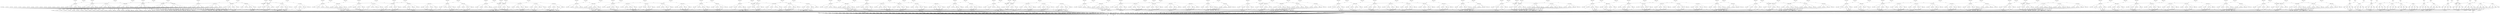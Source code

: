 digraph model {
	0 [ label = "0: {(c < 20), init}" ];
	1 [ label = "1: {(c < 20)}" ];
	2 [ label = "2: {(c < 20)}" ];
	3 [ label = "3: {(c < 20)}" ];
	4 [ label = "4: {(c < 20)}" ];
	5 [ label = "5: {(c < 20)}" ];
	6 [ label = "6: {(c < 20)}" ];
	7 [ label = "7: {(c < 20)}" ];
	8 [ label = "8: {(c < 20)}" ];
	9 [ label = "9: {(c < 20)}" ];
	10 [ label = "10: {(c < 20)}" ];
	11 [ label = "11: {(c < 20)}" ];
	12 [ label = "12: {(c < 20)}" ];
	13 [ label = "13: {(c < 20)}" ];
	14 [ label = "14: {(c < 20)}" ];
	15 [ label = "15: {(c < 20)}" ];
	16 [ label = "16: {(c < 20)}" ];
	17 [ label = "17: {(c < 20)}" ];
	18 [ label = "18: {(c < 20)}" ];
	19 [ label = "19: {(c < 20)}" ];
	20 [ label = "20: {(c < 20)}" ];
	21 [ label = "21: {(c < 20)}" ];
	22 [ label = "22: {(c < 20)}" ];
	23 [ label = "23: {(c < 20)}" ];
	24 [ label = "24: {(c < 20)}" ];
	25 [ label = "25: {(c < 20)}" ];
	26 [ label = "26: {(c < 20)}" ];
	27 [ label = "27: {(c < 20)}" ];
	28 [ label = "28: {(c < 20)}" ];
	29 [ label = "29: {(c < 20)}" ];
	30 [ label = "30: {(c < 20)}" ];
	31 [ label = "31: {(c < 20)}" ];
	32 [ label = "32: {(c < 20)}" ];
	33 [ label = "33: {(c < 20), bad}" ];
	34 [ label = "34: {(c < 20)}" ];
	35 [ label = "35: {(c < 20)}" ];
	36 [ label = "36: {(c < 20)}" ];
	37 [ label = "37: {(c < 20)}" ];
	38 [ label = "38: {(c < 20)}" ];
	39 [ label = "39: {(c < 20)}" ];
	40 [ label = "40: {(c < 20)}" ];
	41 [ label = "41: {(c < 20)}" ];
	42 [ label = "42: {(c < 20)}" ];
	43 [ label = "43: {(c < 20)}" ];
	44 [ label = "44: {(c < 20)}" ];
	45 [ label = "45: {(c < 20)}" ];
	46 [ label = "46: {(c < 20)}" ];
	47 [ label = "47: {(c < 20)}" ];
	48 [ label = "48: {(c < 20)}" ];
	49 [ label = "49: {(c < 20)}" ];
	50 [ label = "50: {(c < 20)}" ];
	51 [ label = "51: {(c < 20)}" ];
	52 [ label = "52: {(c < 20)}" ];
	53 [ label = "53: {(c < 20)}" ];
	54 [ label = "54: {(c < 20)}" ];
	55 [ label = "55: {(c < 20)}" ];
	56 [ label = "56: {(c < 20)}" ];
	57 [ label = "57: {(c < 20)}" ];
	58 [ label = "58: {(c < 20)}" ];
	59 [ label = "59: {(c < 20)}" ];
	60 [ label = "60: {(c < 20), bad}" ];
	61 [ label = "61: {(c < 20)}" ];
	62 [ label = "62: {(c < 20)}" ];
	63 [ label = "63: {(c < 20)}" ];
	64 [ label = "64: {(c < 20)}" ];
	65 [ label = "65: {(c < 20)}" ];
	66 [ label = "66: {(c < 20)}" ];
	67 [ label = "67: {(c < 20)}" ];
	68 [ label = "68: {(c < 20)}" ];
	69 [ label = "69: {(c < 20)}" ];
	70 [ label = "70: {(c < 20)}" ];
	71 [ label = "71: {(c < 20)}" ];
	72 [ label = "72: {(c < 20)}" ];
	73 [ label = "73: {(c < 20)}" ];
	74 [ label = "74: {(c < 20)}" ];
	75 [ label = "75: {(c < 20)}" ];
	76 [ label = "76: {(c < 20)}" ];
	77 [ label = "77: {(c < 20)}" ];
	78 [ label = "78: {(c < 20)}" ];
	79 [ label = "79: {(c < 20)}" ];
	80 [ label = "80: {(c < 20)}" ];
	81 [ label = "81: {(c < 20)}" ];
	82 [ label = "82: {(c < 20)}" ];
	83 [ label = "83: {(c < 20)}" ];
	84 [ label = "84: {(c < 20)}" ];
	85 [ label = "85: {(c < 20)}" ];
	86 [ label = "86: {(c < 20)}" ];
	87 [ label = "87: {(c < 20)}" ];
	88 [ label = "88: {(c < 20)}" ];
	89 [ label = "89: {(c < 20)}" ];
	90 [ label = "90: {(c < 20)}" ];
	91 [ label = "91: {(c < 20)}" ];
	92 [ label = "92: {(c < 20)}" ];
	93 [ label = "93: {(c < 20)}" ];
	94 [ label = "94: {(c < 20)}" ];
	95 [ label = "95: {(c < 20)}" ];
	96 [ label = "96: {(c < 20)}" ];
	97 [ label = "97: {(c < 20)}" ];
	98 [ label = "98: {(c < 20)}" ];
	99 [ label = "99: {(c < 20)}" ];
	100 [ label = "100: {(c < 20)}" ];
	101 [ label = "101: {(c < 20)}" ];
	102 [ label = "102: {(c < 20)}" ];
	103 [ label = "103: {(c < 20)}" ];
	104 [ label = "104: {(c < 20)}" ];
	105 [ label = "105: {(c < 20)}" ];
	106 [ label = "106: {(c < 20)}" ];
	107 [ label = "107: {(c < 20)}" ];
	108 [ label = "108: {(c < 20)}" ];
	109 [ label = "109: {(c < 20)}" ];
	110 [ label = "110: {(c < 20)}" ];
	111 [ label = "111: {(c < 20)}" ];
	112 [ label = "112: {(c < 20)}" ];
	113 [ label = "113: {(c < 20)}" ];
	114 [ label = "114: {(c < 20)}" ];
	115 [ label = "115: {(c < 20)}" ];
	116 [ label = "116: {(c < 20)}" ];
	117 [ label = "117: {(c < 20)}" ];
	118 [ label = "118: {(c < 20)}" ];
	119 [ label = "119: {(c < 20)}" ];
	120 [ label = "120: {(c < 20)}" ];
	121 [ label = "121: {(c < 20)}" ];
	122 [ label = "122: {(c < 20)}" ];
	123 [ label = "123: {(c < 20)}" ];
	124 [ label = "124: {(c < 20)}" ];
	125 [ label = "125: {(c < 20)}" ];
	126 [ label = "126: {(c < 20)}" ];
	127 [ label = "127: {(c < 20)}" ];
	128 [ label = "128: {(c < 20)}" ];
	129 [ label = "129: {(c < 20)}" ];
	130 [ label = "130: {(c < 20)}" ];
	131 [ label = "131: {(c < 20)}" ];
	132 [ label = "132: {(c < 20)}" ];
	133 [ label = "133: {(c < 20), bad}" ];
	134 [ label = "134: {(c < 20)}" ];
	135 [ label = "135: {(c < 20)}" ];
	136 [ label = "136: {(c < 20)}" ];
	137 [ label = "137: {(c < 20)}" ];
	138 [ label = "138: {(c < 20), counterexample_target
goal}" ];
	139 [ label = "139: {(c < 20)}" ];
	140 [ label = "140: {(c < 20)}" ];
	141 [ label = "141: {(c < 20)}" ];
	142 [ label = "142: {(c < 20)}" ];
	143 [ label = "143: {(c < 20)}" ];
	144 [ label = "144: {(c < 20)}" ];
	145 [ label = "145: {(c < 20)}" ];
	146 [ label = "146: {(c < 20)}" ];
	147 [ label = "147: {(c < 20)}" ];
	148 [ label = "148: {(c < 20)}" ];
	149 [ label = "149: {(c < 20)}" ];
	150 [ label = "150: {(c < 20)}" ];
	151 [ label = "151: {(c < 20)}" ];
	152 [ label = "152: {(c < 20)}" ];
	153 [ label = "153: {(c < 20)}" ];
	154 [ label = "154: {(c < 20)}" ];
	155 [ label = "155: {(c < 20)}" ];
	156 [ label = "156: {(c < 20)}" ];
	157 [ label = "157: {(c < 20)}" ];
	158 [ label = "158: {(c < 20)}" ];
	159 [ label = "159: {(c < 20)}" ];
	160 [ label = "160: {(c < 20)}" ];
	161 [ label = "161: {(c < 20)}" ];
	162 [ label = "162: {(c < 20)}" ];
	163 [ label = "163: {(c < 20)}" ];
	164 [ label = "164: {(c < 20)}" ];
	165 [ label = "165: {(c < 20), bad}" ];
	166 [ label = "166: {(c < 20)}" ];
	167 [ label = "167: {(c < 20)}" ];
	168 [ label = "168: {(c < 20)}" ];
	169 [ label = "169: {(c < 20)}" ];
	170 [ label = "170: {(c < 20)}" ];
	171 [ label = "171: {(c < 20)}" ];
	172 [ label = "172: {(c < 20)}" ];
	173 [ label = "173: {(c < 20)}" ];
	174 [ label = "174: {(c < 20)}" ];
	175 [ label = "175: {(c < 20)}" ];
	176 [ label = "176: {(c < 20)}" ];
	177 [ label = "177: {(c < 20)}" ];
	178 [ label = "178: {(c < 20)}" ];
	179 [ label = "179: {(c < 20)}" ];
	180 [ label = "180: {(c < 20)}" ];
	181 [ label = "181: {(c < 20)}" ];
	182 [ label = "182: {(c < 20)}" ];
	183 [ label = "183: {(c < 20)}" ];
	184 [ label = "184: {(c < 20)}" ];
	185 [ label = "185: {(c < 20)}" ];
	186 [ label = "186: {(c < 20)}" ];
	187 [ label = "187: {(c < 20)}" ];
	188 [ label = "188: {(c < 20)}" ];
	189 [ label = "189: {(c < 20)}" ];
	190 [ label = "190: {(c < 20)}" ];
	191 [ label = "191: {(c < 20)}" ];
	192 [ label = "192: {(c < 20)}" ];
	193 [ label = "193: {(c < 20)}" ];
	194 [ label = "194: {(c < 20)}" ];
	195 [ label = "195: {(c < 20)}" ];
	196 [ label = "196: {(c < 20)}" ];
	197 [ label = "197: {(c < 20)}" ];
	198 [ label = "198: {(c < 20)}" ];
	199 [ label = "199: {(c < 20)}" ];
	200 [ label = "200: {(c < 20)}" ];
	201 [ label = "201: {(c < 20)}" ];
	202 [ label = "202: {(c < 20)}" ];
	203 [ label = "203: {(c < 20)}" ];
	204 [ label = "204: {(c < 20)}" ];
	205 [ label = "205: {(c < 20)}" ];
	206 [ label = "206: {(c < 20)}" ];
	207 [ label = "207: {(c < 20)}" ];
	208 [ label = "208: {(c < 20)}" ];
	209 [ label = "209: {(c < 20)}" ];
	210 [ label = "210: {(c < 20)}" ];
	211 [ label = "211: {(c < 20)}" ];
	212 [ label = "212: {(c < 20)}" ];
	213 [ label = "213: {(c < 20)}" ];
	214 [ label = "214: {(c < 20)}" ];
	215 [ label = "215: {(c < 20)}" ];
	216 [ label = "216: {(c < 20)}" ];
	217 [ label = "217: {(c < 20)}" ];
	218 [ label = "218: {(c < 20)}" ];
	219 [ label = "219: {(c < 20)}" ];
	220 [ label = "220: {(c < 20)}" ];
	221 [ label = "221: {(c < 20)}" ];
	222 [ label = "222: {(c < 20)}" ];
	223 [ label = "223: {(c < 20)}" ];
	224 [ label = "224: {(c < 20)}" ];
	225 [ label = "225: {(c < 20)}" ];
	226 [ label = "226: {(c < 20)}" ];
	227 [ label = "227: {(c < 20)}" ];
	228 [ label = "228: {(c < 20)}" ];
	229 [ label = "229: {(c < 20)}" ];
	230 [ label = "230: {(c < 20)}" ];
	231 [ label = "231: {(c < 20)}" ];
	232 [ label = "232: {(c < 20)}" ];
	233 [ label = "233: {(c < 20)}" ];
	234 [ label = "234: {(c < 20)}" ];
	235 [ label = "235: {(c < 20)}" ];
	236 [ label = "236: {(c < 20)}" ];
	237 [ label = "237: {(c < 20), bad}" ];
	238 [ label = "238: {(c < 20)}" ];
	239 [ label = "239: {(c < 20)}" ];
	240 [ label = "240: {(c < 20)}" ];
	241 [ label = "241: {(c < 20)}" ];
	242 [ label = "242: {(c < 20)}" ];
	243 [ label = "243: {(c < 20), counterexample_target
goal}" ];
	244 [ label = "244: {(c < 20)}" ];
	245 [ label = "245: {(c < 20)}" ];
	246 [ label = "246: {(c < 20)}" ];
	247 [ label = "247: {(c < 20)}" ];
	248 [ label = "248: {(c < 20)}" ];
	249 [ label = "249: {(c < 20)}" ];
	250 [ label = "250: {(c < 20)}" ];
	251 [ label = "251: {(c < 20)}" ];
	252 [ label = "252: {(c < 20)}" ];
	253 [ label = "253: {(c < 20)}" ];
	254 [ label = "254: {(c < 20)}" ];
	255 [ label = "255: {(c < 20)}" ];
	256 [ label = "256: {(c < 20)}" ];
	257 [ label = "257: {(c < 20)}" ];
	258 [ label = "258: {(c < 20)}" ];
	259 [ label = "259: {(c < 20)}" ];
	260 [ label = "260: {(c < 20)}" ];
	261 [ label = "261: {(c < 20)}" ];
	262 [ label = "262: {(c < 20)}" ];
	263 [ label = "263: {(c < 20)}" ];
	264 [ label = "264: {(c < 20)}" ];
	265 [ label = "265: {(c < 20)}" ];
	266 [ label = "266: {(c < 20)}" ];
	267 [ label = "267: {(c < 20)}" ];
	268 [ label = "268: {(c < 20), bad}" ];
	269 [ label = "269: {(c < 20)}" ];
	270 [ label = "270: {(c < 20)}" ];
	271 [ label = "271: {(c < 20)}" ];
	272 [ label = "272: {(c < 20)}" ];
	273 [ label = "273: {(c < 20)}" ];
	274 [ label = "274: {(c < 20)}" ];
	275 [ label = "275: {(c < 20)}" ];
	276 [ label = "276: {(c < 20)}" ];
	277 [ label = "277: {(c < 20)}" ];
	278 [ label = "278: {(c < 20)}" ];
	279 [ label = "279: {(c < 20)}" ];
	280 [ label = "280: {(c < 20)}" ];
	281 [ label = "281: {(c < 20)}" ];
	282 [ label = "282: {(c < 20)}" ];
	283 [ label = "283: {(c < 20)}" ];
	284 [ label = "284: {(c < 20)}" ];
	285 [ label = "285: {(c < 20)}" ];
	286 [ label = "286: {(c < 20)}" ];
	287 [ label = "287: {(c < 20)}" ];
	288 [ label = "288: {(c < 20)}" ];
	289 [ label = "289: {(c < 20)}" ];
	290 [ label = "290: {(c < 20)}" ];
	291 [ label = "291: {(c < 20)}" ];
	292 [ label = "292: {(c < 20)}" ];
	293 [ label = "293: {(c < 20)}" ];
	294 [ label = "294: {(c < 20)}" ];
	295 [ label = "295: {(c < 20)}" ];
	296 [ label = "296: {(c < 20)}" ];
	297 [ label = "297: {(c < 20)}" ];
	298 [ label = "298: {(c < 20)}" ];
	299 [ label = "299: {(c < 20)}" ];
	300 [ label = "300: {(c < 20)}" ];
	301 [ label = "301: {(c < 20)}" ];
	302 [ label = "302: {(c < 20)}" ];
	303 [ label = "303: {(c < 20)}" ];
	304 [ label = "304: {(c < 20)}" ];
	305 [ label = "305: {(c < 20)}" ];
	306 [ label = "306: {(c < 20)}" ];
	307 [ label = "307: {(c < 20)}" ];
	308 [ label = "308: {(c < 20)}" ];
	309 [ label = "309: {(c < 20)}" ];
	310 [ label = "310: {(c < 20)}" ];
	311 [ label = "311: {(c < 20)}" ];
	312 [ label = "312: {(c < 20)}" ];
	313 [ label = "313: {(c < 20)}" ];
	314 [ label = "314: {(c < 20)}" ];
	315 [ label = "315: {(c < 20)}" ];
	316 [ label = "316: {(c < 20)}" ];
	317 [ label = "317: {(c < 20)}" ];
	318 [ label = "318: {(c < 20)}" ];
	319 [ label = "319: {(c < 20)}" ];
	320 [ label = "320: {(c < 20)}" ];
	321 [ label = "321: {(c < 20)}" ];
	322 [ label = "322: {(c < 20)}" ];
	323 [ label = "323: {(c < 20)}" ];
	324 [ label = "324: {(c < 20)}" ];
	325 [ label = "325: {(c < 20)}" ];
	326 [ label = "326: {(c < 20)}" ];
	327 [ label = "327: {(c < 20)}" ];
	328 [ label = "328: {(c < 20)}" ];
	329 [ label = "329: {(c < 20)}" ];
	330 [ label = "330: {(c < 20)}" ];
	331 [ label = "331: {(c < 20)}" ];
	332 [ label = "332: {(c < 20)}" ];
	333 [ label = "333: {(c < 20)}" ];
	334 [ label = "334: {(c < 20)}" ];
	335 [ label = "335: {(c < 20)}" ];
	336 [ label = "336: {(c < 20)}" ];
	337 [ label = "337: {(c < 20)}" ];
	338 [ label = "338: {(c < 20)}" ];
	339 [ label = "339: {(c < 20), bad}" ];
	340 [ label = "340: {(c < 20)}" ];
	341 [ label = "341: {(c < 20)}" ];
	342 [ label = "342: {(c < 20)}" ];
	343 [ label = "343: {(c < 20)}" ];
	344 [ label = "344: {(c < 20)}" ];
	345 [ label = "345: {(c < 20)}" ];
	346 [ label = "346: {(c < 20), counterexample_target
goal}" ];
	347 [ label = "347: {(c < 20)}" ];
	348 [ label = "348: {(c < 20)}" ];
	349 [ label = "349: {(c < 20)}" ];
	350 [ label = "350: {(c < 20)}" ];
	351 [ label = "351: {(c < 20)}" ];
	352 [ label = "352: {(c < 20)}" ];
	353 [ label = "353: {(c < 20)}" ];
	354 [ label = "354: {(c < 20)}" ];
	355 [ label = "355: {(c < 20)}" ];
	356 [ label = "356: {(c < 20)}" ];
	357 [ label = "357: {(c < 20)}" ];
	358 [ label = "358: {(c < 20)}" ];
	359 [ label = "359: {(c < 20)}" ];
	360 [ label = "360: {(c < 20)}" ];
	361 [ label = "361: {(c < 20)}" ];
	362 [ label = "362: {(c < 20)}" ];
	363 [ label = "363: {(c < 20)}" ];
	364 [ label = "364: {(c < 20)}" ];
	365 [ label = "365: {(c < 20)}" ];
	366 [ label = "366: {(c < 20)}" ];
	367 [ label = "367: {(c < 20)}" ];
	368 [ label = "368: {(c < 20)}" ];
	369 [ label = "369: {(c < 20), bad}" ];
	370 [ label = "370: {(c < 20)}" ];
	371 [ label = "371: {(c < 20)}" ];
	372 [ label = "372: {(c < 20)}" ];
	373 [ label = "373: {(c < 20)}" ];
	374 [ label = "374: {(c < 20)}" ];
	375 [ label = "375: {(c < 20)}" ];
	376 [ label = "376: {(c < 20)}" ];
	377 [ label = "377: {(c < 20)}" ];
	378 [ label = "378: {(c < 20)}" ];
	379 [ label = "379: {(c < 20)}" ];
	380 [ label = "380: {(c < 20)}" ];
	381 [ label = "381: {(c < 20)}" ];
	382 [ label = "382: {(c < 20)}" ];
	383 [ label = "383: {(c < 20)}" ];
	384 [ label = "384: {(c < 20)}" ];
	385 [ label = "385: {(c < 20)}" ];
	386 [ label = "386: {(c < 20)}" ];
	387 [ label = "387: {(c < 20)}" ];
	388 [ label = "388: {(c < 20)}" ];
	389 [ label = "389: {(c < 20)}" ];
	390 [ label = "390: {(c < 20)}" ];
	391 [ label = "391: {(c < 20)}" ];
	392 [ label = "392: {(c < 20)}" ];
	393 [ label = "393: {(c < 20)}" ];
	394 [ label = "394: {(c < 20)}" ];
	395 [ label = "395: {(c < 20)}" ];
	396 [ label = "396: {(c < 20)}" ];
	397 [ label = "397: {(c < 20)}" ];
	398 [ label = "398: {(c < 20)}" ];
	399 [ label = "399: {(c < 20)}" ];
	400 [ label = "400: {(c < 20)}" ];
	401 [ label = "401: {(c < 20)}" ];
	402 [ label = "402: {(c < 20)}" ];
	403 [ label = "403: {(c < 20)}" ];
	404 [ label = "404: {(c < 20)}" ];
	405 [ label = "405: {(c < 20)}" ];
	406 [ label = "406: {(c < 20)}" ];
	407 [ label = "407: {(c < 20)}" ];
	408 [ label = "408: {(c < 20)}" ];
	409 [ label = "409: {(c < 20)}" ];
	410 [ label = "410: {(c < 20)}" ];
	411 [ label = "411: {(c < 20)}" ];
	412 [ label = "412: {(c < 20)}" ];
	413 [ label = "413: {(c < 20)}" ];
	414 [ label = "414: {(c < 20)}" ];
	415 [ label = "415: {(c < 20)}" ];
	416 [ label = "416: {(c < 20)}" ];
	417 [ label = "417: {(c < 20)}" ];
	418 [ label = "418: {(c < 20)}" ];
	419 [ label = "419: {(c < 20)}" ];
	420 [ label = "420: {(c < 20)}" ];
	421 [ label = "421: {(c < 20)}" ];
	422 [ label = "422: {(c < 20)}" ];
	423 [ label = "423: {(c < 20)}" ];
	424 [ label = "424: {(c < 20)}" ];
	425 [ label = "425: {(c < 20)}" ];
	426 [ label = "426: {(c < 20)}" ];
	427 [ label = "427: {(c < 20)}" ];
	428 [ label = "428: {(c < 20)}" ];
	429 [ label = "429: {(c < 20)}" ];
	430 [ label = "430: {(c < 20)}" ];
	431 [ label = "431: {(c < 20)}" ];
	432 [ label = "432: {(c < 20)}" ];
	433 [ label = "433: {(c < 20)}" ];
	434 [ label = "434: {(c < 20)}" ];
	435 [ label = "435: {(c < 20)}" ];
	436 [ label = "436: {(c < 20)}" ];
	437 [ label = "437: {(c < 20)}" ];
	438 [ label = "438: {(c < 20)}" ];
	439 [ label = "439: {(c < 20)}" ];
	440 [ label = "440: {(c < 20), bad}" ];
	441 [ label = "441: {(c < 20)}" ];
	442 [ label = "442: {(c < 20)}" ];
	443 [ label = "443: {(c < 20)}" ];
	444 [ label = "444: {(c < 20)}" ];
	445 [ label = "445: {(c < 20)}" ];
	446 [ label = "446: {(c < 20)}" ];
	447 [ label = "447: {(c < 20), counterexample_target
goal}" ];
	448 [ label = "448: {(c < 20)}" ];
	449 [ label = "449: {(c < 20)}" ];
	450 [ label = "450: {(c < 20)}" ];
	451 [ label = "451: {(c < 20)}" ];
	452 [ label = "452: {(c < 20)}" ];
	453 [ label = "453: {(c < 20)}" ];
	454 [ label = "454: {(c < 20)}" ];
	455 [ label = "455: {(c < 20)}" ];
	456 [ label = "456: {(c < 20)}" ];
	457 [ label = "457: {(c < 20)}" ];
	458 [ label = "458: {(c < 20)}" ];
	459 [ label = "459: {(c < 20)}" ];
	460 [ label = "460: {(c < 20)}" ];
	461 [ label = "461: {(c < 20)}" ];
	462 [ label = "462: {(c < 20)}" ];
	463 [ label = "463: {(c < 20)}" ];
	464 [ label = "464: {(c < 20)}" ];
	465 [ label = "465: {(c < 20)}" ];
	466 [ label = "466: {(c < 20)}" ];
	467 [ label = "467: {(c < 20)}" ];
	468 [ label = "468: {(c < 20)}" ];
	469 [ label = "469: {(c < 20)}" ];
	470 [ label = "470: {(c < 20), bad}" ];
	471 [ label = "471: {(c < 20)}" ];
	472 [ label = "472: {(c < 20)}" ];
	473 [ label = "473: {(c < 20)}" ];
	474 [ label = "474: {(c < 20)}" ];
	475 [ label = "475: {(c < 20)}" ];
	476 [ label = "476: {(c < 20)}" ];
	477 [ label = "477: {(c < 20)}" ];
	478 [ label = "478: {(c < 20)}" ];
	479 [ label = "479: {(c < 20)}" ];
	480 [ label = "480: {(c < 20)}" ];
	481 [ label = "481: {(c < 20)}" ];
	482 [ label = "482: {(c < 20)}" ];
	483 [ label = "483: {(c < 20)}" ];
	484 [ label = "484: {(c < 20)}" ];
	485 [ label = "485: {(c < 20)}" ];
	486 [ label = "486: {(c < 20)}" ];
	487 [ label = "487: {(c < 20)}" ];
	488 [ label = "488: {(c < 20)}" ];
	489 [ label = "489: {(c < 20)}" ];
	490 [ label = "490: {(c < 20)}" ];
	491 [ label = "491: {(c < 20)}" ];
	492 [ label = "492: {(c < 20)}" ];
	493 [ label = "493: {(c < 20)}" ];
	494 [ label = "494: {(c < 20)}" ];
	495 [ label = "495: {(c < 20)}" ];
	496 [ label = "496: {(c < 20)}" ];
	497 [ label = "497: {(c < 20)}" ];
	498 [ label = "498: {(c < 20)}" ];
	499 [ label = "499: {(c < 20)}" ];
	500 [ label = "500: {(c < 20)}" ];
	501 [ label = "501: {(c < 20)}" ];
	502 [ label = "502: {(c < 20)}" ];
	503 [ label = "503: {(c < 20)}" ];
	504 [ label = "504: {(c < 20)}" ];
	505 [ label = "505: {(c < 20)}" ];
	506 [ label = "506: {(c < 20)}" ];
	507 [ label = "507: {(c < 20)}" ];
	508 [ label = "508: {(c < 20)}" ];
	509 [ label = "509: {(c < 20)}" ];
	510 [ label = "510: {(c < 20)}" ];
	511 [ label = "511: {(c < 20)}" ];
	512 [ label = "512: {(c < 20)}" ];
	513 [ label = "513: {(c < 20)}" ];
	514 [ label = "514: {(c < 20)}" ];
	515 [ label = "515: {(c < 20)}" ];
	516 [ label = "516: {(c < 20)}" ];
	517 [ label = "517: {(c < 20)}" ];
	518 [ label = "518: {(c < 20)}" ];
	519 [ label = "519: {(c < 20)}" ];
	520 [ label = "520: {(c < 20)}" ];
	521 [ label = "521: {(c < 20)}" ];
	522 [ label = "522: {(c < 20)}" ];
	523 [ label = "523: {(c < 20)}" ];
	524 [ label = "524: {(c < 20)}" ];
	525 [ label = "525: {(c < 20)}" ];
	526 [ label = "526: {(c < 20)}" ];
	527 [ label = "527: {(c < 20)}" ];
	528 [ label = "528: {(c < 20)}" ];
	529 [ label = "529: {(c < 20)}" ];
	530 [ label = "530: {(c < 20)}" ];
	531 [ label = "531: {(c < 20)}" ];
	532 [ label = "532: {(c < 20)}" ];
	533 [ label = "533: {(c < 20)}" ];
	534 [ label = "534: {(c < 20)}" ];
	535 [ label = "535: {(c < 20)}" ];
	536 [ label = "536: {(c < 20)}" ];
	537 [ label = "537: {(c < 20)}" ];
	538 [ label = "538: {(c < 20)}" ];
	539 [ label = "539: {(c < 20)}" ];
	540 [ label = "540: {(c < 20)}" ];
	541 [ label = "541: {(c < 20), bad}" ];
	542 [ label = "542: {(c < 20)}" ];
	543 [ label = "543: {(c < 20)}" ];
	544 [ label = "544: {(c < 20)}" ];
	545 [ label = "545: {(c < 20)}" ];
	546 [ label = "546: {(c < 20)}" ];
	547 [ label = "547: {(c < 20)}" ];
	548 [ label = "548: {(c < 20), counterexample_target
goal}" ];
	549 [ label = "549: {(c < 20)}" ];
	550 [ label = "550: {(c < 20)}" ];
	551 [ label = "551: {(c < 20)}" ];
	552 [ label = "552: {(c < 20)}" ];
	553 [ label = "553: {(c < 20)}" ];
	554 [ label = "554: {(c < 20)}" ];
	555 [ label = "555: {(c < 20)}" ];
	556 [ label = "556: {(c < 20)}" ];
	557 [ label = "557: {(c < 20)}" ];
	558 [ label = "558: {(c < 20)}" ];
	559 [ label = "559: {(c < 20)}" ];
	560 [ label = "560: {(c < 20)}" ];
	561 [ label = "561: {(c < 20)}" ];
	562 [ label = "562: {(c < 20)}" ];
	563 [ label = "563: {(c < 20)}" ];
	564 [ label = "564: {(c < 20)}" ];
	565 [ label = "565: {(c < 20)}" ];
	566 [ label = "566: {(c < 20)}" ];
	567 [ label = "567: {(c < 20)}" ];
	568 [ label = "568: {(c < 20)}" ];
	569 [ label = "569: {(c < 20)}" ];
	570 [ label = "570: {(c < 20)}" ];
	571 [ label = "571: {(c < 20), bad}" ];
	572 [ label = "572: {(c < 20)}" ];
	573 [ label = "573: {(c < 20)}" ];
	574 [ label = "574: {(c < 20)}" ];
	575 [ label = "575: {(c < 20)}" ];
	576 [ label = "576: {(c < 20)}" ];
	577 [ label = "577: {(c < 20)}" ];
	578 [ label = "578: {(c < 20)}" ];
	579 [ label = "579: {(c < 20)}" ];
	580 [ label = "580: {(c < 20)}" ];
	581 [ label = "581: {(c < 20)}" ];
	582 [ label = "582: {(c < 20)}" ];
	583 [ label = "583: {(c < 20)}" ];
	584 [ label = "584: {(c < 20)}" ];
	585 [ label = "585: {(c < 20)}" ];
	586 [ label = "586: {(c < 20)}" ];
	587 [ label = "587: {(c < 20)}" ];
	588 [ label = "588: {(c < 20)}" ];
	589 [ label = "589: {(c < 20)}" ];
	590 [ label = "590: {(c < 20)}" ];
	591 [ label = "591: {(c < 20)}" ];
	592 [ label = "592: {(c < 20)}" ];
	593 [ label = "593: {(c < 20)}" ];
	594 [ label = "594: {(c < 20)}" ];
	595 [ label = "595: {(c < 20)}" ];
	596 [ label = "596: {(c < 20)}" ];
	597 [ label = "597: {(c < 20)}" ];
	598 [ label = "598: {(c < 20)}" ];
	599 [ label = "599: {(c < 20)}" ];
	600 [ label = "600: {(c < 20)}" ];
	601 [ label = "601: {(c < 20)}" ];
	602 [ label = "602: {(c < 20)}" ];
	603 [ label = "603: {(c < 20)}" ];
	604 [ label = "604: {(c < 20)}" ];
	605 [ label = "605: {(c < 20)}" ];
	606 [ label = "606: {(c < 20)}" ];
	607 [ label = "607: {(c < 20)}" ];
	608 [ label = "608: {(c < 20)}" ];
	609 [ label = "609: {(c < 20)}" ];
	610 [ label = "610: {(c < 20)}" ];
	611 [ label = "611: {(c < 20)}" ];
	612 [ label = "612: {(c < 20)}" ];
	613 [ label = "613: {(c < 20)}" ];
	614 [ label = "614: {(c < 20)}" ];
	615 [ label = "615: {(c < 20)}" ];
	616 [ label = "616: {(c < 20)}" ];
	617 [ label = "617: {(c < 20)}" ];
	618 [ label = "618: {(c < 20)}" ];
	619 [ label = "619: {(c < 20)}" ];
	620 [ label = "620: {(c < 20)}" ];
	621 [ label = "621: {(c < 20)}" ];
	622 [ label = "622: {(c < 20)}" ];
	623 [ label = "623: {(c < 20)}" ];
	624 [ label = "624: {(c < 20)}" ];
	625 [ label = "625: {(c < 20)}" ];
	626 [ label = "626: {(c < 20)}" ];
	627 [ label = "627: {(c < 20)}" ];
	628 [ label = "628: {(c < 20)}" ];
	629 [ label = "629: {(c < 20)}" ];
	630 [ label = "630: {(c < 20)}" ];
	631 [ label = "631: {(c < 20)}" ];
	632 [ label = "632: {(c < 20)}" ];
	633 [ label = "633: {(c < 20)}" ];
	634 [ label = "634: {(c < 20)}" ];
	635 [ label = "635: {(c < 20)}" ];
	636 [ label = "636: {(c < 20)}" ];
	637 [ label = "637: {(c < 20)}" ];
	638 [ label = "638: {(c < 20)}" ];
	639 [ label = "639: {(c < 20)}" ];
	640 [ label = "640: {(c < 20)}" ];
	641 [ label = "641: {(c < 20)}" ];
	642 [ label = "642: {(c < 20), bad}" ];
	643 [ label = "643: {(c < 20)}" ];
	644 [ label = "644: {(c < 20)}" ];
	645 [ label = "645: {(c < 20)}" ];
	646 [ label = "646: {(c < 20)}" ];
	647 [ label = "647: {(c < 20)}" ];
	648 [ label = "648: {(c < 20)}" ];
	649 [ label = "649: {(c < 20), counterexample_target
goal}" ];
	650 [ label = "650: {(c < 20)}" ];
	651 [ label = "651: {(c < 20)}" ];
	652 [ label = "652: {(c < 20)}" ];
	653 [ label = "653: {(c < 20)}" ];
	654 [ label = "654: {(c < 20)}" ];
	655 [ label = "655: {(c < 20)}" ];
	656 [ label = "656: {(c < 20)}" ];
	657 [ label = "657: {(c < 20)}" ];
	658 [ label = "658: {(c < 20)}" ];
	659 [ label = "659: {(c < 20)}" ];
	660 [ label = "660: {(c < 20)}" ];
	661 [ label = "661: {(c < 20)}" ];
	662 [ label = "662: {(c < 20)}" ];
	663 [ label = "663: {(c < 20)}" ];
	664 [ label = "664: {(c < 20)}" ];
	665 [ label = "665: {(c < 20)}" ];
	666 [ label = "666: {(c < 20)}" ];
	667 [ label = "667: {(c < 20)}" ];
	668 [ label = "668: {(c < 20)}" ];
	669 [ label = "669: {(c < 20)}" ];
	670 [ label = "670: {(c < 20)}" ];
	671 [ label = "671: {(c < 20)}" ];
	672 [ label = "672: {(c < 20), bad}" ];
	673 [ label = "673: {(c < 20)}" ];
	674 [ label = "674: {(c < 20)}" ];
	675 [ label = "675: {(c < 20)}" ];
	676 [ label = "676: {(c < 20)}" ];
	677 [ label = "677: {(c < 20)}" ];
	678 [ label = "678: {(c < 20)}" ];
	679 [ label = "679: {(c < 20)}" ];
	680 [ label = "680: {(c < 20)}" ];
	681 [ label = "681: {(c < 20)}" ];
	682 [ label = "682: {(c < 20)}" ];
	683 [ label = "683: {(c < 20)}" ];
	684 [ label = "684: {(c < 20)}" ];
	685 [ label = "685: {(c < 20)}" ];
	686 [ label = "686: {(c < 20)}" ];
	687 [ label = "687: {(c < 20)}" ];
	688 [ label = "688: {(c < 20)}" ];
	689 [ label = "689: {(c < 20)}" ];
	690 [ label = "690: {(c < 20)}" ];
	691 [ label = "691: {(c < 20)}" ];
	692 [ label = "692: {(c < 20)}" ];
	693 [ label = "693: {(c < 20)}" ];
	694 [ label = "694: {(c < 20)}" ];
	695 [ label = "695: {(c < 20)}" ];
	696 [ label = "696: {(c < 20)}" ];
	697 [ label = "697: {(c < 20)}" ];
	698 [ label = "698: {(c < 20)}" ];
	699 [ label = "699: {(c < 20)}" ];
	700 [ label = "700: {(c < 20)}" ];
	701 [ label = "701: {(c < 20)}" ];
	702 [ label = "702: {(c < 20)}" ];
	703 [ label = "703: {(c < 20)}" ];
	704 [ label = "704: {(c < 20)}" ];
	705 [ label = "705: {(c < 20)}" ];
	706 [ label = "706: {(c < 20)}" ];
	707 [ label = "707: {(c < 20)}" ];
	708 [ label = "708: {(c < 20)}" ];
	709 [ label = "709: {(c < 20)}" ];
	710 [ label = "710: {(c < 20)}" ];
	711 [ label = "711: {(c < 20)}" ];
	712 [ label = "712: {(c < 20)}" ];
	713 [ label = "713: {(c < 20)}" ];
	714 [ label = "714: {(c < 20)}" ];
	715 [ label = "715: {(c < 20)}" ];
	716 [ label = "716: {(c < 20)}" ];
	717 [ label = "717: {(c < 20)}" ];
	718 [ label = "718: {(c < 20)}" ];
	719 [ label = "719: {(c < 20)}" ];
	720 [ label = "720: {(c < 20)}" ];
	721 [ label = "721: {(c < 20)}" ];
	722 [ label = "722: {(c < 20)}" ];
	723 [ label = "723: {(c < 20)}" ];
	724 [ label = "724: {(c < 20)}" ];
	725 [ label = "725: {(c < 20)}" ];
	726 [ label = "726: {(c < 20)}" ];
	727 [ label = "727: {(c < 20)}" ];
	728 [ label = "728: {(c < 20)}" ];
	729 [ label = "729: {(c < 20)}" ];
	730 [ label = "730: {(c < 20)}" ];
	731 [ label = "731: {(c < 20)}" ];
	732 [ label = "732: {(c < 20)}" ];
	733 [ label = "733: {(c < 20)}" ];
	734 [ label = "734: {(c < 20)}" ];
	735 [ label = "735: {(c < 20)}" ];
	736 [ label = "736: {(c < 20)}" ];
	737 [ label = "737: {(c < 20)}" ];
	738 [ label = "738: {(c < 20)}" ];
	739 [ label = "739: {(c < 20)}" ];
	740 [ label = "740: {(c < 20)}" ];
	741 [ label = "741: {(c < 20)}" ];
	742 [ label = "742: {(c < 20)}" ];
	743 [ label = "743: {(c < 20), bad}" ];
	744 [ label = "744: {(c < 20)}" ];
	745 [ label = "745: {(c < 20)}" ];
	746 [ label = "746: {(c < 20)}" ];
	747 [ label = "747: {(c < 20)}" ];
	748 [ label = "748: {(c < 20)}" ];
	749 [ label = "749: {(c < 20)}" ];
	750 [ label = "750: {(c < 20), counterexample_target
goal}" ];
	751 [ label = "751: {(c < 20)}" ];
	752 [ label = "752: {(c < 20)}" ];
	753 [ label = "753: {(c < 20)}" ];
	754 [ label = "754: {(c < 20)}" ];
	755 [ label = "755: {(c < 20)}" ];
	756 [ label = "756: {(c < 20)}" ];
	757 [ label = "757: {(c < 20)}" ];
	758 [ label = "758: {(c < 20)}" ];
	759 [ label = "759: {(c < 20)}" ];
	760 [ label = "760: {(c < 20)}" ];
	761 [ label = "761: {(c < 20)}" ];
	762 [ label = "762: {(c < 20)}" ];
	763 [ label = "763: {(c < 20)}" ];
	764 [ label = "764: {(c < 20)}" ];
	765 [ label = "765: {(c < 20)}" ];
	766 [ label = "766: {(c < 20)}" ];
	767 [ label = "767: {(c < 20)}" ];
	768 [ label = "768: {(c < 20)}" ];
	769 [ label = "769: {(c < 20)}" ];
	770 [ label = "770: {(c < 20)}" ];
	771 [ label = "771: {(c < 20)}" ];
	772 [ label = "772: {(c < 20)}" ];
	773 [ label = "773: {(c < 20), bad}" ];
	774 [ label = "774: {(c < 20)}" ];
	775 [ label = "775: {(c < 20)}" ];
	776 [ label = "776: {(c < 20)}" ];
	777 [ label = "777: {(c < 20)}" ];
	778 [ label = "778: {(c < 20)}" ];
	779 [ label = "779: {(c < 20)}" ];
	780 [ label = "780: {(c < 20)}" ];
	781 [ label = "781: {(c < 20)}" ];
	782 [ label = "782: {(c < 20)}" ];
	783 [ label = "783: {(c < 20)}" ];
	784 [ label = "784: {(c < 20)}" ];
	785 [ label = "785: {(c < 20)}" ];
	786 [ label = "786: {(c < 20)}" ];
	787 [ label = "787: {(c < 20)}" ];
	788 [ label = "788: {(c < 20)}" ];
	789 [ label = "789: {(c < 20)}" ];
	790 [ label = "790: {(c < 20)}" ];
	791 [ label = "791: {(c < 20)}" ];
	792 [ label = "792: {(c < 20)}" ];
	793 [ label = "793: {(c < 20)}" ];
	794 [ label = "794: {(c < 20)}" ];
	795 [ label = "795: {(c < 20)}" ];
	796 [ label = "796: {(c < 20)}" ];
	797 [ label = "797: {(c < 20)}" ];
	798 [ label = "798: {(c < 20)}" ];
	799 [ label = "799: {(c < 20)}" ];
	800 [ label = "800: {(c < 20)}" ];
	801 [ label = "801: {(c < 20)}" ];
	802 [ label = "802: {(c < 20)}" ];
	803 [ label = "803: {(c < 20)}" ];
	804 [ label = "804: {(c < 20)}" ];
	805 [ label = "805: {(c < 20)}" ];
	806 [ label = "806: {(c < 20)}" ];
	807 [ label = "807: {(c < 20)}" ];
	808 [ label = "808: {(c < 20)}" ];
	809 [ label = "809: {(c < 20)}" ];
	810 [ label = "810: {(c < 20)}" ];
	811 [ label = "811: {(c < 20)}" ];
	812 [ label = "812: {(c < 20)}" ];
	813 [ label = "813: {(c < 20)}" ];
	814 [ label = "814: {(c < 20)}" ];
	815 [ label = "815: {(c < 20)}" ];
	816 [ label = "816: {(c < 20)}" ];
	817 [ label = "817: {(c < 20)}" ];
	818 [ label = "818: {(c < 20)}" ];
	819 [ label = "819: {(c < 20)}" ];
	820 [ label = "820: {(c < 20)}" ];
	821 [ label = "821: {(c < 20)}" ];
	822 [ label = "822: {(c < 20)}" ];
	823 [ label = "823: {(c < 20)}" ];
	824 [ label = "824: {(c < 20)}" ];
	825 [ label = "825: {(c < 20)}" ];
	826 [ label = "826: {(c < 20)}" ];
	827 [ label = "827: {(c < 20)}" ];
	828 [ label = "828: {(c < 20)}" ];
	829 [ label = "829: {(c < 20)}" ];
	830 [ label = "830: {(c < 20)}" ];
	831 [ label = "831: {(c < 20)}" ];
	832 [ label = "832: {(c < 20)}" ];
	833 [ label = "833: {(c < 20)}" ];
	834 [ label = "834: {(c < 20)}" ];
	835 [ label = "835: {(c < 20)}" ];
	836 [ label = "836: {(c < 20)}" ];
	837 [ label = "837: {(c < 20)}" ];
	838 [ label = "838: {(c < 20)}" ];
	839 [ label = "839: {(c < 20)}" ];
	840 [ label = "840: {(c < 20)}" ];
	841 [ label = "841: {(c < 20)}" ];
	842 [ label = "842: {(c < 20)}" ];
	843 [ label = "843: {(c < 20)}" ];
	844 [ label = "844: {(c < 20), bad}" ];
	845 [ label = "845: {(c < 20)}" ];
	846 [ label = "846: {(c < 20)}" ];
	847 [ label = "847: {(c < 20)}" ];
	848 [ label = "848: {(c < 20)}" ];
	849 [ label = "849: {(c < 20)}" ];
	850 [ label = "850: {(c < 20)}" ];
	851 [ label = "851: {(c < 20), counterexample_target
goal}" ];
	852 [ label = "852: {(c < 20)}" ];
	853 [ label = "853: {(c < 20)}" ];
	854 [ label = "854: {(c < 20)}" ];
	855 [ label = "855: {(c < 20)}" ];
	856 [ label = "856: {(c < 20)}" ];
	857 [ label = "857: {(c < 20)}" ];
	858 [ label = "858: {(c < 20)}" ];
	859 [ label = "859: {(c < 20)}" ];
	860 [ label = "860: {(c < 20)}" ];
	861 [ label = "861: {(c < 20)}" ];
	862 [ label = "862: {(c < 20)}" ];
	863 [ label = "863: {(c < 20)}" ];
	864 [ label = "864: {(c < 20)}" ];
	865 [ label = "865: {(c < 20)}" ];
	866 [ label = "866: {(c < 20)}" ];
	867 [ label = "867: {(c < 20)}" ];
	868 [ label = "868: {(c < 20)}" ];
	869 [ label = "869: {(c < 20)}" ];
	870 [ label = "870: {(c < 20)}" ];
	871 [ label = "871: {(c < 20)}" ];
	872 [ label = "872: {(c < 20)}" ];
	873 [ label = "873: {(c < 20)}" ];
	874 [ label = "874: {(c < 20), bad}" ];
	875 [ label = "875: {(c < 20)}" ];
	876 [ label = "876: {(c < 20)}" ];
	877 [ label = "877: {(c < 20)}" ];
	878 [ label = "878: {(c < 20)}" ];
	879 [ label = "879: {(c < 20)}" ];
	880 [ label = "880: {(c < 20)}" ];
	881 [ label = "881: {(c < 20)}" ];
	882 [ label = "882: {(c < 20)}" ];
	883 [ label = "883: {(c < 20)}" ];
	884 [ label = "884: {(c < 20)}" ];
	885 [ label = "885: {(c < 20)}" ];
	886 [ label = "886: {(c < 20)}" ];
	887 [ label = "887: {(c < 20)}" ];
	888 [ label = "888: {(c < 20)}" ];
	889 [ label = "889: {(c < 20)}" ];
	890 [ label = "890: {(c < 20)}" ];
	891 [ label = "891: {(c < 20)}" ];
	892 [ label = "892: {(c < 20)}" ];
	893 [ label = "893: {(c < 20)}" ];
	894 [ label = "894: {(c < 20)}" ];
	895 [ label = "895: {(c < 20)}" ];
	896 [ label = "896: {(c < 20)}" ];
	897 [ label = "897: {(c < 20)}" ];
	898 [ label = "898: {(c < 20)}" ];
	899 [ label = "899: {(c < 20)}" ];
	900 [ label = "900: {(c < 20)}" ];
	901 [ label = "901: {(c < 20)}" ];
	902 [ label = "902: {(c < 20)}" ];
	903 [ label = "903: {(c < 20)}" ];
	904 [ label = "904: {(c < 20)}" ];
	905 [ label = "905: {(c < 20)}" ];
	906 [ label = "906: {(c < 20)}" ];
	907 [ label = "907: {(c < 20)}" ];
	908 [ label = "908: {(c < 20)}" ];
	909 [ label = "909: {(c < 20)}" ];
	910 [ label = "910: {(c < 20)}" ];
	911 [ label = "911: {(c < 20)}" ];
	912 [ label = "912: {(c < 20)}" ];
	913 [ label = "913: {(c < 20)}" ];
	914 [ label = "914: {(c < 20)}" ];
	915 [ label = "915: {(c < 20)}" ];
	916 [ label = "916: {(c < 20)}" ];
	917 [ label = "917: {(c < 20)}" ];
	918 [ label = "918: {(c < 20)}" ];
	919 [ label = "919: {(c < 20)}" ];
	920 [ label = "920: {(c < 20)}" ];
	921 [ label = "921: {(c < 20)}" ];
	922 [ label = "922: {(c < 20)}" ];
	923 [ label = "923: {(c < 20)}" ];
	924 [ label = "924: {(c < 20)}" ];
	925 [ label = "925: {(c < 20)}" ];
	926 [ label = "926: {(c < 20)}" ];
	927 [ label = "927: {(c < 20)}" ];
	928 [ label = "928: {(c < 20)}" ];
	929 [ label = "929: {(c < 20)}" ];
	930 [ label = "930: {(c < 20)}" ];
	931 [ label = "931: {(c < 20)}" ];
	932 [ label = "932: {(c < 20)}" ];
	933 [ label = "933: {(c < 20)}" ];
	934 [ label = "934: {(c < 20)}" ];
	935 [ label = "935: {(c < 20)}" ];
	936 [ label = "936: {(c < 20)}" ];
	937 [ label = "937: {(c < 20)}" ];
	938 [ label = "938: {(c < 20)}" ];
	939 [ label = "939: {(c < 20)}" ];
	940 [ label = "940: {(c < 20)}" ];
	941 [ label = "941: {(c < 20)}" ];
	942 [ label = "942: {(c < 20)}" ];
	943 [ label = "943: {(c < 20)}" ];
	944 [ label = "944: {(c < 20)}" ];
	945 [ label = "945: {(c < 20), bad}" ];
	946 [ label = "946: {(c < 20)}" ];
	947 [ label = "947: {(c < 20)}" ];
	948 [ label = "948: {(c < 20)}" ];
	949 [ label = "949: {(c < 20)}" ];
	950 [ label = "950: {(c < 20)}" ];
	951 [ label = "951: {(c < 20)}" ];
	952 [ label = "952: {(c < 20), counterexample_target
goal}" ];
	953 [ label = "953: {}" ];
	954 [ label = "954: {}" ];
	955 [ label = "955: {}" ];
	956 [ label = "956: {}" ];
	957 [ label = "957: {}" ];
	958 [ label = "958: {}" ];
	959 [ label = "959: {}" ];
	960 [ label = "960: {}" ];
	961 [ label = "961: {}" ];
	962 [ label = "962: {}" ];
	963 [ label = "963: {}" ];
	964 [ label = "964: {}" ];
	965 [ label = "965: {}" ];
	966 [ label = "966: {}" ];
	967 [ label = "967: {}" ];
	968 [ label = "968: {}" ];
	969 [ label = "969: {}" ];
	970 [ label = "970: {}" ];
	971 [ label = "971: {}" ];
	972 [ label = "972: {}" ];
	973 [ label = "973: {}" ];
	974 [ label = "974: {}" ];
	975 [ label = "975: {}" ];
	976 [ label = "976: {}" ];
	977 [ label = "977: {}" ];
	978 [ label = "978: {}" ];
	979 [ label = "979: {}" ];
	980 [ label = "980: {}" ];
	981 [ label = "981: {}" ];
	982 [ label = "982: {}" ];
	983 [ label = "983: {}" ];
	984 [ label = "984: {}" ];
	985 [ label = "985: {}" ];
	986 [ label = "986: {}" ];
	987 [ label = "987: {}" ];
	988 [ label = "988: {}" ];
	989 [ label = "989: {}" ];
	990 [ label = "990: {}" ];
	991 [ label = "991: {}" ];
	992 [ label = "992: {}" ];
	993 [ label = "993: {}" ];
	994 [ label = "994: {}" ];
	995 [ label = "995: {}" ];
	996 [ label = "996: {}" ];
	997 [ label = "997: {}" ];
	998 [ label = "998: {}" ];
	999 [ label = "999: {}" ];
	1000 [ label = "1000: {}" ];
	1001 [ label = "1001: {}" ];
	1002 [ label = "1002: {}" ];
	1003 [ label = "1003: {}" ];
	1004 [ label = "1004: {}" ];
	1005 [ label = "1005: {}" ];
	1006 [ label = "1006: {}" ];
	1007 [ label = "1007: {}" ];
	1008 [ label = "1008: {}" ];
	1009 [ label = "1009: {}" ];
	1010 [ label = "1010: {}" ];
	1011 [ label = "1011: {}" ];
	1012 [ label = "1012: {}" ];
	1013 [ label = "1013: {}" ];
	1014 [ label = "1014: {}" ];
	1015 [ label = "1015: {}" ];
	1016 [ label = "1016: {}" ];
	1017 [ label = "1017: {}" ];
	1018 [ label = "1018: {}" ];
	1019 [ label = "1019: {}" ];
	1020 [ label = "1020: {}" ];
	1021 [ label = "1021: {}" ];
	1022 [ label = "1022: {}" ];
	1023 [ label = "1023: {}" ];
	1024 [ label = "1024: {}" ];
	1025 [ label = "1025: {}" ];
	1026 [ label = "1026: {}" ];
	1027 [ label = "1027: {}" ];
	1028 [ label = "1028: {}" ];
	1029 [ label = "1029: {}" ];
	1030 [ label = "1030: {}" ];
	1031 [ label = "1031: {}" ];
	1032 [ label = "1032: {}" ];
	1033 [ label = "1033: {}" ];
	1034 [ label = "1034: {}" ];
	1035 [ label = "1035: {}" ];
	1036 [ label = "1036: {}" ];
	1037 [ label = "1037: {}" ];
	1038 [ label = "1038: {}" ];
	1039 [ label = "1039: {bad}" ];
	1040 [ label = "1040: {bad}" ];
	1041 [ label = "1041: {}" ];
	1042 [ label = "1042: {}" ];
	1043 [ label = "1043: {}" ];
	1044 [ label = "1044: {}" ];
	1045 [ label = "1045: {}" ];
	1046 [ label = "1046: {}" ];
	1047 [ label = "1047: {}" ];
	1048 [ label = "1048: {}" ];
	1049 [ label = "1049: {}" ];
	1050 [ label = "1050: {}" ];
	1051 [ label = "1051: {}" ];
	1052 [ label = "1052: {}" ];
	1053 [ label = "1053: {goal}" ];
	1054 [ label = "1054: {}" ];
	1055 [ label = "1055: {counterexample_target}" ];
	"0c0" [shape = "point"];
	0 -> "0c0";
	"0c0" -> 1 [ label= "0.0714286" ];
	"0c0" -> 2 [ label= "0.0714286" ];
	"0c0" -> 3 [ label= "0.0714286" ];
	"0c0" -> 4 [ label= "0.0714286" ];
	"0c0" -> 5 [ label= "0.0714286" ];
	"0c0" -> 6 [ label= "0.0714286" ];
	"0c0" -> 7 [ label= "0.0714286" ];
	"0c0" -> 8 [ label= "0.0714286" ];
	"0c0" -> 9 [ label= "0.0714286" ];
	"0c0" -> 10 [ label= "0.0714286" ];
	"0c0" -> 11 [ label= "0.0714286" ];
	"0c0" -> 12 [ label= "0.0714286" ];
	"0c0" -> 13 [ label= "0.0714286" ];
	"0c0" -> 14 [ label= "0.0714286" ];
	"1c0" [shape = "point"];
	1 -> "1c0";
	"1c0" -> 1054 [ label= "1.33227e-15" ];
	"1c0" -> 1055 [ label= "1" ];
	"2c0" [shape = "point"];
	2 -> "2c0";
	"2c0" -> 1054 [ label= "7.19425e-14" ];
	"2c0" -> 1055 [ label= "1" ];
	"3c0" [shape = "point"];
	3 -> "3c0";
	"3c0" -> 1054 [ label= "2.61491e-12" ];
	"3c0" -> 1055 [ label= "1" ];
	"4c0" [shape = "point"];
	4 -> "4c0";
	"4c0" -> 1054 [ label= "7.12771e-11" ];
	"4c0" -> 1055 [ label= "1" ];
	"5c0" [shape = "point"];
	5 -> "5c0";
	"5c0" -> 1054 [ label= "0" ];
	"5c0" -> 1055 [ label= "1" ];
	"6c0" [shape = "point"];
	6 -> "6c0";
	"6c0" -> 1054 [ label= "7.19425e-14" ];
	"6c0" -> 1055 [ label= "1" ];
	"7c0" [shape = "point"];
	7 -> "7c0";
	"7c0" -> 1054 [ label= "2.61491e-12" ];
	"7c0" -> 1055 [ label= "1" ];
	"8c0" [shape = "point"];
	8 -> "8c0";
	"8c0" -> 1054 [ label= "0" ];
	"8c0" -> 1055 [ label= "1" ];
	"9c0" [shape = "point"];
	9 -> "9c0";
	"9c0" -> 1054 [ label= "0" ];
	"9c0" -> 1055 [ label= "1" ];
	"10c0" [shape = "point"];
	10 -> "10c0";
	"10c0" -> 1054 [ label= "1.33227e-15" ];
	"10c0" -> 1055 [ label= "1" ];
	"11c0" [shape = "point"];
	11 -> "11c0";
	"11c0" -> 1054 [ label= "7.19425e-14" ];
	"11c0" -> 1055 [ label= "1" ];
	"12c0" [shape = "point"];
	12 -> "12c0";
	"12c0" -> 1054 [ label= "0" ];
	"12c0" -> 1055 [ label= "1" ];
	"13c0" [shape = "point"];
	13 -> "13c0";
	"13c0" -> 1054 [ label= "0" ];
	"13c0" -> 1055 [ label= "1" ];
	"14c0" [shape = "point"];
	14 -> "14c0";
	"14c0" -> 1054 [ label= "1.33227e-15" ];
	"14c0" -> 1055 [ label= "1" ];
	"15c0" [shape = "point"];
	15 -> "15c0";
	"15c0" -> 29 [ label= "0.9" ];
	"15c0" -> 30 [ label= "0.1" ];
	"16c0" [shape = "point"];
	16 -> "16c0";
	"16c0" -> 29 [ label= "0.1" ];
	"16c0" -> 32 [ label= "0.9" ];
	"17c0" [shape = "point"];
	17 -> "17c0";
	"17c0" -> 32 [ label= "0.1" ];
	"17c0" -> 34 [ label= "0.9" ];
	"18c0" [shape = "point"];
	18 -> "18c0";
	"18c0" -> 34 [ label= "1" ];
	"19c0" [shape = "point"];
	19 -> "19c0";
	"19c0" -> 31 [ label= "0.1" ];
	"19c0" -> 33 [ label= "0.9" ];
	"20c0" [shape = "point"];
	20 -> "20c0";
	"20c0" -> 35 [ label= "0.1" ];
	"20c0" -> 36 [ label= "0.9" ];
	"21c0" [shape = "point"];
	21 -> "21c0";
	"21c0" -> 36 [ label= "1" ];
	"22c0" [shape = "point"];
	22 -> "22c0";
	"22c0" -> 37 [ label= "0.1" ];
	"22c0" -> 40 [ label= "0.9" ];
	"23c0" [shape = "point"];
	23 -> "23c0";
	"23c0" -> 38 [ label= "0.9" ];
	"23c0" -> 40 [ label= "0.1" ];
	"24c0" [shape = "point"];
	24 -> "24c0";
	"24c0" -> 38 [ label= "0.1" ];
	"24c0" -> 39 [ label= "0.9" ];
	"25c0" [shape = "point"];
	25 -> "25c0";
	"25c0" -> 39 [ label= "1" ];
	"26c0" [shape = "point"];
	26 -> "26c0";
	"26c0" -> 41 [ label= "0.1" ];
	"26c0" -> 42 [ label= "0.9" ];
	"27c0" [shape = "point"];
	27 -> "27c0";
	"27c0" -> 42 [ label= "0.1" ];
	"27c0" -> 43 [ label= "0.9" ];
	"28c0" [shape = "point"];
	28 -> "28c0";
	"28c0" -> 43 [ label= "1" ];
	"29c0" [shape = "point"];
	29 -> "29c0";
	"29c0" -> 1054 [ label= "6.07292e-13" ];
	"29c0" -> 1055 [ label= "1" ];
	"30c0" [shape = "point"];
	30 -> "30c0";
	"30c0" -> 1054 [ label= "1.25455e-14" ];
	"30c0" -> 1055 [ label= "1" ];
	"31c0" [shape = "point"];
	31 -> "31c0";
	"31c0" -> 1054 [ label= "1.11022e-16" ];
	"31c0" -> 1055 [ label= "1" ];
	"32c0" [shape = "point"];
	32 -> "32c0";
	"32c0" -> 1054 [ label= "2.0684e-11" ];
	"32c0" -> 1055 [ label= "1" ];
	"33c0" [shape = "point"];
	33 -> "33c0";
	"33c0" -> 33 [ label= "1" ];
	"34c0" [shape = "point"];
	34 -> "34c0";
	"34c0" -> 1054 [ label= "5.26616e-10" ];
	"34c0" -> 1055 [ label= "1" ];
	"35c0" [shape = "point"];
	35 -> "35c0";
	"35c0" -> 1054 [ label= "6.07292e-13" ];
	"35c0" -> 1055 [ label= "1" ];
	"36c0" [shape = "point"];
	36 -> "36c0";
	"36c0" -> 1054 [ label= "2.06839e-11" ];
	"36c0" -> 1055 [ label= "1" ];
	"37c0" [shape = "point"];
	37 -> "37c0";
	"37c0" -> 1054 [ label= "0" ];
	"37c0" -> 1055 [ label= "1" ];
	"38c0" [shape = "point"];
	38 -> "38c0";
	"38c0" -> 1054 [ label= "1.25455e-14" ];
	"38c0" -> 1055 [ label= "1" ];
	"39c0" [shape = "point"];
	39 -> "39c0";
	"39c0" -> 1054 [ label= "6.07292e-13" ];
	"39c0" -> 1055 [ label= "1" ];
	"40c0" [shape = "point"];
	40 -> "40c0";
	"40c0" -> 1054 [ label= "1.11022e-16" ];
	"40c0" -> 1055 [ label= "1" ];
	"41c0" [shape = "point"];
	41 -> "41c0";
	"41c0" -> 1054 [ label= "0" ];
	"41c0" -> 1055 [ label= "1" ];
	"42c0" [shape = "point"];
	42 -> "42c0";
	"42c0" -> 1054 [ label= "1.11022e-16" ];
	"42c0" -> 1055 [ label= "1" ];
	"43c0" [shape = "point"];
	43 -> "43c0";
	"43c0" -> 1054 [ label= "1.25455e-14" ];
	"43c0" -> 1055 [ label= "1" ];
	"44c0" [shape = "point"];
	44 -> "44c0";
	"44c0" -> 59 [ label= "1" ];
	"45c0" [shape = "point"];
	45 -> "45c0";
	"45c0" -> 61 [ label= "1" ];
	"46c0" [shape = "point"];
	46 -> "46c0";
	"46c0" -> 61 [ label= "0.9" ];
	"46c0" -> 62 [ label= "0.1" ];
	"47c0" [shape = "point"];
	47 -> "47c0";
	"47c0" -> 58 [ label= "1" ];
	"48c0" [shape = "point"];
	48 -> "48c0";
	"48c0" -> 64 [ label= "1" ];
	"49c0" [shape = "point"];
	49 -> "49c0";
	"49c0" -> 58 [ label= "0.9" ];
	"49c0" -> 65 [ label= "0.1" ];
	"50c0" [shape = "point"];
	50 -> "50c0";
	"50c0" -> 64 [ label= "0.9" ];
	"50c0" -> 66 [ label= "0.1" ];
	"51c0" [shape = "point"];
	51 -> "51c0";
	"51c0" -> 62 [ label= "0.9" ];
	"51c0" -> 63 [ label= "0.1" ];
	"52c0" [shape = "point"];
	52 -> "52c0";
	"52c0" -> 65 [ label= "0.9" ];
	"52c0" -> 67 [ label= "0.1" ];
	"53c0" [shape = "point"];
	53 -> "53c0";
	"53c0" -> 66 [ label= "0.9" ];
	"53c0" -> 68 [ label= "0.1" ];
	"54c0" [shape = "point"];
	54 -> "54c0";
	"54c0" -> 60 [ label= "0.9" ];
	"54c0" -> 69 [ label= "0.1" ];
	"55c0" [shape = "point"];
	55 -> "55c0";
	"55c0" -> 69 [ label= "0.9" ];
	"55c0" -> 72 [ label= "0.1" ];
	"56c0" [shape = "point"];
	56 -> "56c0";
	"56c0" -> 67 [ label= "0.9" ];
	"56c0" -> 70 [ label= "0.1" ];
	"57c0" [shape = "point"];
	57 -> "57c0";
	"57c0" -> 68 [ label= "0.9" ];
	"57c0" -> 71 [ label= "0.1" ];
	"58c0" [shape = "point"];
	58 -> "58c0";
	"58c0" -> 73 [ label= "1" ];
	"58c1" [shape = "point"];
	58 -> "58c1";
	"58c1" -> 74 [ label= "1" ];
	"58c2" [shape = "point"];
	58 -> "58c2";
	"58c2" -> 75 [ label= "1" ];
	"58c3" [shape = "point"];
	58 -> "58c3";
	"58c3" -> 76 [ label= "1" ];
	"59c0" [shape = "point"];
	59 -> "59c0";
	"59c0" -> 77 [ label= "1" ];
	"59c1" [shape = "point"];
	59 -> "59c1";
	"59c1" -> 78 [ label= "1" ];
	"59c2" [shape = "point"];
	59 -> "59c2";
	"59c2" -> 79 [ label= "1" ];
	"59c3" [shape = "point"];
	59 -> "59c3";
	"59c3" -> 80 [ label= "1" ];
	"60c0" [shape = "point"];
	60 -> "60c0";
	"60c0" -> 60 [ label= "1" ];
	"61c0" [shape = "point"];
	61 -> "61c0";
	"61c0" -> 81 [ label= "1" ];
	"61c1" [shape = "point"];
	61 -> "61c1";
	"61c1" -> 82 [ label= "1" ];
	"61c2" [shape = "point"];
	61 -> "61c2";
	"61c2" -> 83 [ label= "1" ];
	"61c3" [shape = "point"];
	61 -> "61c3";
	"61c3" -> 84 [ label= "1" ];
	"62c0" [shape = "point"];
	62 -> "62c0";
	"62c0" -> 85 [ label= "1" ];
	"62c1" [shape = "point"];
	62 -> "62c1";
	"62c1" -> 86 [ label= "1" ];
	"62c2" [shape = "point"];
	62 -> "62c2";
	"62c2" -> 87 [ label= "1" ];
	"62c3" [shape = "point"];
	62 -> "62c3";
	"62c3" -> 88 [ label= "1" ];
	"63c0" [shape = "point"];
	63 -> "63c0";
	"63c0" -> 89 [ label= "1" ];
	"63c1" [shape = "point"];
	63 -> "63c1";
	"63c1" -> 90 [ label= "1" ];
	"63c2" [shape = "point"];
	63 -> "63c2";
	"63c2" -> 91 [ label= "1" ];
	"63c3" [shape = "point"];
	63 -> "63c3";
	"63c3" -> 92 [ label= "1" ];
	"64c0" [shape = "point"];
	64 -> "64c0";
	"64c0" -> 93 [ label= "1" ];
	"64c1" [shape = "point"];
	64 -> "64c1";
	"64c1" -> 94 [ label= "1" ];
	"64c2" [shape = "point"];
	64 -> "64c2";
	"64c2" -> 95 [ label= "1" ];
	"64c3" [shape = "point"];
	64 -> "64c3";
	"64c3" -> 96 [ label= "1" ];
	"65c0" [shape = "point"];
	65 -> "65c0";
	"65c0" -> 97 [ label= "1" ];
	"65c1" [shape = "point"];
	65 -> "65c1";
	"65c1" -> 98 [ label= "1" ];
	"65c2" [shape = "point"];
	65 -> "65c2";
	"65c2" -> 99 [ label= "1" ];
	"65c3" [shape = "point"];
	65 -> "65c3";
	"65c3" -> 100 [ label= "1" ];
	"66c0" [shape = "point"];
	66 -> "66c0";
	"66c0" -> 101 [ label= "1" ];
	"66c1" [shape = "point"];
	66 -> "66c1";
	"66c1" -> 102 [ label= "1" ];
	"66c2" [shape = "point"];
	66 -> "66c2";
	"66c2" -> 103 [ label= "1" ];
	"66c3" [shape = "point"];
	66 -> "66c3";
	"66c3" -> 104 [ label= "1" ];
	"67c0" [shape = "point"];
	67 -> "67c0";
	"67c0" -> 105 [ label= "1" ];
	"67c1" [shape = "point"];
	67 -> "67c1";
	"67c1" -> 106 [ label= "1" ];
	"67c2" [shape = "point"];
	67 -> "67c2";
	"67c2" -> 107 [ label= "1" ];
	"67c3" [shape = "point"];
	67 -> "67c3";
	"67c3" -> 108 [ label= "1" ];
	"68c0" [shape = "point"];
	68 -> "68c0";
	"68c0" -> 109 [ label= "1" ];
	"68c1" [shape = "point"];
	68 -> "68c1";
	"68c1" -> 110 [ label= "1" ];
	"68c2" [shape = "point"];
	68 -> "68c2";
	"68c2" -> 111 [ label= "1" ];
	"68c3" [shape = "point"];
	68 -> "68c3";
	"68c3" -> 112 [ label= "1" ];
	"69c0" [shape = "point"];
	69 -> "69c0";
	"69c0" -> 113 [ label= "1" ];
	"69c1" [shape = "point"];
	69 -> "69c1";
	"69c1" -> 114 [ label= "1" ];
	"69c2" [shape = "point"];
	69 -> "69c2";
	"69c2" -> 115 [ label= "1" ];
	"69c3" [shape = "point"];
	69 -> "69c3";
	"69c3" -> 116 [ label= "1" ];
	"70c0" [shape = "point"];
	70 -> "70c0";
	"70c0" -> 117 [ label= "1" ];
	"70c1" [shape = "point"];
	70 -> "70c1";
	"70c1" -> 118 [ label= "1" ];
	"70c2" [shape = "point"];
	70 -> "70c2";
	"70c2" -> 119 [ label= "1" ];
	"70c3" [shape = "point"];
	70 -> "70c3";
	"70c3" -> 120 [ label= "1" ];
	"71c0" [shape = "point"];
	71 -> "71c0";
	"71c0" -> 121 [ label= "1" ];
	"71c1" [shape = "point"];
	71 -> "71c1";
	"71c1" -> 122 [ label= "1" ];
	"71c2" [shape = "point"];
	71 -> "71c2";
	"71c2" -> 123 [ label= "1" ];
	"71c3" [shape = "point"];
	71 -> "71c3";
	"71c3" -> 124 [ label= "1" ];
	"72c0" [shape = "point"];
	72 -> "72c0";
	"72c0" -> 125 [ label= "1" ];
	"72c1" [shape = "point"];
	72 -> "72c1";
	"72c1" -> 126 [ label= "1" ];
	"72c2" [shape = "point"];
	72 -> "72c2";
	"72c2" -> 127 [ label= "1" ];
	"72c3" [shape = "point"];
	72 -> "72c3";
	"72c3" -> 128 [ label= "1" ];
	"73c0" [shape = "point"];
	73 -> "73c0";
	"73c0" -> 129 [ label= "0.9" ];
	"73c0" -> 130 [ label= "0.1" ];
	"74c0" [shape = "point"];
	74 -> "74c0";
	"74c0" -> 130 [ label= "0.1" ];
	"74c0" -> 131 [ label= "0.9" ];
	"75c0" [shape = "point"];
	75 -> "75c0";
	"75c0" -> 130 [ label= "0.1" ];
	"75c0" -> 132 [ label= "0.9" ];
	"76c0" [shape = "point"];
	76 -> "76c0";
	"76c0" -> 130 [ label= "1" ];
	"77c0" [shape = "point"];
	77 -> "77c0";
	"77c0" -> 130 [ label= "0.9" ];
	"77c0" -> 132 [ label= "0.1" ];
	"78c0" [shape = "point"];
	78 -> "78c0";
	"78c0" -> 132 [ label= "0.1" ];
	"78c0" -> 133 [ label= "0.9" ];
	"79c0" [shape = "point"];
	79 -> "79c0";
	"79c0" -> 132 [ label= "0.1" ];
	"79c0" -> 134 [ label= "0.9" ];
	"80c0" [shape = "point"];
	80 -> "80c0";
	"80c0" -> 132 [ label= "1" ];
	"81c0" [shape = "point"];
	81 -> "81c0";
	"81c0" -> 132 [ label= "0.9" ];
	"81c0" -> 134 [ label= "0.1" ];
	"82c0" [shape = "point"];
	82 -> "82c0";
	"82c0" -> 134 [ label= "0.1" ];
	"82c0" -> 135 [ label= "0.9" ];
	"83c0" [shape = "point"];
	83 -> "83c0";
	"83c0" -> 134 [ label= "1" ];
	"84c0" [shape = "point"];
	84 -> "84c0";
	"84c0" -> 134 [ label= "1" ];
	"85c0" [shape = "point"];
	85 -> "85c0";
	"85c0" -> 133 [ label= "0.9" ];
	"85c0" -> 135 [ label= "0.1" ];
	"86c0" [shape = "point"];
	86 -> "86c0";
	"86c0" -> 135 [ label= "0.1" ];
	"86c0" -> 136 [ label= "0.9" ];
	"87c0" [shape = "point"];
	87 -> "87c0";
	"87c0" -> 135 [ label= "1" ];
	"88c0" [shape = "point"];
	88 -> "88c0";
	"88c0" -> 134 [ label= "0.9" ];
	"88c0" -> 135 [ label= "0.1" ];
	"89c0" [shape = "point"];
	89 -> "89c0";
	"89c0" -> 136 [ label= "0.1" ];
	"89c0" -> 137 [ label= "0.9" ];
	"90c0" [shape = "point"];
	90 -> "90c0";
	"90c0" -> 136 [ label= "0.1" ];
	"90c0" -> 138 [ label= "0.9" ];
	"91c0" [shape = "point"];
	91 -> "91c0";
	"91c0" -> 136 [ label= "1" ];
	"92c0" [shape = "point"];
	92 -> "92c0";
	"92c0" -> 135 [ label= "0.9" ];
	"92c0" -> 136 [ label= "0.1" ];
	"93c0" [shape = "point"];
	93 -> "93c0";
	"93c0" -> 129 [ label= "1" ];
	"94c0" [shape = "point"];
	94 -> "94c0";
	"94c0" -> 129 [ label= "0.1" ];
	"94c0" -> 139 [ label= "0.9" ];
	"95c0" [shape = "point"];
	95 -> "95c0";
	"95c0" -> 129 [ label= "0.1" ];
	"95c0" -> 130 [ label= "0.9" ];
	"96c0" [shape = "point"];
	96 -> "96c0";
	"96c0" -> 129 [ label= "1" ];
	"97c0" [shape = "point"];
	97 -> "97c0";
	"97c0" -> 131 [ label= "0.1" ];
	"97c0" -> 139 [ label= "0.9" ];
	"98c0" [shape = "point"];
	98 -> "98c0";
	"98c0" -> 131 [ label= "0.1" ];
	"98c0" -> 140 [ label= "0.9" ];
	"99c0" [shape = "point"];
	99 -> "99c0";
	"99c0" -> 131 [ label= "0.1" ];
	"99c0" -> 133 [ label= "0.9" ];
	"100c0" [shape = "point"];
	100 -> "100c0";
	"100c0" -> 130 [ label= "0.9" ];
	"100c0" -> 131 [ label= "0.1" ];
	"101c0" [shape = "point"];
	101 -> "101c0";
	"101c0" -> 139 [ label= "1" ];
	"102c0" [shape = "point"];
	102 -> "102c0";
	"102c0" -> 139 [ label= "0.1" ];
	"102c0" -> 141 [ label= "0.9" ];
	"103c0" [shape = "point"];
	103 -> "103c0";
	"103c0" -> 131 [ label= "0.9" ];
	"103c0" -> 139 [ label= "0.1" ];
	"104c0" [shape = "point"];
	104 -> "104c0";
	"104c0" -> 129 [ label= "0.9" ];
	"104c0" -> 139 [ label= "0.1" ];
	"105c0" [shape = "point"];
	105 -> "105c0";
	"105c0" -> 140 [ label= "0.1" ];
	"105c0" -> 141 [ label= "0.9" ];
	"106c0" [shape = "point"];
	106 -> "106c0";
	"106c0" -> 140 [ label= "0.1" ];
	"106c0" -> 142 [ label= "0.9" ];
	"107c0" [shape = "point"];
	107 -> "107c0";
	"107c0" -> 137 [ label= "0.9" ];
	"107c0" -> 140 [ label= "0.1" ];
	"108c0" [shape = "point"];
	108 -> "108c0";
	"108c0" -> 131 [ label= "0.9" ];
	"108c0" -> 140 [ label= "0.1" ];
	"109c0" [shape = "point"];
	109 -> "109c0";
	"109c0" -> 141 [ label= "1" ];
	"110c0" [shape = "point"];
	110 -> "110c0";
	"110c0" -> 141 [ label= "0.1" ];
	"110c0" -> 143 [ label= "0.9" ];
	"111c0" [shape = "point"];
	111 -> "111c0";
	"111c0" -> 140 [ label= "0.9" ];
	"111c0" -> 141 [ label= "0.1" ];
	"112c0" [shape = "point"];
	112 -> "112c0";
	"112c0" -> 139 [ label= "0.9" ];
	"112c0" -> 141 [ label= "0.1" ];
	"113c0" [shape = "point"];
	113 -> "113c0";
	"113c0" -> 137 [ label= "0.1" ];
	"113c0" -> 140 [ label= "0.9" ];
	"114c0" [shape = "point"];
	114 -> "114c0";
	"114c0" -> 137 [ label= "0.1" ];
	"114c0" -> 144 [ label= "0.9" ];
	"115c0" [shape = "point"];
	115 -> "115c0";
	"115c0" -> 136 [ label= "0.9" ];
	"115c0" -> 137 [ label= "0.1" ];
	"116c0" [shape = "point"];
	116 -> "116c0";
	"116c0" -> 133 [ label= "0.9" ];
	"116c0" -> 137 [ label= "0.1" ];
	"117c0" [shape = "point"];
	117 -> "117c0";
	"117c0" -> 142 [ label= "0.1" ];
	"117c0" -> 143 [ label= "0.9" ];
	"118c0" [shape = "point"];
	118 -> "118c0";
	"118c0" -> 142 [ label= "1" ];
	"119c0" [shape = "point"];
	119 -> "119c0";
	"119c0" -> 142 [ label= "0.1" ];
	"119c0" -> 144 [ label= "0.9" ];
	"120c0" [shape = "point"];
	120 -> "120c0";
	"120c0" -> 140 [ label= "0.9" ];
	"120c0" -> 142 [ label= "0.1" ];
	"121c0" [shape = "point"];
	121 -> "121c0";
	"121c0" -> 143 [ label= "1" ];
	"122c0" [shape = "point"];
	122 -> "122c0";
	"122c0" -> 143 [ label= "1" ];
	"123c0" [shape = "point"];
	123 -> "123c0";
	"123c0" -> 142 [ label= "0.9" ];
	"123c0" -> 143 [ label= "0.1" ];
	"124c0" [shape = "point"];
	124 -> "124c0";
	"124c0" -> 141 [ label= "0.9" ];
	"124c0" -> 143 [ label= "0.1" ];
	"125c0" [shape = "point"];
	125 -> "125c0";
	"125c0" -> 142 [ label= "0.9" ];
	"125c0" -> 144 [ label= "0.1" ];
	"126c0" [shape = "point"];
	126 -> "126c0";
	"126c0" -> 144 [ label= "1" ];
	"127c0" [shape = "point"];
	127 -> "127c0";
	"127c0" -> 138 [ label= "0.9" ];
	"127c0" -> 144 [ label= "0.1" ];
	"128c0" [shape = "point"];
	128 -> "128c0";
	"128c0" -> 137 [ label= "0.9" ];
	"128c0" -> 144 [ label= "0.1" ];
	"129c0" [shape = "point"];
	129 -> "129c0";
	"129c0" -> 1054 [ label= "2.70285e-08" ];
	"129c0" -> 1055 [ label= "1" ];
	"130c0" [shape = "point"];
	130 -> "130c0";
	"130c0" -> 1054 [ label= "1.23591e-09" ];
	"130c0" -> 1055 [ label= "1" ];
	"131c0" [shape = "point"];
	131 -> "131c0";
	"131c0" -> 1054 [ label= "4.18103e-11" ];
	"131c0" -> 1055 [ label= "1" ];
	"132c0" [shape = "point"];
	132 -> "132c0";
	"132c0" -> 1054 [ label= "4.18103e-11" ];
	"132c0" -> 1055 [ label= "1" ];
	"133c0" [shape = "point"];
	133 -> "133c0";
	"133c0" -> 133 [ label= "1" ];
	"134c0" [shape = "point"];
	134 -> "134c0";
	"134c0" -> 1054 [ label= "9.86433e-13" ];
	"134c0" -> 1055 [ label= "1" ];
	"135c0" [shape = "point"];
	135 -> "135c0";
	"135c0" -> 1054 [ label= "1.44329e-14" ];
	"135c0" -> 1055 [ label= "1" ];
	"136c0" [shape = "point"];
	136 -> "136c0";
	"136c0" -> 1054 [ label= "1.11022e-16" ];
	"136c0" -> 1055 [ label= "1" ];
	"137c0" [shape = "point"];
	137 -> "137c0";
	"137c0" -> 1054 [ label= "1.44329e-14" ];
	"137c0" -> 1055 [ label= "1" ];
	"138c0" [shape = "point"];
	138 -> "138c0";
	"138c0" -> 138 [ label= "1" ];
	"139c0" [shape = "point"];
	139 -> "139c0";
	"139c0" -> 1054 [ label= "1.23591e-09" ];
	"139c0" -> 1055 [ label= "1" ];
	"140c0" [shape = "point"];
	140 -> "140c0";
	"140c0" -> 1054 [ label= "9.86433e-13" ];
	"140c0" -> 1055 [ label= "1" ];
	"141c0" [shape = "point"];
	141 -> "141c0";
	"141c0" -> 1054 [ label= "4.18103e-11" ];
	"141c0" -> 1055 [ label= "1" ];
	"142c0" [shape = "point"];
	142 -> "142c0";
	"142c0" -> 1054 [ label= "1.44329e-14" ];
	"142c0" -> 1055 [ label= "1" ];
	"143c0" [shape = "point"];
	143 -> "143c0";
	"143c0" -> 1054 [ label= "9.86544e-13" ];
	"143c0" -> 1055 [ label= "1" ];
	"144c0" [shape = "point"];
	144 -> "144c0";
	"144c0" -> 1054 [ label= "1.11022e-16" ];
	"144c0" -> 1055 [ label= "1" ];
	"145c0" [shape = "point"];
	145 -> "145c0";
	"145c0" -> 159 [ label= "1" ];
	"146c0" [shape = "point"];
	146 -> "146c0";
	"146c0" -> 161 [ label= "1" ];
	"147c0" [shape = "point"];
	147 -> "147c0";
	"147c0" -> 161 [ label= "0.9" ];
	"147c0" -> 162 [ label= "0.1" ];
	"148c0" [shape = "point"];
	148 -> "148c0";
	"148c0" -> 163 [ label= "1" ];
	"149c0" [shape = "point"];
	149 -> "149c0";
	"149c0" -> 166 [ label= "1" ];
	"150c0" [shape = "point"];
	150 -> "150c0";
	"150c0" -> 166 [ label= "0.9" ];
	"150c0" -> 167 [ label= "0.1" ];
	"151c0" [shape = "point"];
	151 -> "151c0";
	"151c0" -> 167 [ label= "0.9" ];
	"151c0" -> 168 [ label= "0.1" ];
	"152c0" [shape = "point"];
	152 -> "152c0";
	"152c0" -> 165 [ label= "0.9" ];
	"152c0" -> 169 [ label= "0.1" ];
	"153c0" [shape = "point"];
	153 -> "153c0";
	"153c0" -> 159 [ label= "0.9" ];
	"153c0" -> 160 [ label= "0.1" ];
	"154c0" [shape = "point"];
	154 -> "154c0";
	"154c0" -> 162 [ label= "0.9" ];
	"154c0" -> 164 [ label= "0.1" ];
	"155c0" [shape = "point"];
	155 -> "155c0";
	"155c0" -> 160 [ label= "0.9" ];
	"155c0" -> 171 [ label= "0.1" ];
	"156c0" [shape = "point"];
	156 -> "156c0";
	"156c0" -> 164 [ label= "0.9" ];
	"156c0" -> 172 [ label= "0.1" ];
	"157c0" [shape = "point"];
	157 -> "157c0";
	"157c0" -> 171 [ label= "0.9" ];
	"157c0" -> 173 [ label= "0.1" ];
	"158c0" [shape = "point"];
	158 -> "158c0";
	"158c0" -> 169 [ label= "0.9" ];
	"158c0" -> 170 [ label= "0.1" ];
	"159c0" [shape = "point"];
	159 -> "159c0";
	"159c0" -> 174 [ label= "1" ];
	"159c1" [shape = "point"];
	159 -> "159c1";
	"159c1" -> 175 [ label= "1" ];
	"159c2" [shape = "point"];
	159 -> "159c2";
	"159c2" -> 176 [ label= "1" ];
	"159c3" [shape = "point"];
	159 -> "159c3";
	"159c3" -> 177 [ label= "1" ];
	"160c0" [shape = "point"];
	160 -> "160c0";
	"160c0" -> 178 [ label= "1" ];
	"160c1" [shape = "point"];
	160 -> "160c1";
	"160c1" -> 179 [ label= "1" ];
	"160c2" [shape = "point"];
	160 -> "160c2";
	"160c2" -> 180 [ label= "1" ];
	"160c3" [shape = "point"];
	160 -> "160c3";
	"160c3" -> 181 [ label= "1" ];
	"161c0" [shape = "point"];
	161 -> "161c0";
	"161c0" -> 182 [ label= "1" ];
	"161c1" [shape = "point"];
	161 -> "161c1";
	"161c1" -> 183 [ label= "1" ];
	"161c2" [shape = "point"];
	161 -> "161c2";
	"161c2" -> 184 [ label= "1" ];
	"161c3" [shape = "point"];
	161 -> "161c3";
	"161c3" -> 185 [ label= "1" ];
	"162c0" [shape = "point"];
	162 -> "162c0";
	"162c0" -> 186 [ label= "1" ];
	"162c1" [shape = "point"];
	162 -> "162c1";
	"162c1" -> 187 [ label= "1" ];
	"162c2" [shape = "point"];
	162 -> "162c2";
	"162c2" -> 188 [ label= "1" ];
	"162c3" [shape = "point"];
	162 -> "162c3";
	"162c3" -> 189 [ label= "1" ];
	"163c0" [shape = "point"];
	163 -> "163c0";
	"163c0" -> 190 [ label= "1" ];
	"163c1" [shape = "point"];
	163 -> "163c1";
	"163c1" -> 191 [ label= "1" ];
	"163c2" [shape = "point"];
	163 -> "163c2";
	"163c2" -> 192 [ label= "1" ];
	"163c3" [shape = "point"];
	163 -> "163c3";
	"163c3" -> 193 [ label= "1" ];
	"164c0" [shape = "point"];
	164 -> "164c0";
	"164c0" -> 194 [ label= "1" ];
	"164c1" [shape = "point"];
	164 -> "164c1";
	"164c1" -> 195 [ label= "1" ];
	"164c2" [shape = "point"];
	164 -> "164c2";
	"164c2" -> 196 [ label= "1" ];
	"164c3" [shape = "point"];
	164 -> "164c3";
	"164c3" -> 197 [ label= "1" ];
	"165c0" [shape = "point"];
	165 -> "165c0";
	"165c0" -> 165 [ label= "1" ];
	"166c0" [shape = "point"];
	166 -> "166c0";
	"166c0" -> 198 [ label= "1" ];
	"166c1" [shape = "point"];
	166 -> "166c1";
	"166c1" -> 199 [ label= "1" ];
	"166c2" [shape = "point"];
	166 -> "166c2";
	"166c2" -> 200 [ label= "1" ];
	"166c3" [shape = "point"];
	166 -> "166c3";
	"166c3" -> 201 [ label= "1" ];
	"167c0" [shape = "point"];
	167 -> "167c0";
	"167c0" -> 202 [ label= "1" ];
	"167c1" [shape = "point"];
	167 -> "167c1";
	"167c1" -> 203 [ label= "1" ];
	"167c2" [shape = "point"];
	167 -> "167c2";
	"167c2" -> 204 [ label= "1" ];
	"167c3" [shape = "point"];
	167 -> "167c3";
	"167c3" -> 205 [ label= "1" ];
	"168c0" [shape = "point"];
	168 -> "168c0";
	"168c0" -> 206 [ label= "1" ];
	"168c1" [shape = "point"];
	168 -> "168c1";
	"168c1" -> 207 [ label= "1" ];
	"168c2" [shape = "point"];
	168 -> "168c2";
	"168c2" -> 208 [ label= "1" ];
	"168c3" [shape = "point"];
	168 -> "168c3";
	"168c3" -> 209 [ label= "1" ];
	"169c0" [shape = "point"];
	169 -> "169c0";
	"169c0" -> 210 [ label= "1" ];
	"169c1" [shape = "point"];
	169 -> "169c1";
	"169c1" -> 211 [ label= "1" ];
	"169c2" [shape = "point"];
	169 -> "169c2";
	"169c2" -> 212 [ label= "1" ];
	"169c3" [shape = "point"];
	169 -> "169c3";
	"169c3" -> 213 [ label= "1" ];
	"170c0" [shape = "point"];
	170 -> "170c0";
	"170c0" -> 214 [ label= "1" ];
	"170c1" [shape = "point"];
	170 -> "170c1";
	"170c1" -> 215 [ label= "1" ];
	"170c2" [shape = "point"];
	170 -> "170c2";
	"170c2" -> 216 [ label= "1" ];
	"170c3" [shape = "point"];
	170 -> "170c3";
	"170c3" -> 217 [ label= "1" ];
	"171c0" [shape = "point"];
	171 -> "171c0";
	"171c0" -> 218 [ label= "1" ];
	"171c1" [shape = "point"];
	171 -> "171c1";
	"171c1" -> 219 [ label= "1" ];
	"171c2" [shape = "point"];
	171 -> "171c2";
	"171c2" -> 220 [ label= "1" ];
	"171c3" [shape = "point"];
	171 -> "171c3";
	"171c3" -> 221 [ label= "1" ];
	"172c0" [shape = "point"];
	172 -> "172c0";
	"172c0" -> 222 [ label= "1" ];
	"172c1" [shape = "point"];
	172 -> "172c1";
	"172c1" -> 223 [ label= "1" ];
	"172c2" [shape = "point"];
	172 -> "172c2";
	"172c2" -> 224 [ label= "1" ];
	"172c3" [shape = "point"];
	172 -> "172c3";
	"172c3" -> 225 [ label= "1" ];
	"173c0" [shape = "point"];
	173 -> "173c0";
	"173c0" -> 226 [ label= "1" ];
	"173c1" [shape = "point"];
	173 -> "173c1";
	"173c1" -> 227 [ label= "1" ];
	"173c2" [shape = "point"];
	173 -> "173c2";
	"173c2" -> 228 [ label= "1" ];
	"173c3" [shape = "point"];
	173 -> "173c3";
	"173c3" -> 229 [ label= "1" ];
	"174c0" [shape = "point"];
	174 -> "174c0";
	"174c0" -> 230 [ label= "1" ];
	"175c0" [shape = "point"];
	175 -> "175c0";
	"175c0" -> 230 [ label= "0.1" ];
	"175c0" -> 231 [ label= "0.9" ];
	"176c0" [shape = "point"];
	176 -> "176c0";
	"176c0" -> 230 [ label= "0.1" ];
	"176c0" -> 232 [ label= "0.9" ];
	"177c0" [shape = "point"];
	177 -> "177c0";
	"177c0" -> 230 [ label= "1" ];
	"178c0" [shape = "point"];
	178 -> "178c0";
	"178c0" -> 231 [ label= "1" ];
	"179c0" [shape = "point"];
	179 -> "179c0";
	"179c0" -> 231 [ label= "0.1" ];
	"179c0" -> 233 [ label= "0.9" ];
	"180c0" [shape = "point"];
	180 -> "180c0";
	"180c0" -> 231 [ label= "0.1" ];
	"180c0" -> 234 [ label= "0.9" ];
	"181c0" [shape = "point"];
	181 -> "181c0";
	"181c0" -> 230 [ label= "0.9" ];
	"181c0" -> 231 [ label= "0.1" ];
	"182c0" [shape = "point"];
	182 -> "182c0";
	"182c0" -> 230 [ label= "0.9" ];
	"182c0" -> 232 [ label= "0.1" ];
	"183c0" [shape = "point"];
	183 -> "183c0";
	"183c0" -> 232 [ label= "0.1" ];
	"183c0" -> 234 [ label= "0.9" ];
	"184c0" [shape = "point"];
	184 -> "184c0";
	"184c0" -> 232 [ label= "0.1" ];
	"184c0" -> 235 [ label= "0.9" ];
	"185c0" [shape = "point"];
	185 -> "185c0";
	"185c0" -> 232 [ label= "1" ];
	"186c0" [shape = "point"];
	186 -> "186c0";
	"186c0" -> 231 [ label= "0.9" ];
	"186c0" -> 234 [ label= "0.1" ];
	"187c0" [shape = "point"];
	187 -> "187c0";
	"187c0" -> 234 [ label= "0.1" ];
	"187c0" -> 236 [ label= "0.9" ];
	"188c0" [shape = "point"];
	188 -> "188c0";
	"188c0" -> 234 [ label= "0.1" ];
	"188c0" -> 237 [ label= "0.9" ];
	"189c0" [shape = "point"];
	189 -> "189c0";
	"189c0" -> 232 [ label= "0.9" ];
	"189c0" -> 234 [ label= "0.1" ];
	"190c0" [shape = "point"];
	190 -> "190c0";
	"190c0" -> 232 [ label= "0.9" ];
	"190c0" -> 235 [ label= "0.1" ];
	"191c0" [shape = "point"];
	191 -> "191c0";
	"191c0" -> 235 [ label= "0.1" ];
	"191c0" -> 237 [ label= "0.9" ];
	"192c0" [shape = "point"];
	192 -> "192c0";
	"192c0" -> 235 [ label= "0.1" ];
	"192c0" -> 238 [ label= "0.9" ];
	"193c0" [shape = "point"];
	193 -> "193c0";
	"193c0" -> 235 [ label= "1" ];
	"194c0" [shape = "point"];
	194 -> "194c0";
	"194c0" -> 233 [ label= "0.9" ];
	"194c0" -> 236 [ label= "0.1" ];
	"195c0" [shape = "point"];
	195 -> "195c0";
	"195c0" -> 236 [ label= "0.1" ];
	"195c0" -> 239 [ label= "0.9" ];
	"196c0" [shape = "point"];
	196 -> "196c0";
	"196c0" -> 236 [ label= "0.1" ];
	"196c0" -> 240 [ label= "0.9" ];
	"197c0" [shape = "point"];
	197 -> "197c0";
	"197c0" -> 234 [ label= "0.9" ];
	"197c0" -> 236 [ label= "0.1" ];
	"198c0" [shape = "point"];
	198 -> "198c0";
	"198c0" -> 235 [ label= "0.9" ];
	"198c0" -> 238 [ label= "0.1" ];
	"199c0" [shape = "point"];
	199 -> "199c0";
	"199c0" -> 238 [ label= "0.1" ];
	"199c0" -> 241 [ label= "0.9" ];
	"200c0" [shape = "point"];
	200 -> "200c0";
	"200c0" -> 238 [ label= "1" ];
	"201c0" [shape = "point"];
	201 -> "201c0";
	"201c0" -> 238 [ label= "1" ];
	"202c0" [shape = "point"];
	202 -> "202c0";
	"202c0" -> 237 [ label= "0.9" ];
	"202c0" -> 241 [ label= "0.1" ];
	"203c0" [shape = "point"];
	203 -> "203c0";
	"203c0" -> 241 [ label= "0.1" ];
	"203c0" -> 242 [ label= "0.9" ];
	"204c0" [shape = "point"];
	204 -> "204c0";
	"204c0" -> 241 [ label= "1" ];
	"205c0" [shape = "point"];
	205 -> "205c0";
	"205c0" -> 238 [ label= "0.9" ];
	"205c0" -> 241 [ label= "0.1" ];
	"206c0" [shape = "point"];
	206 -> "206c0";
	"206c0" -> 240 [ label= "0.9" ];
	"206c0" -> 242 [ label= "0.1" ];
	"207c0" [shape = "point"];
	207 -> "207c0";
	"207c0" -> 242 [ label= "0.1" ];
	"207c0" -> 243 [ label= "0.9" ];
	"208c0" [shape = "point"];
	208 -> "208c0";
	"208c0" -> 242 [ label= "1" ];
	"209c0" [shape = "point"];
	209 -> "209c0";
	"209c0" -> 241 [ label= "0.9" ];
	"209c0" -> 242 [ label= "0.1" ];
	"210c0" [shape = "point"];
	210 -> "210c0";
	"210c0" -> 236 [ label= "0.9" ];
	"210c0" -> 240 [ label= "0.1" ];
	"211c0" [shape = "point"];
	211 -> "211c0";
	"211c0" -> 240 [ label= "0.1" ];
	"211c0" -> 244 [ label= "0.9" ];
	"212c0" [shape = "point"];
	212 -> "212c0";
	"212c0" -> 240 [ label= "0.1" ];
	"212c0" -> 242 [ label= "0.9" ];
	"213c0" [shape = "point"];
	213 -> "213c0";
	"213c0" -> 237 [ label= "0.9" ];
	"213c0" -> 240 [ label= "0.1" ];
	"214c0" [shape = "point"];
	214 -> "214c0";
	"214c0" -> 239 [ label= "0.9" ];
	"214c0" -> 244 [ label= "0.1" ];
	"215c0" [shape = "point"];
	215 -> "215c0";
	"215c0" -> 244 [ label= "1" ];
	"216c0" [shape = "point"];
	216 -> "216c0";
	"216c0" -> 243 [ label= "0.9" ];
	"216c0" -> 244 [ label= "0.1" ];
	"217c0" [shape = "point"];
	217 -> "217c0";
	"217c0" -> 240 [ label= "0.9" ];
	"217c0" -> 244 [ label= "0.1" ];
	"218c0" [shape = "point"];
	218 -> "218c0";
	"218c0" -> 233 [ label= "1" ];
	"219c0" [shape = "point"];
	219 -> "219c0";
	"219c0" -> 233 [ label= "0.1" ];
	"219c0" -> 245 [ label= "0.9" ];
	"220c0" [shape = "point"];
	220 -> "220c0";
	"220c0" -> 233 [ label= "0.1" ];
	"220c0" -> 236 [ label= "0.9" ];
	"221c0" [shape = "point"];
	221 -> "221c0";
	"221c0" -> 231 [ label= "0.9" ];
	"221c0" -> 233 [ label= "0.1" ];
	"222c0" [shape = "point"];
	222 -> "222c0";
	"222c0" -> 239 [ label= "0.1" ];
	"222c0" -> 245 [ label= "0.9" ];
	"223c0" [shape = "point"];
	223 -> "223c0";
	"223c0" -> 239 [ label= "1" ];
	"224c0" [shape = "point"];
	224 -> "224c0";
	"224c0" -> 239 [ label= "0.1" ];
	"224c0" -> 244 [ label= "0.9" ];
	"225c0" [shape = "point"];
	225 -> "225c0";
	"225c0" -> 236 [ label= "0.9" ];
	"225c0" -> 239 [ label= "0.1" ];
	"226c0" [shape = "point"];
	226 -> "226c0";
	"226c0" -> 245 [ label= "1" ];
	"227c0" [shape = "point"];
	227 -> "227c0";
	"227c0" -> 245 [ label= "1" ];
	"228c0" [shape = "point"];
	228 -> "228c0";
	"228c0" -> 239 [ label= "0.9" ];
	"228c0" -> 245 [ label= "0.1" ];
	"229c0" [shape = "point"];
	229 -> "229c0";
	"229c0" -> 233 [ label= "0.9" ];
	"229c0" -> 245 [ label= "0.1" ];
	"230c0" [shape = "point"];
	230 -> "230c0";
	"230c0" -> 1054 [ label= "1.25057e-06" ];
	"230c0" -> 1055 [ label= "0.999999" ];
	"231c0" [shape = "point"];
	231 -> "231c0";
	"231c0" -> 1054 [ label= "6.84041e-08" ];
	"231c0" -> 1055 [ label= "1" ];
	"232c0" [shape = "point"];
	232 -> "232c0";
	"232c0" -> 1054 [ label= "6.84041e-08" ];
	"232c0" -> 1055 [ label= "1" ];
	"233c0" [shape = "point"];
	233 -> "233c0";
	"233c0" -> 1054 [ label= "2.72854e-09" ];
	"233c0" -> 1055 [ label= "1" ];
	"234c0" [shape = "point"];
	234 -> "234c0";
	"234c0" -> 1054 [ label= "2.72854e-09" ];
	"234c0" -> 1055 [ label= "1" ];
	"235c0" [shape = "point"];
	235 -> "235c0";
	"235c0" -> 1054 [ label= "2.72854e-09" ];
	"235c0" -> 1055 [ label= "1" ];
	"236c0" [shape = "point"];
	236 -> "236c0";
	"236c0" -> 1054 [ label= "7.49799e-11" ];
	"236c0" -> 1055 [ label= "1" ];
	"237c0" [shape = "point"];
	237 -> "237c0";
	"237c0" -> 237 [ label= "1" ];
	"238c0" [shape = "point"];
	238 -> "238c0";
	"238c0" -> 1054 [ label= "7.49799e-11" ];
	"238c0" -> 1055 [ label= "1" ];
	"239c0" [shape = "point"];
	239 -> "239c0";
	"239c0" -> 1054 [ label= "1.26987e-12" ];
	"239c0" -> 1055 [ label= "1" ];
	"240c0" [shape = "point"];
	240 -> "240c0";
	"240c0" -> 1054 [ label= "1.26987e-12" ];
	"240c0" -> 1055 [ label= "1" ];
	"241c0" [shape = "point"];
	241 -> "241c0";
	"241c0" -> 1054 [ label= "1.26987e-12" ];
	"241c0" -> 1055 [ label= "1" ];
	"242c0" [shape = "point"];
	242 -> "242c0";
	"242c0" -> 1054 [ label= "9.99201e-15" ];
	"242c0" -> 1055 [ label= "1" ];
	"243c0" [shape = "point"];
	243 -> "243c0";
	"243c0" -> 243 [ label= "1" ];
	"244c0" [shape = "point"];
	244 -> "244c0";
	"244c0" -> 1054 [ label= "9.99201e-15" ];
	"244c0" -> 1055 [ label= "1" ];
	"245c0" [shape = "point"];
	245 -> "245c0";
	"245c0" -> 1054 [ label= "7.49799e-11" ];
	"245c0" -> 1055 [ label= "1" ];
	"246c0" [shape = "point"];
	246 -> "246c0";
	"246c0" -> 260 [ label= "1" ];
	"247c0" [shape = "point"];
	247 -> "247c0";
	"247c0" -> 260 [ label= "0.9" ];
	"247c0" -> 261 [ label= "0.1" ];
	"248c0" [shape = "point"];
	248 -> "248c0";
	"248c0" -> 262 [ label= "1" ];
	"249c0" [shape = "point"];
	249 -> "249c0";
	"249c0" -> 261 [ label= "0.9" ];
	"249c0" -> 263 [ label= "0.1" ];
	"250c0" [shape = "point"];
	250 -> "250c0";
	"250c0" -> 262 [ label= "0.9" ];
	"250c0" -> 264 [ label= "0.1" ];
	"251c0" [shape = "point"];
	251 -> "251c0";
	"251c0" -> 265 [ label= "1" ];
	"252c0" [shape = "point"];
	252 -> "252c0";
	"252c0" -> 264 [ label= "0.9" ];
	"252c0" -> 267 [ label= "0.1" ];
	"253c0" [shape = "point"];
	253 -> "253c0";
	"253c0" -> 269 [ label= "1" ];
	"254c0" [shape = "point"];
	254 -> "254c0";
	"254c0" -> 267 [ label= "0.9" ];
	"254c0" -> 270 [ label= "0.1" ];
	"255c0" [shape = "point"];
	255 -> "255c0";
	"255c0" -> 268 [ label= "0.9" ];
	"255c0" -> 271 [ label= "0.1" ];
	"256c0" [shape = "point"];
	256 -> "256c0";
	"256c0" -> 269 [ label= "0.9" ];
	"256c0" -> 272 [ label= "0.1" ];
	"257c0" [shape = "point"];
	257 -> "257c0";
	"257c0" -> 272 [ label= "0.9" ];
	"257c0" -> 274 [ label= "0.1" ];
	"258c0" [shape = "point"];
	258 -> "258c0";
	"258c0" -> 271 [ label= "0.9" ];
	"258c0" -> 273 [ label= "0.1" ];
	"259c0" [shape = "point"];
	259 -> "259c0";
	"259c0" -> 263 [ label= "0.9" ];
	"259c0" -> 266 [ label= "0.1" ];
	"260c0" [shape = "point"];
	260 -> "260c0";
	"260c0" -> 275 [ label= "1" ];
	"260c1" [shape = "point"];
	260 -> "260c1";
	"260c1" -> 276 [ label= "1" ];
	"260c2" [shape = "point"];
	260 -> "260c2";
	"260c2" -> 277 [ label= "1" ];
	"260c3" [shape = "point"];
	260 -> "260c3";
	"260c3" -> 278 [ label= "1" ];
	"261c0" [shape = "point"];
	261 -> "261c0";
	"261c0" -> 279 [ label= "1" ];
	"261c1" [shape = "point"];
	261 -> "261c1";
	"261c1" -> 280 [ label= "1" ];
	"261c2" [shape = "point"];
	261 -> "261c2";
	"261c2" -> 281 [ label= "1" ];
	"261c3" [shape = "point"];
	261 -> "261c3";
	"261c3" -> 282 [ label= "1" ];
	"262c0" [shape = "point"];
	262 -> "262c0";
	"262c0" -> 283 [ label= "1" ];
	"262c1" [shape = "point"];
	262 -> "262c1";
	"262c1" -> 284 [ label= "1" ];
	"262c2" [shape = "point"];
	262 -> "262c2";
	"262c2" -> 285 [ label= "1" ];
	"262c3" [shape = "point"];
	262 -> "262c3";
	"262c3" -> 286 [ label= "1" ];
	"263c0" [shape = "point"];
	263 -> "263c0";
	"263c0" -> 287 [ label= "1" ];
	"263c1" [shape = "point"];
	263 -> "263c1";
	"263c1" -> 288 [ label= "1" ];
	"263c2" [shape = "point"];
	263 -> "263c2";
	"263c2" -> 289 [ label= "1" ];
	"263c3" [shape = "point"];
	263 -> "263c3";
	"263c3" -> 290 [ label= "1" ];
	"264c0" [shape = "point"];
	264 -> "264c0";
	"264c0" -> 291 [ label= "1" ];
	"264c1" [shape = "point"];
	264 -> "264c1";
	"264c1" -> 292 [ label= "1" ];
	"264c2" [shape = "point"];
	264 -> "264c2";
	"264c2" -> 293 [ label= "1" ];
	"264c3" [shape = "point"];
	264 -> "264c3";
	"264c3" -> 294 [ label= "1" ];
	"265c0" [shape = "point"];
	265 -> "265c0";
	"265c0" -> 295 [ label= "1" ];
	"265c1" [shape = "point"];
	265 -> "265c1";
	"265c1" -> 296 [ label= "1" ];
	"265c2" [shape = "point"];
	265 -> "265c2";
	"265c2" -> 297 [ label= "1" ];
	"265c3" [shape = "point"];
	265 -> "265c3";
	"265c3" -> 298 [ label= "1" ];
	"266c0" [shape = "point"];
	266 -> "266c0";
	"266c0" -> 299 [ label= "1" ];
	"266c1" [shape = "point"];
	266 -> "266c1";
	"266c1" -> 300 [ label= "1" ];
	"266c2" [shape = "point"];
	266 -> "266c2";
	"266c2" -> 301 [ label= "1" ];
	"266c3" [shape = "point"];
	266 -> "266c3";
	"266c3" -> 302 [ label= "1" ];
	"267c0" [shape = "point"];
	267 -> "267c0";
	"267c0" -> 303 [ label= "1" ];
	"267c1" [shape = "point"];
	267 -> "267c1";
	"267c1" -> 304 [ label= "1" ];
	"267c2" [shape = "point"];
	267 -> "267c2";
	"267c2" -> 305 [ label= "1" ];
	"267c3" [shape = "point"];
	267 -> "267c3";
	"267c3" -> 306 [ label= "1" ];
	"268c0" [shape = "point"];
	268 -> "268c0";
	"268c0" -> 268 [ label= "1" ];
	"269c0" [shape = "point"];
	269 -> "269c0";
	"269c0" -> 307 [ label= "1" ];
	"269c1" [shape = "point"];
	269 -> "269c1";
	"269c1" -> 308 [ label= "1" ];
	"269c2" [shape = "point"];
	269 -> "269c2";
	"269c2" -> 309 [ label= "1" ];
	"269c3" [shape = "point"];
	269 -> "269c3";
	"269c3" -> 310 [ label= "1" ];
	"270c0" [shape = "point"];
	270 -> "270c0";
	"270c0" -> 311 [ label= "1" ];
	"270c1" [shape = "point"];
	270 -> "270c1";
	"270c1" -> 312 [ label= "1" ];
	"270c2" [shape = "point"];
	270 -> "270c2";
	"270c2" -> 313 [ label= "1" ];
	"270c3" [shape = "point"];
	270 -> "270c3";
	"270c3" -> 314 [ label= "1" ];
	"271c0" [shape = "point"];
	271 -> "271c0";
	"271c0" -> 315 [ label= "1" ];
	"271c1" [shape = "point"];
	271 -> "271c1";
	"271c1" -> 316 [ label= "1" ];
	"271c2" [shape = "point"];
	271 -> "271c2";
	"271c2" -> 317 [ label= "1" ];
	"271c3" [shape = "point"];
	271 -> "271c3";
	"271c3" -> 318 [ label= "1" ];
	"272c0" [shape = "point"];
	272 -> "272c0";
	"272c0" -> 319 [ label= "1" ];
	"272c1" [shape = "point"];
	272 -> "272c1";
	"272c1" -> 320 [ label= "1" ];
	"272c2" [shape = "point"];
	272 -> "272c2";
	"272c2" -> 321 [ label= "1" ];
	"272c3" [shape = "point"];
	272 -> "272c3";
	"272c3" -> 322 [ label= "1" ];
	"273c0" [shape = "point"];
	273 -> "273c0";
	"273c0" -> 323 [ label= "1" ];
	"273c1" [shape = "point"];
	273 -> "273c1";
	"273c1" -> 324 [ label= "1" ];
	"273c2" [shape = "point"];
	273 -> "273c2";
	"273c2" -> 325 [ label= "1" ];
	"273c3" [shape = "point"];
	273 -> "273c3";
	"273c3" -> 326 [ label= "1" ];
	"274c0" [shape = "point"];
	274 -> "274c0";
	"274c0" -> 327 [ label= "1" ];
	"274c1" [shape = "point"];
	274 -> "274c1";
	"274c1" -> 328 [ label= "1" ];
	"274c2" [shape = "point"];
	274 -> "274c2";
	"274c2" -> 329 [ label= "1" ];
	"274c3" [shape = "point"];
	274 -> "274c3";
	"274c3" -> 330 [ label= "1" ];
	"275c0" [shape = "point"];
	275 -> "275c0";
	"275c0" -> 331 [ label= "1" ];
	"276c0" [shape = "point"];
	276 -> "276c0";
	"276c0" -> 331 [ label= "0.1" ];
	"276c0" -> 332 [ label= "0.9" ];
	"277c0" [shape = "point"];
	277 -> "277c0";
	"277c0" -> 331 [ label= "0.1" ];
	"277c0" -> 333 [ label= "0.9" ];
	"278c0" [shape = "point"];
	278 -> "278c0";
	"278c0" -> 331 [ label= "1" ];
	"279c0" [shape = "point"];
	279 -> "279c0";
	"279c0" -> 332 [ label= "1" ];
	"280c0" [shape = "point"];
	280 -> "280c0";
	"280c0" -> 332 [ label= "0.1" ];
	"280c0" -> 334 [ label= "0.9" ];
	"281c0" [shape = "point"];
	281 -> "281c0";
	"281c0" -> 332 [ label= "0.1" ];
	"281c0" -> 335 [ label= "0.9" ];
	"282c0" [shape = "point"];
	282 -> "282c0";
	"282c0" -> 331 [ label= "0.9" ];
	"282c0" -> 332 [ label= "0.1" ];
	"283c0" [shape = "point"];
	283 -> "283c0";
	"283c0" -> 331 [ label= "0.9" ];
	"283c0" -> 333 [ label= "0.1" ];
	"284c0" [shape = "point"];
	284 -> "284c0";
	"284c0" -> 333 [ label= "0.1" ];
	"284c0" -> 335 [ label= "0.9" ];
	"285c0" [shape = "point"];
	285 -> "285c0";
	"285c0" -> 333 [ label= "0.1" ];
	"285c0" -> 336 [ label= "0.9" ];
	"286c0" [shape = "point"];
	286 -> "286c0";
	"286c0" -> 333 [ label= "1" ];
	"287c0" [shape = "point"];
	287 -> "287c0";
	"287c0" -> 334 [ label= "1" ];
	"288c0" [shape = "point"];
	288 -> "288c0";
	"288c0" -> 334 [ label= "0.1" ];
	"288c0" -> 337 [ label= "0.9" ];
	"289c0" [shape = "point"];
	289 -> "289c0";
	"289c0" -> 334 [ label= "0.1" ];
	"289c0" -> 338 [ label= "0.9" ];
	"290c0" [shape = "point"];
	290 -> "290c0";
	"290c0" -> 332 [ label= "0.9" ];
	"290c0" -> 334 [ label= "0.1" ];
	"291c0" [shape = "point"];
	291 -> "291c0";
	"291c0" -> 332 [ label= "0.9" ];
	"291c0" -> 335 [ label= "0.1" ];
	"292c0" [shape = "point"];
	292 -> "292c0";
	"292c0" -> 335 [ label= "0.1" ];
	"292c0" -> 338 [ label= "0.9" ];
	"293c0" [shape = "point"];
	293 -> "293c0";
	"293c0" -> 335 [ label= "0.1" ];
	"293c0" -> 339 [ label= "0.9" ];
	"294c0" [shape = "point"];
	294 -> "294c0";
	"294c0" -> 333 [ label= "0.9" ];
	"294c0" -> 335 [ label= "0.1" ];
	"295c0" [shape = "point"];
	295 -> "295c0";
	"295c0" -> 333 [ label= "0.9" ];
	"295c0" -> 336 [ label= "0.1" ];
	"296c0" [shape = "point"];
	296 -> "296c0";
	"296c0" -> 336 [ label= "0.1" ];
	"296c0" -> 339 [ label= "0.9" ];
	"297c0" [shape = "point"];
	297 -> "297c0";
	"297c0" -> 336 [ label= "0.1" ];
	"297c0" -> 340 [ label= "0.9" ];
	"298c0" [shape = "point"];
	298 -> "298c0";
	"298c0" -> 336 [ label= "1" ];
	"299c0" [shape = "point"];
	299 -> "299c0";
	"299c0" -> 337 [ label= "1" ];
	"300c0" [shape = "point"];
	300 -> "300c0";
	"300c0" -> 337 [ label= "1" ];
	"301c0" [shape = "point"];
	301 -> "301c0";
	"301c0" -> 337 [ label= "0.1" ];
	"301c0" -> 341 [ label= "0.9" ];
	"302c0" [shape = "point"];
	302 -> "302c0";
	"302c0" -> 334 [ label= "0.9" ];
	"302c0" -> 337 [ label= "0.1" ];
	"303c0" [shape = "point"];
	303 -> "303c0";
	"303c0" -> 334 [ label= "0.9" ];
	"303c0" -> 338 [ label= "0.1" ];
	"304c0" [shape = "point"];
	304 -> "304c0";
	"304c0" -> 338 [ label= "0.1" ];
	"304c0" -> 341 [ label= "0.9" ];
	"305c0" [shape = "point"];
	305 -> "305c0";
	"305c0" -> 338 [ label= "0.1" ];
	"305c0" -> 342 [ label= "0.9" ];
	"306c0" [shape = "point"];
	306 -> "306c0";
	"306c0" -> 335 [ label= "0.9" ];
	"306c0" -> 338 [ label= "0.1" ];
	"307c0" [shape = "point"];
	307 -> "307c0";
	"307c0" -> 336 [ label= "0.9" ];
	"307c0" -> 340 [ label= "0.1" ];
	"308c0" [shape = "point"];
	308 -> "308c0";
	"308c0" -> 340 [ label= "0.1" ];
	"308c0" -> 343 [ label= "0.9" ];
	"309c0" [shape = "point"];
	309 -> "309c0";
	"309c0" -> 340 [ label= "1" ];
	"310c0" [shape = "point"];
	310 -> "310c0";
	"310c0" -> 340 [ label= "1" ];
	"311c0" [shape = "point"];
	311 -> "311c0";
	"311c0" -> 337 [ label= "0.9" ];
	"311c0" -> 341 [ label= "0.1" ];
	"312c0" [shape = "point"];
	312 -> "312c0";
	"312c0" -> 341 [ label= "1" ];
	"313c0" [shape = "point"];
	313 -> "313c0";
	"313c0" -> 341 [ label= "0.1" ];
	"313c0" -> 344 [ label= "0.9" ];
	"314c0" [shape = "point"];
	314 -> "314c0";
	"314c0" -> 338 [ label= "0.9" ];
	"314c0" -> 341 [ label= "0.1" ];
	"315c0" [shape = "point"];
	315 -> "315c0";
	"315c0" -> 338 [ label= "0.9" ];
	"315c0" -> 342 [ label= "0.1" ];
	"316c0" [shape = "point"];
	316 -> "316c0";
	"316c0" -> 342 [ label= "0.1" ];
	"316c0" -> 344 [ label= "0.9" ];
	"317c0" [shape = "point"];
	317 -> "317c0";
	"317c0" -> 342 [ label= "0.1" ];
	"317c0" -> 345 [ label= "0.9" ];
	"318c0" [shape = "point"];
	318 -> "318c0";
	"318c0" -> 339 [ label= "0.9" ];
	"318c0" -> 342 [ label= "0.1" ];
	"319c0" [shape = "point"];
	319 -> "319c0";
	"319c0" -> 339 [ label= "0.9" ];
	"319c0" -> 343 [ label= "0.1" ];
	"320c0" [shape = "point"];
	320 -> "320c0";
	"320c0" -> 343 [ label= "0.1" ];
	"320c0" -> 345 [ label= "0.9" ];
	"321c0" [shape = "point"];
	321 -> "321c0";
	"321c0" -> 343 [ label= "1" ];
	"322c0" [shape = "point"];
	322 -> "322c0";
	"322c0" -> 340 [ label= "0.9" ];
	"322c0" -> 343 [ label= "0.1" ];
	"323c0" [shape = "point"];
	323 -> "323c0";
	"323c0" -> 341 [ label= "0.9" ];
	"323c0" -> 344 [ label= "0.1" ];
	"324c0" [shape = "point"];
	324 -> "324c0";
	"324c0" -> 344 [ label= "1" ];
	"325c0" [shape = "point"];
	325 -> "325c0";
	"325c0" -> 344 [ label= "0.1" ];
	"325c0" -> 346 [ label= "0.9" ];
	"326c0" [shape = "point"];
	326 -> "326c0";
	"326c0" -> 342 [ label= "0.9" ];
	"326c0" -> 344 [ label= "0.1" ];
	"327c0" [shape = "point"];
	327 -> "327c0";
	"327c0" -> 342 [ label= "0.9" ];
	"327c0" -> 345 [ label= "0.1" ];
	"328c0" [shape = "point"];
	328 -> "328c0";
	"328c0" -> 345 [ label= "0.1" ];
	"328c0" -> 346 [ label= "0.9" ];
	"329c0" [shape = "point"];
	329 -> "329c0";
	"329c0" -> 345 [ label= "1" ];
	"330c0" [shape = "point"];
	330 -> "330c0";
	"330c0" -> 343 [ label= "0.9" ];
	"330c0" -> 345 [ label= "0.1" ];
	"331c0" [shape = "point"];
	331 -> "331c0";
	"331c0" -> 1054 [ label= "5.01803e-05" ];
	"331c0" -> 1055 [ label= "0.99995" ];
	"332c0" [shape = "point"];
	332 -> "332c0";
	"332c0" -> 1054 [ label= "3.41353e-06" ];
	"332c0" -> 1055 [ label= "0.999997" ];
	"333c0" [shape = "point"];
	333 -> "333c0";
	"333c0" -> 1054 [ label= "3.41353e-06" ];
	"333c0" -> 1055 [ label= "0.999997" ];
	"334c0" [shape = "point"];
	334 -> "334c0";
	"334c0" -> 1054 [ label= "1.65835e-07" ];
	"334c0" -> 1055 [ label= "1" ];
	"335c0" [shape = "point"];
	335 -> "335c0";
	"335c0" -> 1054 [ label= "1.65835e-07" ];
	"335c0" -> 1055 [ label= "1" ];
	"336c0" [shape = "point"];
	336 -> "336c0";
	"336c0" -> 1054 [ label= "1.65835e-07" ];
	"336c0" -> 1055 [ label= "1" ];
	"337c0" [shape = "point"];
	337 -> "337c0";
	"337c0" -> 1054 [ label= "5.455e-09" ];
	"337c0" -> 1055 [ label= "1" ];
	"338c0" [shape = "point"];
	338 -> "338c0";
	"338c0" -> 1054 [ label= "5.455e-09" ];
	"338c0" -> 1055 [ label= "1" ];
	"339c0" [shape = "point"];
	339 -> "339c0";
	"339c0" -> 339 [ label= "1" ];
	"340c0" [shape = "point"];
	340 -> "340c0";
	"340c0" -> 1054 [ label= "5.455e-09" ];
	"340c0" -> 1055 [ label= "1" ];
	"341c0" [shape = "point"];
	341 -> "341c0";
	"341c0" -> 1054 [ label= "1.09e-10" ];
	"341c0" -> 1055 [ label= "1" ];
	"342c0" [shape = "point"];
	342 -> "342c0";
	"342c0" -> 1054 [ label= "1.09e-10" ];
	"342c0" -> 1055 [ label= "1" ];
	"343c0" [shape = "point"];
	343 -> "343c0";
	"343c0" -> 1054 [ label= "1.09e-10" ];
	"343c0" -> 1055 [ label= "1" ];
	"344c0" [shape = "point"];
	344 -> "344c0";
	"344c0" -> 1054 [ label= "9.99978e-13" ];
	"344c0" -> 1055 [ label= "1" ];
	"345c0" [shape = "point"];
	345 -> "345c0";
	"345c0" -> 1054 [ label= "9.99978e-13" ];
	"345c0" -> 1055 [ label= "1" ];
	"346c0" [shape = "point"];
	346 -> "346c0";
	"346c0" -> 346 [ label= "1" ];
	"347c0" [shape = "point"];
	347 -> "347c0";
	"347c0" -> 361 [ label= "1" ];
	"348c0" [shape = "point"];
	348 -> "348c0";
	"348c0" -> 361 [ label= "0.9" ];
	"348c0" -> 362 [ label= "0.1" ];
	"349c0" [shape = "point"];
	349 -> "349c0";
	"349c0" -> 363 [ label= "1" ];
	"350c0" [shape = "point"];
	350 -> "350c0";
	"350c0" -> 362 [ label= "0.9" ];
	"350c0" -> 364 [ label= "0.1" ];
	"351c0" [shape = "point"];
	351 -> "351c0";
	"351c0" -> 363 [ label= "0.9" ];
	"351c0" -> 365 [ label= "0.1" ];
	"352c0" [shape = "point"];
	352 -> "352c0";
	"352c0" -> 366 [ label= "1" ];
	"353c0" [shape = "point"];
	353 -> "353c0";
	"353c0" -> 364 [ label= "0.9" ];
	"353c0" -> 367 [ label= "0.1" ];
	"354c0" [shape = "point"];
	354 -> "354c0";
	"354c0" -> 365 [ label= "0.9" ];
	"354c0" -> 368 [ label= "0.1" ];
	"355c0" [shape = "point"];
	355 -> "355c0";
	"355c0" -> 370 [ label= "1" ];
	"356c0" [shape = "point"];
	356 -> "356c0";
	"356c0" -> 368 [ label= "0.9" ];
	"356c0" -> 371 [ label= "0.1" ];
	"357c0" [shape = "point"];
	357 -> "357c0";
	"357c0" -> 369 [ label= "0.9" ];
	"357c0" -> 372 [ label= "0.1" ];
	"358c0" [shape = "point"];
	358 -> "358c0";
	"358c0" -> 370 [ label= "0.9" ];
	"358c0" -> 373 [ label= "0.1" ];
	"359c0" [shape = "point"];
	359 -> "359c0";
	"359c0" -> 372 [ label= "0.9" ];
	"359c0" -> 374 [ label= "0.1" ];
	"360c0" [shape = "point"];
	360 -> "360c0";
	"360c0" -> 373 [ label= "0.9" ];
	"360c0" -> 375 [ label= "0.1" ];
	"361c0" [shape = "point"];
	361 -> "361c0";
	"361c0" -> 376 [ label= "1" ];
	"361c1" [shape = "point"];
	361 -> "361c1";
	"361c1" -> 377 [ label= "1" ];
	"361c2" [shape = "point"];
	361 -> "361c2";
	"361c2" -> 378 [ label= "1" ];
	"361c3" [shape = "point"];
	361 -> "361c3";
	"361c3" -> 379 [ label= "1" ];
	"362c0" [shape = "point"];
	362 -> "362c0";
	"362c0" -> 380 [ label= "1" ];
	"362c1" [shape = "point"];
	362 -> "362c1";
	"362c1" -> 381 [ label= "1" ];
	"362c2" [shape = "point"];
	362 -> "362c2";
	"362c2" -> 382 [ label= "1" ];
	"362c3" [shape = "point"];
	362 -> "362c3";
	"362c3" -> 383 [ label= "1" ];
	"363c0" [shape = "point"];
	363 -> "363c0";
	"363c0" -> 384 [ label= "1" ];
	"363c1" [shape = "point"];
	363 -> "363c1";
	"363c1" -> 385 [ label= "1" ];
	"363c2" [shape = "point"];
	363 -> "363c2";
	"363c2" -> 386 [ label= "1" ];
	"363c3" [shape = "point"];
	363 -> "363c3";
	"363c3" -> 387 [ label= "1" ];
	"364c0" [shape = "point"];
	364 -> "364c0";
	"364c0" -> 388 [ label= "1" ];
	"364c1" [shape = "point"];
	364 -> "364c1";
	"364c1" -> 389 [ label= "1" ];
	"364c2" [shape = "point"];
	364 -> "364c2";
	"364c2" -> 390 [ label= "1" ];
	"364c3" [shape = "point"];
	364 -> "364c3";
	"364c3" -> 391 [ label= "1" ];
	"365c0" [shape = "point"];
	365 -> "365c0";
	"365c0" -> 392 [ label= "1" ];
	"365c1" [shape = "point"];
	365 -> "365c1";
	"365c1" -> 393 [ label= "1" ];
	"365c2" [shape = "point"];
	365 -> "365c2";
	"365c2" -> 394 [ label= "1" ];
	"365c3" [shape = "point"];
	365 -> "365c3";
	"365c3" -> 395 [ label= "1" ];
	"366c0" [shape = "point"];
	366 -> "366c0";
	"366c0" -> 396 [ label= "1" ];
	"366c1" [shape = "point"];
	366 -> "366c1";
	"366c1" -> 397 [ label= "1" ];
	"366c2" [shape = "point"];
	366 -> "366c2";
	"366c2" -> 398 [ label= "1" ];
	"366c3" [shape = "point"];
	366 -> "366c3";
	"366c3" -> 399 [ label= "1" ];
	"367c0" [shape = "point"];
	367 -> "367c0";
	"367c0" -> 400 [ label= "1" ];
	"367c1" [shape = "point"];
	367 -> "367c1";
	"367c1" -> 401 [ label= "1" ];
	"367c2" [shape = "point"];
	367 -> "367c2";
	"367c2" -> 402 [ label= "1" ];
	"367c3" [shape = "point"];
	367 -> "367c3";
	"367c3" -> 403 [ label= "1" ];
	"368c0" [shape = "point"];
	368 -> "368c0";
	"368c0" -> 404 [ label= "1" ];
	"368c1" [shape = "point"];
	368 -> "368c1";
	"368c1" -> 405 [ label= "1" ];
	"368c2" [shape = "point"];
	368 -> "368c2";
	"368c2" -> 406 [ label= "1" ];
	"368c3" [shape = "point"];
	368 -> "368c3";
	"368c3" -> 407 [ label= "1" ];
	"369c0" [shape = "point"];
	369 -> "369c0";
	"369c0" -> 369 [ label= "1" ];
	"370c0" [shape = "point"];
	370 -> "370c0";
	"370c0" -> 408 [ label= "1" ];
	"370c1" [shape = "point"];
	370 -> "370c1";
	"370c1" -> 409 [ label= "1" ];
	"370c2" [shape = "point"];
	370 -> "370c2";
	"370c2" -> 410 [ label= "1" ];
	"370c3" [shape = "point"];
	370 -> "370c3";
	"370c3" -> 411 [ label= "1" ];
	"371c0" [shape = "point"];
	371 -> "371c0";
	"371c0" -> 412 [ label= "1" ];
	"371c1" [shape = "point"];
	371 -> "371c1";
	"371c1" -> 413 [ label= "1" ];
	"371c2" [shape = "point"];
	371 -> "371c2";
	"371c2" -> 414 [ label= "1" ];
	"371c3" [shape = "point"];
	371 -> "371c3";
	"371c3" -> 415 [ label= "1" ];
	"372c0" [shape = "point"];
	372 -> "372c0";
	"372c0" -> 416 [ label= "1" ];
	"372c1" [shape = "point"];
	372 -> "372c1";
	"372c1" -> 417 [ label= "1" ];
	"372c2" [shape = "point"];
	372 -> "372c2";
	"372c2" -> 418 [ label= "1" ];
	"372c3" [shape = "point"];
	372 -> "372c3";
	"372c3" -> 419 [ label= "1" ];
	"373c0" [shape = "point"];
	373 -> "373c0";
	"373c0" -> 420 [ label= "1" ];
	"373c1" [shape = "point"];
	373 -> "373c1";
	"373c1" -> 421 [ label= "1" ];
	"373c2" [shape = "point"];
	373 -> "373c2";
	"373c2" -> 422 [ label= "1" ];
	"373c3" [shape = "point"];
	373 -> "373c3";
	"373c3" -> 423 [ label= "1" ];
	"374c0" [shape = "point"];
	374 -> "374c0";
	"374c0" -> 424 [ label= "1" ];
	"374c1" [shape = "point"];
	374 -> "374c1";
	"374c1" -> 425 [ label= "1" ];
	"374c2" [shape = "point"];
	374 -> "374c2";
	"374c2" -> 426 [ label= "1" ];
	"374c3" [shape = "point"];
	374 -> "374c3";
	"374c3" -> 427 [ label= "1" ];
	"375c0" [shape = "point"];
	375 -> "375c0";
	"375c0" -> 428 [ label= "1" ];
	"375c1" [shape = "point"];
	375 -> "375c1";
	"375c1" -> 429 [ label= "1" ];
	"375c2" [shape = "point"];
	375 -> "375c2";
	"375c2" -> 430 [ label= "1" ];
	"375c3" [shape = "point"];
	375 -> "375c3";
	"375c3" -> 431 [ label= "1" ];
	"376c0" [shape = "point"];
	376 -> "376c0";
	"376c0" -> 432 [ label= "1" ];
	"377c0" [shape = "point"];
	377 -> "377c0";
	"377c0" -> 432 [ label= "0.1" ];
	"377c0" -> 433 [ label= "0.9" ];
	"378c0" [shape = "point"];
	378 -> "378c0";
	"378c0" -> 432 [ label= "0.1" ];
	"378c0" -> 434 [ label= "0.9" ];
	"379c0" [shape = "point"];
	379 -> "379c0";
	"379c0" -> 432 [ label= "1" ];
	"380c0" [shape = "point"];
	380 -> "380c0";
	"380c0" -> 433 [ label= "1" ];
	"381c0" [shape = "point"];
	381 -> "381c0";
	"381c0" -> 433 [ label= "0.1" ];
	"381c0" -> 435 [ label= "0.9" ];
	"382c0" [shape = "point"];
	382 -> "382c0";
	"382c0" -> 433 [ label= "0.1" ];
	"382c0" -> 436 [ label= "0.9" ];
	"383c0" [shape = "point"];
	383 -> "383c0";
	"383c0" -> 432 [ label= "0.9" ];
	"383c0" -> 433 [ label= "0.1" ];
	"384c0" [shape = "point"];
	384 -> "384c0";
	"384c0" -> 432 [ label= "0.9" ];
	"384c0" -> 434 [ label= "0.1" ];
	"385c0" [shape = "point"];
	385 -> "385c0";
	"385c0" -> 434 [ label= "0.1" ];
	"385c0" -> 436 [ label= "0.9" ];
	"386c0" [shape = "point"];
	386 -> "386c0";
	"386c0" -> 434 [ label= "0.1" ];
	"386c0" -> 437 [ label= "0.9" ];
	"387c0" [shape = "point"];
	387 -> "387c0";
	"387c0" -> 434 [ label= "1" ];
	"388c0" [shape = "point"];
	388 -> "388c0";
	"388c0" -> 435 [ label= "1" ];
	"389c0" [shape = "point"];
	389 -> "389c0";
	"389c0" -> 435 [ label= "0.1" ];
	"389c0" -> 438 [ label= "0.9" ];
	"390c0" [shape = "point"];
	390 -> "390c0";
	"390c0" -> 435 [ label= "0.1" ];
	"390c0" -> 439 [ label= "0.9" ];
	"391c0" [shape = "point"];
	391 -> "391c0";
	"391c0" -> 433 [ label= "0.9" ];
	"391c0" -> 435 [ label= "0.1" ];
	"392c0" [shape = "point"];
	392 -> "392c0";
	"392c0" -> 433 [ label= "0.9" ];
	"392c0" -> 436 [ label= "0.1" ];
	"393c0" [shape = "point"];
	393 -> "393c0";
	"393c0" -> 436 [ label= "0.1" ];
	"393c0" -> 439 [ label= "0.9" ];
	"394c0" [shape = "point"];
	394 -> "394c0";
	"394c0" -> 436 [ label= "0.1" ];
	"394c0" -> 440 [ label= "0.9" ];
	"395c0" [shape = "point"];
	395 -> "395c0";
	"395c0" -> 434 [ label= "0.9" ];
	"395c0" -> 436 [ label= "0.1" ];
	"396c0" [shape = "point"];
	396 -> "396c0";
	"396c0" -> 434 [ label= "0.9" ];
	"396c0" -> 437 [ label= "0.1" ];
	"397c0" [shape = "point"];
	397 -> "397c0";
	"397c0" -> 437 [ label= "0.1" ];
	"397c0" -> 440 [ label= "0.9" ];
	"398c0" [shape = "point"];
	398 -> "398c0";
	"398c0" -> 437 [ label= "0.1" ];
	"398c0" -> 441 [ label= "0.9" ];
	"399c0" [shape = "point"];
	399 -> "399c0";
	"399c0" -> 437 [ label= "1" ];
	"400c0" [shape = "point"];
	400 -> "400c0";
	"400c0" -> 438 [ label= "1" ];
	"401c0" [shape = "point"];
	401 -> "401c0";
	"401c0" -> 438 [ label= "1" ];
	"402c0" [shape = "point"];
	402 -> "402c0";
	"402c0" -> 438 [ label= "0.1" ];
	"402c0" -> 442 [ label= "0.9" ];
	"403c0" [shape = "point"];
	403 -> "403c0";
	"403c0" -> 435 [ label= "0.9" ];
	"403c0" -> 438 [ label= "0.1" ];
	"404c0" [shape = "point"];
	404 -> "404c0";
	"404c0" -> 435 [ label= "0.9" ];
	"404c0" -> 439 [ label= "0.1" ];
	"405c0" [shape = "point"];
	405 -> "405c0";
	"405c0" -> 439 [ label= "0.1" ];
	"405c0" -> 442 [ label= "0.9" ];
	"406c0" [shape = "point"];
	406 -> "406c0";
	"406c0" -> 439 [ label= "0.1" ];
	"406c0" -> 443 [ label= "0.9" ];
	"407c0" [shape = "point"];
	407 -> "407c0";
	"407c0" -> 436 [ label= "0.9" ];
	"407c0" -> 439 [ label= "0.1" ];
	"408c0" [shape = "point"];
	408 -> "408c0";
	"408c0" -> 437 [ label= "0.9" ];
	"408c0" -> 441 [ label= "0.1" ];
	"409c0" [shape = "point"];
	409 -> "409c0";
	"409c0" -> 441 [ label= "0.1" ];
	"409c0" -> 444 [ label= "0.9" ];
	"410c0" [shape = "point"];
	410 -> "410c0";
	"410c0" -> 441 [ label= "1" ];
	"411c0" [shape = "point"];
	411 -> "411c0";
	"411c0" -> 441 [ label= "1" ];
	"412c0" [shape = "point"];
	412 -> "412c0";
	"412c0" -> 438 [ label= "0.9" ];
	"412c0" -> 442 [ label= "0.1" ];
	"413c0" [shape = "point"];
	413 -> "413c0";
	"413c0" -> 442 [ label= "1" ];
	"414c0" [shape = "point"];
	414 -> "414c0";
	"414c0" -> 442 [ label= "0.1" ];
	"414c0" -> 445 [ label= "0.9" ];
	"415c0" [shape = "point"];
	415 -> "415c0";
	"415c0" -> 439 [ label= "0.9" ];
	"415c0" -> 442 [ label= "0.1" ];
	"416c0" [shape = "point"];
	416 -> "416c0";
	"416c0" -> 439 [ label= "0.9" ];
	"416c0" -> 443 [ label= "0.1" ];
	"417c0" [shape = "point"];
	417 -> "417c0";
	"417c0" -> 443 [ label= "0.1" ];
	"417c0" -> 445 [ label= "0.9" ];
	"418c0" [shape = "point"];
	418 -> "418c0";
	"418c0" -> 443 [ label= "0.1" ];
	"418c0" -> 446 [ label= "0.9" ];
	"419c0" [shape = "point"];
	419 -> "419c0";
	"419c0" -> 440 [ label= "0.9" ];
	"419c0" -> 443 [ label= "0.1" ];
	"420c0" [shape = "point"];
	420 -> "420c0";
	"420c0" -> 440 [ label= "0.9" ];
	"420c0" -> 444 [ label= "0.1" ];
	"421c0" [shape = "point"];
	421 -> "421c0";
	"421c0" -> 444 [ label= "0.1" ];
	"421c0" -> 446 [ label= "0.9" ];
	"422c0" [shape = "point"];
	422 -> "422c0";
	"422c0" -> 444 [ label= "1" ];
	"423c0" [shape = "point"];
	423 -> "423c0";
	"423c0" -> 441 [ label= "0.9" ];
	"423c0" -> 444 [ label= "0.1" ];
	"424c0" [shape = "point"];
	424 -> "424c0";
	"424c0" -> 442 [ label= "0.9" ];
	"424c0" -> 445 [ label= "0.1" ];
	"425c0" [shape = "point"];
	425 -> "425c0";
	"425c0" -> 445 [ label= "1" ];
	"426c0" [shape = "point"];
	426 -> "426c0";
	"426c0" -> 445 [ label= "0.1" ];
	"426c0" -> 447 [ label= "0.9" ];
	"427c0" [shape = "point"];
	427 -> "427c0";
	"427c0" -> 443 [ label= "0.9" ];
	"427c0" -> 445 [ label= "0.1" ];
	"428c0" [shape = "point"];
	428 -> "428c0";
	"428c0" -> 443 [ label= "0.9" ];
	"428c0" -> 446 [ label= "0.1" ];
	"429c0" [shape = "point"];
	429 -> "429c0";
	"429c0" -> 446 [ label= "0.1" ];
	"429c0" -> 447 [ label= "0.9" ];
	"430c0" [shape = "point"];
	430 -> "430c0";
	"430c0" -> 446 [ label= "1" ];
	"431c0" [shape = "point"];
	431 -> "431c0";
	"431c0" -> 444 [ label= "0.9" ];
	"431c0" -> 446 [ label= "0.1" ];
	"432c0" [shape = "point"];
	432 -> "432c0";
	"432c0" -> 1054 [ label= "0.00163494" ];
	"432c0" -> 1055 [ label= "0.998365" ];
	"433c0" [shape = "point"];
	433 -> "433c0";
	"433c0" -> 1054 [ label= "0.000146903" ];
	"433c0" -> 1055 [ label= "0.999853" ];
	"434c0" [shape = "point"];
	434 -> "434c0";
	"434c0" -> 1054 [ label= "0.000146903" ];
	"434c0" -> 1055 [ label= "0.999853" ];
	"435c0" [shape = "point"];
	435 -> "435c0";
	"435c0" -> 1054 [ label= "9.1216e-06" ];
	"435c0" -> 1055 [ label= "0.999991" ];
	"436c0" [shape = "point"];
	436 -> "436c0";
	"436c0" -> 1054 [ label= "9.1216e-06" ];
	"436c0" -> 1055 [ label= "0.999991" ];
	"437c0" [shape = "point"];
	437 -> "437c0";
	"437c0" -> 1054 [ label= "9.1216e-06" ];
	"437c0" -> 1055 [ label= "0.999991" ];
	"438c0" [shape = "point"];
	438 -> "438c0";
	"438c0" -> 1054 [ label= "3.736e-07" ];
	"438c0" -> 1055 [ label= "1" ];
	"439c0" [shape = "point"];
	439 -> "439c0";
	"439c0" -> 1054 [ label= "3.736e-07" ];
	"439c0" -> 1055 [ label= "1" ];
	"440c0" [shape = "point"];
	440 -> "440c0";
	"440c0" -> 440 [ label= "1" ];
	"441c0" [shape = "point"];
	441 -> "441c0";
	"441c0" -> 1054 [ label= "3.736e-07" ];
	"441c0" -> 1055 [ label= "1" ];
	"442c0" [shape = "point"];
	442 -> "442c0";
	"442c0" -> 1054 [ label= "9.1e-09" ];
	"442c0" -> 1055 [ label= "1" ];
	"443c0" [shape = "point"];
	443 -> "443c0";
	"443c0" -> 1054 [ label= "9.1e-09" ];
	"443c0" -> 1055 [ label= "1" ];
	"444c0" [shape = "point"];
	444 -> "444c0";
	"444c0" -> 1054 [ label= "9.1e-09" ];
	"444c0" -> 1055 [ label= "1" ];
	"445c0" [shape = "point"];
	445 -> "445c0";
	"445c0" -> 1054 [ label= "1e-10" ];
	"445c0" -> 1055 [ label= "1" ];
	"446c0" [shape = "point"];
	446 -> "446c0";
	"446c0" -> 1054 [ label= "1e-10" ];
	"446c0" -> 1055 [ label= "1" ];
	"447c0" [shape = "point"];
	447 -> "447c0";
	"447c0" -> 447 [ label= "1" ];
	"448c0" [shape = "point"];
	448 -> "448c0";
	"448c0" -> 462 [ label= "1" ];
	"449c0" [shape = "point"];
	449 -> "449c0";
	"449c0" -> 462 [ label= "0.9" ];
	"449c0" -> 463 [ label= "0.1" ];
	"450c0" [shape = "point"];
	450 -> "450c0";
	"450c0" -> 464 [ label= "1" ];
	"451c0" [shape = "point"];
	451 -> "451c0";
	"451c0" -> 463 [ label= "0.9" ];
	"451c0" -> 465 [ label= "0.1" ];
	"452c0" [shape = "point"];
	452 -> "452c0";
	"452c0" -> 464 [ label= "0.9" ];
	"452c0" -> 466 [ label= "0.1" ];
	"453c0" [shape = "point"];
	453 -> "453c0";
	"453c0" -> 467 [ label= "1" ];
	"454c0" [shape = "point"];
	454 -> "454c0";
	"454c0" -> 465 [ label= "0.9" ];
	"454c0" -> 468 [ label= "0.1" ];
	"455c0" [shape = "point"];
	455 -> "455c0";
	"455c0" -> 466 [ label= "0.9" ];
	"455c0" -> 469 [ label= "0.1" ];
	"456c0" [shape = "point"];
	456 -> "456c0";
	"456c0" -> 471 [ label= "1" ];
	"457c0" [shape = "point"];
	457 -> "457c0";
	"457c0" -> 469 [ label= "0.9" ];
	"457c0" -> 472 [ label= "0.1" ];
	"458c0" [shape = "point"];
	458 -> "458c0";
	"458c0" -> 470 [ label= "0.9" ];
	"458c0" -> 473 [ label= "0.1" ];
	"459c0" [shape = "point"];
	459 -> "459c0";
	"459c0" -> 471 [ label= "0.9" ];
	"459c0" -> 474 [ label= "0.1" ];
	"460c0" [shape = "point"];
	460 -> "460c0";
	"460c0" -> 473 [ label= "0.9" ];
	"460c0" -> 475 [ label= "0.1" ];
	"461c0" [shape = "point"];
	461 -> "461c0";
	"461c0" -> 474 [ label= "0.9" ];
	"461c0" -> 476 [ label= "0.1" ];
	"462c0" [shape = "point"];
	462 -> "462c0";
	"462c0" -> 477 [ label= "1" ];
	"462c1" [shape = "point"];
	462 -> "462c1";
	"462c1" -> 478 [ label= "1" ];
	"462c2" [shape = "point"];
	462 -> "462c2";
	"462c2" -> 479 [ label= "1" ];
	"462c3" [shape = "point"];
	462 -> "462c3";
	"462c3" -> 480 [ label= "1" ];
	"463c0" [shape = "point"];
	463 -> "463c0";
	"463c0" -> 481 [ label= "1" ];
	"463c1" [shape = "point"];
	463 -> "463c1";
	"463c1" -> 482 [ label= "1" ];
	"463c2" [shape = "point"];
	463 -> "463c2";
	"463c2" -> 483 [ label= "1" ];
	"463c3" [shape = "point"];
	463 -> "463c3";
	"463c3" -> 484 [ label= "1" ];
	"464c0" [shape = "point"];
	464 -> "464c0";
	"464c0" -> 485 [ label= "1" ];
	"464c1" [shape = "point"];
	464 -> "464c1";
	"464c1" -> 486 [ label= "1" ];
	"464c2" [shape = "point"];
	464 -> "464c2";
	"464c2" -> 487 [ label= "1" ];
	"464c3" [shape = "point"];
	464 -> "464c3";
	"464c3" -> 488 [ label= "1" ];
	"465c0" [shape = "point"];
	465 -> "465c0";
	"465c0" -> 489 [ label= "1" ];
	"465c1" [shape = "point"];
	465 -> "465c1";
	"465c1" -> 490 [ label= "1" ];
	"465c2" [shape = "point"];
	465 -> "465c2";
	"465c2" -> 491 [ label= "1" ];
	"465c3" [shape = "point"];
	465 -> "465c3";
	"465c3" -> 492 [ label= "1" ];
	"466c0" [shape = "point"];
	466 -> "466c0";
	"466c0" -> 493 [ label= "1" ];
	"466c1" [shape = "point"];
	466 -> "466c1";
	"466c1" -> 494 [ label= "1" ];
	"466c2" [shape = "point"];
	466 -> "466c2";
	"466c2" -> 495 [ label= "1" ];
	"466c3" [shape = "point"];
	466 -> "466c3";
	"466c3" -> 496 [ label= "1" ];
	"467c0" [shape = "point"];
	467 -> "467c0";
	"467c0" -> 497 [ label= "1" ];
	"467c1" [shape = "point"];
	467 -> "467c1";
	"467c1" -> 498 [ label= "1" ];
	"467c2" [shape = "point"];
	467 -> "467c2";
	"467c2" -> 499 [ label= "1" ];
	"467c3" [shape = "point"];
	467 -> "467c3";
	"467c3" -> 500 [ label= "1" ];
	"468c0" [shape = "point"];
	468 -> "468c0";
	"468c0" -> 501 [ label= "1" ];
	"468c1" [shape = "point"];
	468 -> "468c1";
	"468c1" -> 502 [ label= "1" ];
	"468c2" [shape = "point"];
	468 -> "468c2";
	"468c2" -> 503 [ label= "1" ];
	"468c3" [shape = "point"];
	468 -> "468c3";
	"468c3" -> 504 [ label= "1" ];
	"469c0" [shape = "point"];
	469 -> "469c0";
	"469c0" -> 505 [ label= "1" ];
	"469c1" [shape = "point"];
	469 -> "469c1";
	"469c1" -> 506 [ label= "1" ];
	"469c2" [shape = "point"];
	469 -> "469c2";
	"469c2" -> 507 [ label= "1" ];
	"469c3" [shape = "point"];
	469 -> "469c3";
	"469c3" -> 508 [ label= "1" ];
	"470c0" [shape = "point"];
	470 -> "470c0";
	"470c0" -> 470 [ label= "1" ];
	"471c0" [shape = "point"];
	471 -> "471c0";
	"471c0" -> 509 [ label= "1" ];
	"471c1" [shape = "point"];
	471 -> "471c1";
	"471c1" -> 510 [ label= "1" ];
	"471c2" [shape = "point"];
	471 -> "471c2";
	"471c2" -> 511 [ label= "1" ];
	"471c3" [shape = "point"];
	471 -> "471c3";
	"471c3" -> 512 [ label= "1" ];
	"472c0" [shape = "point"];
	472 -> "472c0";
	"472c0" -> 513 [ label= "1" ];
	"472c1" [shape = "point"];
	472 -> "472c1";
	"472c1" -> 514 [ label= "1" ];
	"472c2" [shape = "point"];
	472 -> "472c2";
	"472c2" -> 515 [ label= "1" ];
	"472c3" [shape = "point"];
	472 -> "472c3";
	"472c3" -> 516 [ label= "1" ];
	"473c0" [shape = "point"];
	473 -> "473c0";
	"473c0" -> 517 [ label= "1" ];
	"473c1" [shape = "point"];
	473 -> "473c1";
	"473c1" -> 518 [ label= "1" ];
	"473c2" [shape = "point"];
	473 -> "473c2";
	"473c2" -> 519 [ label= "1" ];
	"473c3" [shape = "point"];
	473 -> "473c3";
	"473c3" -> 520 [ label= "1" ];
	"474c0" [shape = "point"];
	474 -> "474c0";
	"474c0" -> 521 [ label= "1" ];
	"474c1" [shape = "point"];
	474 -> "474c1";
	"474c1" -> 522 [ label= "1" ];
	"474c2" [shape = "point"];
	474 -> "474c2";
	"474c2" -> 523 [ label= "1" ];
	"474c3" [shape = "point"];
	474 -> "474c3";
	"474c3" -> 524 [ label= "1" ];
	"475c0" [shape = "point"];
	475 -> "475c0";
	"475c0" -> 525 [ label= "1" ];
	"475c1" [shape = "point"];
	475 -> "475c1";
	"475c1" -> 526 [ label= "1" ];
	"475c2" [shape = "point"];
	475 -> "475c2";
	"475c2" -> 527 [ label= "1" ];
	"475c3" [shape = "point"];
	475 -> "475c3";
	"475c3" -> 528 [ label= "1" ];
	"476c0" [shape = "point"];
	476 -> "476c0";
	"476c0" -> 529 [ label= "1" ];
	"476c1" [shape = "point"];
	476 -> "476c1";
	"476c1" -> 530 [ label= "1" ];
	"476c2" [shape = "point"];
	476 -> "476c2";
	"476c2" -> 531 [ label= "1" ];
	"476c3" [shape = "point"];
	476 -> "476c3";
	"476c3" -> 532 [ label= "1" ];
	"477c0" [shape = "point"];
	477 -> "477c0";
	"477c0" -> 533 [ label= "1" ];
	"478c0" [shape = "point"];
	478 -> "478c0";
	"478c0" -> 533 [ label= "0.1" ];
	"478c0" -> 534 [ label= "0.9" ];
	"479c0" [shape = "point"];
	479 -> "479c0";
	"479c0" -> 533 [ label= "0.1" ];
	"479c0" -> 535 [ label= "0.9" ];
	"480c0" [shape = "point"];
	480 -> "480c0";
	"480c0" -> 533 [ label= "1" ];
	"481c0" [shape = "point"];
	481 -> "481c0";
	"481c0" -> 534 [ label= "1" ];
	"482c0" [shape = "point"];
	482 -> "482c0";
	"482c0" -> 534 [ label= "0.1" ];
	"482c0" -> 536 [ label= "0.9" ];
	"483c0" [shape = "point"];
	483 -> "483c0";
	"483c0" -> 534 [ label= "0.1" ];
	"483c0" -> 537 [ label= "0.9" ];
	"484c0" [shape = "point"];
	484 -> "484c0";
	"484c0" -> 533 [ label= "0.9" ];
	"484c0" -> 534 [ label= "0.1" ];
	"485c0" [shape = "point"];
	485 -> "485c0";
	"485c0" -> 533 [ label= "0.9" ];
	"485c0" -> 535 [ label= "0.1" ];
	"486c0" [shape = "point"];
	486 -> "486c0";
	"486c0" -> 535 [ label= "0.1" ];
	"486c0" -> 537 [ label= "0.9" ];
	"487c0" [shape = "point"];
	487 -> "487c0";
	"487c0" -> 535 [ label= "0.1" ];
	"487c0" -> 538 [ label= "0.9" ];
	"488c0" [shape = "point"];
	488 -> "488c0";
	"488c0" -> 535 [ label= "1" ];
	"489c0" [shape = "point"];
	489 -> "489c0";
	"489c0" -> 536 [ label= "1" ];
	"490c0" [shape = "point"];
	490 -> "490c0";
	"490c0" -> 536 [ label= "0.1" ];
	"490c0" -> 539 [ label= "0.9" ];
	"491c0" [shape = "point"];
	491 -> "491c0";
	"491c0" -> 536 [ label= "0.1" ];
	"491c0" -> 540 [ label= "0.9" ];
	"492c0" [shape = "point"];
	492 -> "492c0";
	"492c0" -> 534 [ label= "0.9" ];
	"492c0" -> 536 [ label= "0.1" ];
	"493c0" [shape = "point"];
	493 -> "493c0";
	"493c0" -> 534 [ label= "0.9" ];
	"493c0" -> 537 [ label= "0.1" ];
	"494c0" [shape = "point"];
	494 -> "494c0";
	"494c0" -> 537 [ label= "0.1" ];
	"494c0" -> 540 [ label= "0.9" ];
	"495c0" [shape = "point"];
	495 -> "495c0";
	"495c0" -> 537 [ label= "0.1" ];
	"495c0" -> 541 [ label= "0.9" ];
	"496c0" [shape = "point"];
	496 -> "496c0";
	"496c0" -> 535 [ label= "0.9" ];
	"496c0" -> 537 [ label= "0.1" ];
	"497c0" [shape = "point"];
	497 -> "497c0";
	"497c0" -> 535 [ label= "0.9" ];
	"497c0" -> 538 [ label= "0.1" ];
	"498c0" [shape = "point"];
	498 -> "498c0";
	"498c0" -> 538 [ label= "0.1" ];
	"498c0" -> 541 [ label= "0.9" ];
	"499c0" [shape = "point"];
	499 -> "499c0";
	"499c0" -> 538 [ label= "0.1" ];
	"499c0" -> 542 [ label= "0.9" ];
	"500c0" [shape = "point"];
	500 -> "500c0";
	"500c0" -> 538 [ label= "1" ];
	"501c0" [shape = "point"];
	501 -> "501c0";
	"501c0" -> 539 [ label= "1" ];
	"502c0" [shape = "point"];
	502 -> "502c0";
	"502c0" -> 539 [ label= "1" ];
	"503c0" [shape = "point"];
	503 -> "503c0";
	"503c0" -> 539 [ label= "0.1" ];
	"503c0" -> 543 [ label= "0.9" ];
	"504c0" [shape = "point"];
	504 -> "504c0";
	"504c0" -> 536 [ label= "0.9" ];
	"504c0" -> 539 [ label= "0.1" ];
	"505c0" [shape = "point"];
	505 -> "505c0";
	"505c0" -> 536 [ label= "0.9" ];
	"505c0" -> 540 [ label= "0.1" ];
	"506c0" [shape = "point"];
	506 -> "506c0";
	"506c0" -> 540 [ label= "0.1" ];
	"506c0" -> 543 [ label= "0.9" ];
	"507c0" [shape = "point"];
	507 -> "507c0";
	"507c0" -> 540 [ label= "0.1" ];
	"507c0" -> 544 [ label= "0.9" ];
	"508c0" [shape = "point"];
	508 -> "508c0";
	"508c0" -> 537 [ label= "0.9" ];
	"508c0" -> 540 [ label= "0.1" ];
	"509c0" [shape = "point"];
	509 -> "509c0";
	"509c0" -> 538 [ label= "0.9" ];
	"509c0" -> 542 [ label= "0.1" ];
	"510c0" [shape = "point"];
	510 -> "510c0";
	"510c0" -> 542 [ label= "0.1" ];
	"510c0" -> 545 [ label= "0.9" ];
	"511c0" [shape = "point"];
	511 -> "511c0";
	"511c0" -> 542 [ label= "1" ];
	"512c0" [shape = "point"];
	512 -> "512c0";
	"512c0" -> 542 [ label= "1" ];
	"513c0" [shape = "point"];
	513 -> "513c0";
	"513c0" -> 539 [ label= "0.9" ];
	"513c0" -> 543 [ label= "0.1" ];
	"514c0" [shape = "point"];
	514 -> "514c0";
	"514c0" -> 543 [ label= "1" ];
	"515c0" [shape = "point"];
	515 -> "515c0";
	"515c0" -> 543 [ label= "0.1" ];
	"515c0" -> 546 [ label= "0.9" ];
	"516c0" [shape = "point"];
	516 -> "516c0";
	"516c0" -> 540 [ label= "0.9" ];
	"516c0" -> 543 [ label= "0.1" ];
	"517c0" [shape = "point"];
	517 -> "517c0";
	"517c0" -> 540 [ label= "0.9" ];
	"517c0" -> 544 [ label= "0.1" ];
	"518c0" [shape = "point"];
	518 -> "518c0";
	"518c0" -> 544 [ label= "0.1" ];
	"518c0" -> 546 [ label= "0.9" ];
	"519c0" [shape = "point"];
	519 -> "519c0";
	"519c0" -> 544 [ label= "0.1" ];
	"519c0" -> 547 [ label= "0.9" ];
	"520c0" [shape = "point"];
	520 -> "520c0";
	"520c0" -> 541 [ label= "0.9" ];
	"520c0" -> 544 [ label= "0.1" ];
	"521c0" [shape = "point"];
	521 -> "521c0";
	"521c0" -> 541 [ label= "0.9" ];
	"521c0" -> 545 [ label= "0.1" ];
	"522c0" [shape = "point"];
	522 -> "522c0";
	"522c0" -> 545 [ label= "0.1" ];
	"522c0" -> 547 [ label= "0.9" ];
	"523c0" [shape = "point"];
	523 -> "523c0";
	"523c0" -> 545 [ label= "1" ];
	"524c0" [shape = "point"];
	524 -> "524c0";
	"524c0" -> 542 [ label= "0.9" ];
	"524c0" -> 545 [ label= "0.1" ];
	"525c0" [shape = "point"];
	525 -> "525c0";
	"525c0" -> 543 [ label= "0.9" ];
	"525c0" -> 546 [ label= "0.1" ];
	"526c0" [shape = "point"];
	526 -> "526c0";
	"526c0" -> 546 [ label= "1" ];
	"527c0" [shape = "point"];
	527 -> "527c0";
	"527c0" -> 546 [ label= "0.1" ];
	"527c0" -> 548 [ label= "0.9" ];
	"528c0" [shape = "point"];
	528 -> "528c0";
	"528c0" -> 544 [ label= "0.9" ];
	"528c0" -> 546 [ label= "0.1" ];
	"529c0" [shape = "point"];
	529 -> "529c0";
	"529c0" -> 544 [ label= "0.9" ];
	"529c0" -> 547 [ label= "0.1" ];
	"530c0" [shape = "point"];
	530 -> "530c0";
	"530c0" -> 547 [ label= "0.1" ];
	"530c0" -> 548 [ label= "0.9" ];
	"531c0" [shape = "point"];
	531 -> "531c0";
	"531c0" -> 547 [ label= "1" ];
	"532c0" [shape = "point"];
	532 -> "532c0";
	"532c0" -> 545 [ label= "0.9" ];
	"532c0" -> 547 [ label= "0.1" ];
	"533c0" [shape = "point"];
	533 -> "533c0";
	"533c0" -> 1054 [ label= "0.0380918" ];
	"533c0" -> 1055 [ label= "0.961908" ];
	"534c0" [shape = "point"];
	534 -> "534c0";
	"534c0" -> 1054 [ label= "0.00502435" ];
	"534c0" -> 1055 [ label= "0.994976" ];
	"535c0" [shape = "point"];
	535 -> "535c0";
	"535c0" -> 1054 [ label= "0.00502435" ];
	"535c0" -> 1055 [ label= "0.994976" ];
	"536c0" [shape = "point"];
	536 -> "536c0";
	"536c0" -> 1054 [ label= "0.00043165" ];
	"536c0" -> 1055 [ label= "0.999568" ];
	"537c0" [shape = "point"];
	537 -> "537c0";
	"537c0" -> 1054 [ label= "0.00043165" ];
	"537c0" -> 1055 [ label= "0.999568" ];
	"538c0" [shape = "point"];
	538 -> "538c0";
	"538c0" -> 1054 [ label= "0.00043165" ];
	"538c0" -> 1055 [ label= "0.999568" ];
	"539c0" [shape = "point"];
	539 -> "539c0";
	"539c0" -> 1054 [ label= "2.341e-05" ];
	"539c0" -> 1055 [ label= "0.999977" ];
	"540c0" [shape = "point"];
	540 -> "540c0";
	"540c0" -> 1054 [ label= "2.341e-05" ];
	"540c0" -> 1055 [ label= "0.999977" ];
	"541c0" [shape = "point"];
	541 -> "541c0";
	"541c0" -> 541 [ label= "1" ];
	"542c0" [shape = "point"];
	542 -> "542c0";
	"542c0" -> 1054 [ label= "2.341e-05" ];
	"542c0" -> 1055 [ label= "0.999977" ];
	"543c0" [shape = "point"];
	543 -> "543c0";
	"543c0" -> 1054 [ label= "7.3e-07" ];
	"543c0" -> 1055 [ label= "0.999999" ];
	"544c0" [shape = "point"];
	544 -> "544c0";
	"544c0" -> 1054 [ label= "7.3e-07" ];
	"544c0" -> 1055 [ label= "0.999999" ];
	"545c0" [shape = "point"];
	545 -> "545c0";
	"545c0" -> 1054 [ label= "7.3e-07" ];
	"545c0" -> 1055 [ label= "0.999999" ];
	"546c0" [shape = "point"];
	546 -> "546c0";
	"546c0" -> 1054 [ label= "1e-08" ];
	"546c0" -> 1055 [ label= "1" ];
	"547c0" [shape = "point"];
	547 -> "547c0";
	"547c0" -> 1054 [ label= "1e-08" ];
	"547c0" -> 1055 [ label= "1" ];
	"548c0" [shape = "point"];
	548 -> "548c0";
	"548c0" -> 548 [ label= "1" ];
	"549c0" [shape = "point"];
	549 -> "549c0";
	"549c0" -> 563 [ label= "1" ];
	"550c0" [shape = "point"];
	550 -> "550c0";
	"550c0" -> 563 [ label= "0.9" ];
	"550c0" -> 564 [ label= "0.1" ];
	"551c0" [shape = "point"];
	551 -> "551c0";
	"551c0" -> 565 [ label= "1" ];
	"552c0" [shape = "point"];
	552 -> "552c0";
	"552c0" -> 564 [ label= "0.9" ];
	"552c0" -> 566 [ label= "0.1" ];
	"553c0" [shape = "point"];
	553 -> "553c0";
	"553c0" -> 565 [ label= "0.9" ];
	"553c0" -> 567 [ label= "0.1" ];
	"554c0" [shape = "point"];
	554 -> "554c0";
	"554c0" -> 568 [ label= "1" ];
	"555c0" [shape = "point"];
	555 -> "555c0";
	"555c0" -> 566 [ label= "0.9" ];
	"555c0" -> 569 [ label= "0.1" ];
	"556c0" [shape = "point"];
	556 -> "556c0";
	"556c0" -> 567 [ label= "0.9" ];
	"556c0" -> 570 [ label= "0.1" ];
	"557c0" [shape = "point"];
	557 -> "557c0";
	"557c0" -> 572 [ label= "1" ];
	"558c0" [shape = "point"];
	558 -> "558c0";
	"558c0" -> 570 [ label= "0.9" ];
	"558c0" -> 573 [ label= "0.1" ];
	"559c0" [shape = "point"];
	559 -> "559c0";
	"559c0" -> 571 [ label= "0.9" ];
	"559c0" -> 574 [ label= "0.1" ];
	"560c0" [shape = "point"];
	560 -> "560c0";
	"560c0" -> 572 [ label= "0.9" ];
	"560c0" -> 575 [ label= "0.1" ];
	"561c0" [shape = "point"];
	561 -> "561c0";
	"561c0" -> 574 [ label= "0.9" ];
	"561c0" -> 576 [ label= "0.1" ];
	"562c0" [shape = "point"];
	562 -> "562c0";
	"562c0" -> 575 [ label= "0.9" ];
	"562c0" -> 577 [ label= "0.1" ];
	"563c0" [shape = "point"];
	563 -> "563c0";
	"563c0" -> 578 [ label= "1" ];
	"563c1" [shape = "point"];
	563 -> "563c1";
	"563c1" -> 579 [ label= "1" ];
	"563c2" [shape = "point"];
	563 -> "563c2";
	"563c2" -> 580 [ label= "1" ];
	"563c3" [shape = "point"];
	563 -> "563c3";
	"563c3" -> 581 [ label= "1" ];
	"564c0" [shape = "point"];
	564 -> "564c0";
	"564c0" -> 582 [ label= "1" ];
	"564c1" [shape = "point"];
	564 -> "564c1";
	"564c1" -> 583 [ label= "1" ];
	"564c2" [shape = "point"];
	564 -> "564c2";
	"564c2" -> 584 [ label= "1" ];
	"564c3" [shape = "point"];
	564 -> "564c3";
	"564c3" -> 585 [ label= "1" ];
	"565c0" [shape = "point"];
	565 -> "565c0";
	"565c0" -> 586 [ label= "1" ];
	"565c1" [shape = "point"];
	565 -> "565c1";
	"565c1" -> 587 [ label= "1" ];
	"565c2" [shape = "point"];
	565 -> "565c2";
	"565c2" -> 588 [ label= "1" ];
	"565c3" [shape = "point"];
	565 -> "565c3";
	"565c3" -> 589 [ label= "1" ];
	"566c0" [shape = "point"];
	566 -> "566c0";
	"566c0" -> 590 [ label= "1" ];
	"566c1" [shape = "point"];
	566 -> "566c1";
	"566c1" -> 591 [ label= "1" ];
	"566c2" [shape = "point"];
	566 -> "566c2";
	"566c2" -> 592 [ label= "1" ];
	"566c3" [shape = "point"];
	566 -> "566c3";
	"566c3" -> 593 [ label= "1" ];
	"567c0" [shape = "point"];
	567 -> "567c0";
	"567c0" -> 594 [ label= "1" ];
	"567c1" [shape = "point"];
	567 -> "567c1";
	"567c1" -> 595 [ label= "1" ];
	"567c2" [shape = "point"];
	567 -> "567c2";
	"567c2" -> 596 [ label= "1" ];
	"567c3" [shape = "point"];
	567 -> "567c3";
	"567c3" -> 597 [ label= "1" ];
	"568c0" [shape = "point"];
	568 -> "568c0";
	"568c0" -> 598 [ label= "1" ];
	"568c1" [shape = "point"];
	568 -> "568c1";
	"568c1" -> 599 [ label= "1" ];
	"568c2" [shape = "point"];
	568 -> "568c2";
	"568c2" -> 600 [ label= "1" ];
	"568c3" [shape = "point"];
	568 -> "568c3";
	"568c3" -> 601 [ label= "1" ];
	"569c0" [shape = "point"];
	569 -> "569c0";
	"569c0" -> 602 [ label= "1" ];
	"569c1" [shape = "point"];
	569 -> "569c1";
	"569c1" -> 603 [ label= "1" ];
	"569c2" [shape = "point"];
	569 -> "569c2";
	"569c2" -> 604 [ label= "1" ];
	"569c3" [shape = "point"];
	569 -> "569c3";
	"569c3" -> 605 [ label= "1" ];
	"570c0" [shape = "point"];
	570 -> "570c0";
	"570c0" -> 606 [ label= "1" ];
	"570c1" [shape = "point"];
	570 -> "570c1";
	"570c1" -> 607 [ label= "1" ];
	"570c2" [shape = "point"];
	570 -> "570c2";
	"570c2" -> 608 [ label= "1" ];
	"570c3" [shape = "point"];
	570 -> "570c3";
	"570c3" -> 609 [ label= "1" ];
	"571c0" [shape = "point"];
	571 -> "571c0";
	"571c0" -> 571 [ label= "1" ];
	"572c0" [shape = "point"];
	572 -> "572c0";
	"572c0" -> 610 [ label= "1" ];
	"572c1" [shape = "point"];
	572 -> "572c1";
	"572c1" -> 611 [ label= "1" ];
	"572c2" [shape = "point"];
	572 -> "572c2";
	"572c2" -> 612 [ label= "1" ];
	"572c3" [shape = "point"];
	572 -> "572c3";
	"572c3" -> 613 [ label= "1" ];
	"573c0" [shape = "point"];
	573 -> "573c0";
	"573c0" -> 614 [ label= "1" ];
	"573c1" [shape = "point"];
	573 -> "573c1";
	"573c1" -> 615 [ label= "1" ];
	"573c2" [shape = "point"];
	573 -> "573c2";
	"573c2" -> 616 [ label= "1" ];
	"573c3" [shape = "point"];
	573 -> "573c3";
	"573c3" -> 617 [ label= "1" ];
	"574c0" [shape = "point"];
	574 -> "574c0";
	"574c0" -> 618 [ label= "1" ];
	"574c1" [shape = "point"];
	574 -> "574c1";
	"574c1" -> 619 [ label= "1" ];
	"574c2" [shape = "point"];
	574 -> "574c2";
	"574c2" -> 620 [ label= "1" ];
	"574c3" [shape = "point"];
	574 -> "574c3";
	"574c3" -> 621 [ label= "1" ];
	"575c0" [shape = "point"];
	575 -> "575c0";
	"575c0" -> 622 [ label= "1" ];
	"575c1" [shape = "point"];
	575 -> "575c1";
	"575c1" -> 623 [ label= "1" ];
	"575c2" [shape = "point"];
	575 -> "575c2";
	"575c2" -> 624 [ label= "1" ];
	"575c3" [shape = "point"];
	575 -> "575c3";
	"575c3" -> 625 [ label= "1" ];
	"576c0" [shape = "point"];
	576 -> "576c0";
	"576c0" -> 626 [ label= "1" ];
	"576c1" [shape = "point"];
	576 -> "576c1";
	"576c1" -> 627 [ label= "1" ];
	"576c2" [shape = "point"];
	576 -> "576c2";
	"576c2" -> 628 [ label= "1" ];
	"576c3" [shape = "point"];
	576 -> "576c3";
	"576c3" -> 629 [ label= "1" ];
	"577c0" [shape = "point"];
	577 -> "577c0";
	"577c0" -> 630 [ label= "1" ];
	"577c1" [shape = "point"];
	577 -> "577c1";
	"577c1" -> 631 [ label= "1" ];
	"577c2" [shape = "point"];
	577 -> "577c2";
	"577c2" -> 632 [ label= "1" ];
	"577c3" [shape = "point"];
	577 -> "577c3";
	"577c3" -> 633 [ label= "1" ];
	"578c0" [shape = "point"];
	578 -> "578c0";
	"578c0" -> 634 [ label= "1" ];
	"579c0" [shape = "point"];
	579 -> "579c0";
	"579c0" -> 634 [ label= "0.1" ];
	"579c0" -> 635 [ label= "0.9" ];
	"580c0" [shape = "point"];
	580 -> "580c0";
	"580c0" -> 634 [ label= "0.1" ];
	"580c0" -> 636 [ label= "0.9" ];
	"581c0" [shape = "point"];
	581 -> "581c0";
	"581c0" -> 634 [ label= "1" ];
	"582c0" [shape = "point"];
	582 -> "582c0";
	"582c0" -> 635 [ label= "1" ];
	"583c0" [shape = "point"];
	583 -> "583c0";
	"583c0" -> 635 [ label= "0.1" ];
	"583c0" -> 637 [ label= "0.9" ];
	"584c0" [shape = "point"];
	584 -> "584c0";
	"584c0" -> 635 [ label= "0.1" ];
	"584c0" -> 638 [ label= "0.9" ];
	"585c0" [shape = "point"];
	585 -> "585c0";
	"585c0" -> 634 [ label= "0.9" ];
	"585c0" -> 635 [ label= "0.1" ];
	"586c0" [shape = "point"];
	586 -> "586c0";
	"586c0" -> 634 [ label= "0.9" ];
	"586c0" -> 636 [ label= "0.1" ];
	"587c0" [shape = "point"];
	587 -> "587c0";
	"587c0" -> 636 [ label= "0.1" ];
	"587c0" -> 638 [ label= "0.9" ];
	"588c0" [shape = "point"];
	588 -> "588c0";
	"588c0" -> 636 [ label= "0.1" ];
	"588c0" -> 639 [ label= "0.9" ];
	"589c0" [shape = "point"];
	589 -> "589c0";
	"589c0" -> 636 [ label= "1" ];
	"590c0" [shape = "point"];
	590 -> "590c0";
	"590c0" -> 637 [ label= "1" ];
	"591c0" [shape = "point"];
	591 -> "591c0";
	"591c0" -> 637 [ label= "0.1" ];
	"591c0" -> 640 [ label= "0.9" ];
	"592c0" [shape = "point"];
	592 -> "592c0";
	"592c0" -> 637 [ label= "0.1" ];
	"592c0" -> 641 [ label= "0.9" ];
	"593c0" [shape = "point"];
	593 -> "593c0";
	"593c0" -> 635 [ label= "0.9" ];
	"593c0" -> 637 [ label= "0.1" ];
	"594c0" [shape = "point"];
	594 -> "594c0";
	"594c0" -> 635 [ label= "0.9" ];
	"594c0" -> 638 [ label= "0.1" ];
	"595c0" [shape = "point"];
	595 -> "595c0";
	"595c0" -> 638 [ label= "0.1" ];
	"595c0" -> 641 [ label= "0.9" ];
	"596c0" [shape = "point"];
	596 -> "596c0";
	"596c0" -> 638 [ label= "0.1" ];
	"596c0" -> 642 [ label= "0.9" ];
	"597c0" [shape = "point"];
	597 -> "597c0";
	"597c0" -> 636 [ label= "0.9" ];
	"597c0" -> 638 [ label= "0.1" ];
	"598c0" [shape = "point"];
	598 -> "598c0";
	"598c0" -> 636 [ label= "0.9" ];
	"598c0" -> 639 [ label= "0.1" ];
	"599c0" [shape = "point"];
	599 -> "599c0";
	"599c0" -> 639 [ label= "0.1" ];
	"599c0" -> 642 [ label= "0.9" ];
	"600c0" [shape = "point"];
	600 -> "600c0";
	"600c0" -> 639 [ label= "0.1" ];
	"600c0" -> 643 [ label= "0.9" ];
	"601c0" [shape = "point"];
	601 -> "601c0";
	"601c0" -> 639 [ label= "1" ];
	"602c0" [shape = "point"];
	602 -> "602c0";
	"602c0" -> 640 [ label= "1" ];
	"603c0" [shape = "point"];
	603 -> "603c0";
	"603c0" -> 640 [ label= "1" ];
	"604c0" [shape = "point"];
	604 -> "604c0";
	"604c0" -> 640 [ label= "0.1" ];
	"604c0" -> 644 [ label= "0.9" ];
	"605c0" [shape = "point"];
	605 -> "605c0";
	"605c0" -> 637 [ label= "0.9" ];
	"605c0" -> 640 [ label= "0.1" ];
	"606c0" [shape = "point"];
	606 -> "606c0";
	"606c0" -> 637 [ label= "0.9" ];
	"606c0" -> 641 [ label= "0.1" ];
	"607c0" [shape = "point"];
	607 -> "607c0";
	"607c0" -> 641 [ label= "0.1" ];
	"607c0" -> 644 [ label= "0.9" ];
	"608c0" [shape = "point"];
	608 -> "608c0";
	"608c0" -> 641 [ label= "0.1" ];
	"608c0" -> 645 [ label= "0.9" ];
	"609c0" [shape = "point"];
	609 -> "609c0";
	"609c0" -> 638 [ label= "0.9" ];
	"609c0" -> 641 [ label= "0.1" ];
	"610c0" [shape = "point"];
	610 -> "610c0";
	"610c0" -> 639 [ label= "0.9" ];
	"610c0" -> 643 [ label= "0.1" ];
	"611c0" [shape = "point"];
	611 -> "611c0";
	"611c0" -> 643 [ label= "0.1" ];
	"611c0" -> 646 [ label= "0.9" ];
	"612c0" [shape = "point"];
	612 -> "612c0";
	"612c0" -> 643 [ label= "1" ];
	"613c0" [shape = "point"];
	613 -> "613c0";
	"613c0" -> 643 [ label= "1" ];
	"614c0" [shape = "point"];
	614 -> "614c0";
	"614c0" -> 640 [ label= "0.9" ];
	"614c0" -> 644 [ label= "0.1" ];
	"615c0" [shape = "point"];
	615 -> "615c0";
	"615c0" -> 644 [ label= "1" ];
	"616c0" [shape = "point"];
	616 -> "616c0";
	"616c0" -> 644 [ label= "0.1" ];
	"616c0" -> 647 [ label= "0.9" ];
	"617c0" [shape = "point"];
	617 -> "617c0";
	"617c0" -> 641 [ label= "0.9" ];
	"617c0" -> 644 [ label= "0.1" ];
	"618c0" [shape = "point"];
	618 -> "618c0";
	"618c0" -> 641 [ label= "0.9" ];
	"618c0" -> 645 [ label= "0.1" ];
	"619c0" [shape = "point"];
	619 -> "619c0";
	"619c0" -> 645 [ label= "0.1" ];
	"619c0" -> 647 [ label= "0.9" ];
	"620c0" [shape = "point"];
	620 -> "620c0";
	"620c0" -> 645 [ label= "0.1" ];
	"620c0" -> 648 [ label= "0.9" ];
	"621c0" [shape = "point"];
	621 -> "621c0";
	"621c0" -> 642 [ label= "0.9" ];
	"621c0" -> 645 [ label= "0.1" ];
	"622c0" [shape = "point"];
	622 -> "622c0";
	"622c0" -> 642 [ label= "0.9" ];
	"622c0" -> 646 [ label= "0.1" ];
	"623c0" [shape = "point"];
	623 -> "623c0";
	"623c0" -> 646 [ label= "0.1" ];
	"623c0" -> 648 [ label= "0.9" ];
	"624c0" [shape = "point"];
	624 -> "624c0";
	"624c0" -> 646 [ label= "1" ];
	"625c0" [shape = "point"];
	625 -> "625c0";
	"625c0" -> 643 [ label= "0.9" ];
	"625c0" -> 646 [ label= "0.1" ];
	"626c0" [shape = "point"];
	626 -> "626c0";
	"626c0" -> 644 [ label= "0.9" ];
	"626c0" -> 647 [ label= "0.1" ];
	"627c0" [shape = "point"];
	627 -> "627c0";
	"627c0" -> 647 [ label= "1" ];
	"628c0" [shape = "point"];
	628 -> "628c0";
	"628c0" -> 647 [ label= "0.1" ];
	"628c0" -> 649 [ label= "0.9" ];
	"629c0" [shape = "point"];
	629 -> "629c0";
	"629c0" -> 645 [ label= "0.9" ];
	"629c0" -> 647 [ label= "0.1" ];
	"630c0" [shape = "point"];
	630 -> "630c0";
	"630c0" -> 645 [ label= "0.9" ];
	"630c0" -> 648 [ label= "0.1" ];
	"631c0" [shape = "point"];
	631 -> "631c0";
	"631c0" -> 648 [ label= "0.1" ];
	"631c0" -> 649 [ label= "0.9" ];
	"632c0" [shape = "point"];
	632 -> "632c0";
	"632c0" -> 648 [ label= "1" ];
	"633c0" [shape = "point"];
	633 -> "633c0";
	"633c0" -> 646 [ label= "0.9" ];
	"633c0" -> 648 [ label= "0.1" ];
	"634c0" [shape = "point"];
	634 -> "634c0";
	"634c0" -> 1054 [ label= "0.468559" ];
	"634c0" -> 1055 [ label= "0.531441" ];
	"635c0" [shape = "point"];
	635 -> "635c0";
	"635c0" -> 1054 [ label= "0.114265" ];
	"635c0" -> 1055 [ label= "0.885735" ];
	"636c0" [shape = "point"];
	636 -> "636c0";
	"636c0" -> 1054 [ label= "0.114265" ];
	"636c0" -> 1055 [ label= "0.885735" ];
	"637c0" [shape = "point"];
	637 -> "637c0";
	"637c0" -> 1054 [ label= "0.01585" ];
	"637c0" -> 1055 [ label= "0.98415" ];
	"638c0" [shape = "point"];
	638 -> "638c0";
	"638c0" -> 1054 [ label= "0.01585" ];
	"638c0" -> 1055 [ label= "0.98415" ];
	"639c0" [shape = "point"];
	639 -> "639c0";
	"639c0" -> 1054 [ label= "0.01585" ];
	"639c0" -> 1055 [ label= "0.98415" ];
	"640c0" [shape = "point"];
	640 -> "640c0";
	"640c0" -> 1054 [ label= "0.00127" ];
	"640c0" -> 1055 [ label= "0.99873" ];
	"641c0" [shape = "point"];
	641 -> "641c0";
	"641c0" -> 1054 [ label= "0.00127" ];
	"641c0" -> 1055 [ label= "0.99873" ];
	"642c0" [shape = "point"];
	642 -> "642c0";
	"642c0" -> 642 [ label= "1" ];
	"643c0" [shape = "point"];
	643 -> "643c0";
	"643c0" -> 1054 [ label= "0.00127" ];
	"643c0" -> 1055 [ label= "0.99873" ];
	"644c0" [shape = "point"];
	644 -> "644c0";
	"644c0" -> 1054 [ label= "5.5e-05" ];
	"644c0" -> 1055 [ label= "0.999945" ];
	"645c0" [shape = "point"];
	645 -> "645c0";
	"645c0" -> 1054 [ label= "5.5e-05" ];
	"645c0" -> 1055 [ label= "0.999945" ];
	"646c0" [shape = "point"];
	646 -> "646c0";
	"646c0" -> 1054 [ label= "5.5e-05" ];
	"646c0" -> 1055 [ label= "0.999945" ];
	"647c0" [shape = "point"];
	647 -> "647c0";
	"647c0" -> 1054 [ label= "1e-06" ];
	"647c0" -> 1055 [ label= "0.999999" ];
	"648c0" [shape = "point"];
	648 -> "648c0";
	"648c0" -> 1054 [ label= "1e-06" ];
	"648c0" -> 1055 [ label= "0.999999" ];
	"649c0" [shape = "point"];
	649 -> "649c0";
	"649c0" -> 649 [ label= "1" ];
	"650c0" [shape = "point"];
	650 -> "650c0";
	"650c0" -> 664 [ label= "1" ];
	"651c0" [shape = "point"];
	651 -> "651c0";
	"651c0" -> 664 [ label= "0.9" ];
	"651c0" -> 665 [ label= "0.1" ];
	"652c0" [shape = "point"];
	652 -> "652c0";
	"652c0" -> 666 [ label= "1" ];
	"653c0" [shape = "point"];
	653 -> "653c0";
	"653c0" -> 665 [ label= "0.9" ];
	"653c0" -> 667 [ label= "0.1" ];
	"654c0" [shape = "point"];
	654 -> "654c0";
	"654c0" -> 666 [ label= "0.9" ];
	"654c0" -> 668 [ label= "0.1" ];
	"655c0" [shape = "point"];
	655 -> "655c0";
	"655c0" -> 669 [ label= "1" ];
	"656c0" [shape = "point"];
	656 -> "656c0";
	"656c0" -> 667 [ label= "0.9" ];
	"656c0" -> 670 [ label= "0.1" ];
	"657c0" [shape = "point"];
	657 -> "657c0";
	"657c0" -> 668 [ label= "0.9" ];
	"657c0" -> 671 [ label= "0.1" ];
	"658c0" [shape = "point"];
	658 -> "658c0";
	"658c0" -> 673 [ label= "1" ];
	"659c0" [shape = "point"];
	659 -> "659c0";
	"659c0" -> 671 [ label= "0.9" ];
	"659c0" -> 674 [ label= "0.1" ];
	"660c0" [shape = "point"];
	660 -> "660c0";
	"660c0" -> 672 [ label= "0.9" ];
	"660c0" -> 675 [ label= "0.1" ];
	"661c0" [shape = "point"];
	661 -> "661c0";
	"661c0" -> 673 [ label= "0.9" ];
	"661c0" -> 676 [ label= "0.1" ];
	"662c0" [shape = "point"];
	662 -> "662c0";
	"662c0" -> 675 [ label= "0.9" ];
	"662c0" -> 677 [ label= "0.1" ];
	"663c0" [shape = "point"];
	663 -> "663c0";
	"663c0" -> 676 [ label= "0.9" ];
	"663c0" -> 678 [ label= "0.1" ];
	"664c0" [shape = "point"];
	664 -> "664c0";
	"664c0" -> 679 [ label= "1" ];
	"664c1" [shape = "point"];
	664 -> "664c1";
	"664c1" -> 680 [ label= "1" ];
	"664c2" [shape = "point"];
	664 -> "664c2";
	"664c2" -> 681 [ label= "1" ];
	"664c3" [shape = "point"];
	664 -> "664c3";
	"664c3" -> 682 [ label= "1" ];
	"665c0" [shape = "point"];
	665 -> "665c0";
	"665c0" -> 683 [ label= "1" ];
	"665c1" [shape = "point"];
	665 -> "665c1";
	"665c1" -> 684 [ label= "1" ];
	"665c2" [shape = "point"];
	665 -> "665c2";
	"665c2" -> 685 [ label= "1" ];
	"665c3" [shape = "point"];
	665 -> "665c3";
	"665c3" -> 686 [ label= "1" ];
	"666c0" [shape = "point"];
	666 -> "666c0";
	"666c0" -> 687 [ label= "1" ];
	"666c1" [shape = "point"];
	666 -> "666c1";
	"666c1" -> 688 [ label= "1" ];
	"666c2" [shape = "point"];
	666 -> "666c2";
	"666c2" -> 689 [ label= "1" ];
	"666c3" [shape = "point"];
	666 -> "666c3";
	"666c3" -> 690 [ label= "1" ];
	"667c0" [shape = "point"];
	667 -> "667c0";
	"667c0" -> 691 [ label= "1" ];
	"667c1" [shape = "point"];
	667 -> "667c1";
	"667c1" -> 692 [ label= "1" ];
	"667c2" [shape = "point"];
	667 -> "667c2";
	"667c2" -> 693 [ label= "1" ];
	"667c3" [shape = "point"];
	667 -> "667c3";
	"667c3" -> 694 [ label= "1" ];
	"668c0" [shape = "point"];
	668 -> "668c0";
	"668c0" -> 695 [ label= "1" ];
	"668c1" [shape = "point"];
	668 -> "668c1";
	"668c1" -> 696 [ label= "1" ];
	"668c2" [shape = "point"];
	668 -> "668c2";
	"668c2" -> 697 [ label= "1" ];
	"668c3" [shape = "point"];
	668 -> "668c3";
	"668c3" -> 698 [ label= "1" ];
	"669c0" [shape = "point"];
	669 -> "669c0";
	"669c0" -> 699 [ label= "1" ];
	"669c1" [shape = "point"];
	669 -> "669c1";
	"669c1" -> 700 [ label= "1" ];
	"669c2" [shape = "point"];
	669 -> "669c2";
	"669c2" -> 701 [ label= "1" ];
	"669c3" [shape = "point"];
	669 -> "669c3";
	"669c3" -> 702 [ label= "1" ];
	"670c0" [shape = "point"];
	670 -> "670c0";
	"670c0" -> 703 [ label= "1" ];
	"670c1" [shape = "point"];
	670 -> "670c1";
	"670c1" -> 704 [ label= "1" ];
	"670c2" [shape = "point"];
	670 -> "670c2";
	"670c2" -> 705 [ label= "1" ];
	"670c3" [shape = "point"];
	670 -> "670c3";
	"670c3" -> 706 [ label= "1" ];
	"671c0" [shape = "point"];
	671 -> "671c0";
	"671c0" -> 707 [ label= "1" ];
	"671c1" [shape = "point"];
	671 -> "671c1";
	"671c1" -> 708 [ label= "1" ];
	"671c2" [shape = "point"];
	671 -> "671c2";
	"671c2" -> 709 [ label= "1" ];
	"671c3" [shape = "point"];
	671 -> "671c3";
	"671c3" -> 710 [ label= "1" ];
	"672c0" [shape = "point"];
	672 -> "672c0";
	"672c0" -> 672 [ label= "1" ];
	"673c0" [shape = "point"];
	673 -> "673c0";
	"673c0" -> 711 [ label= "1" ];
	"673c1" [shape = "point"];
	673 -> "673c1";
	"673c1" -> 712 [ label= "1" ];
	"673c2" [shape = "point"];
	673 -> "673c2";
	"673c2" -> 713 [ label= "1" ];
	"673c3" [shape = "point"];
	673 -> "673c3";
	"673c3" -> 714 [ label= "1" ];
	"674c0" [shape = "point"];
	674 -> "674c0";
	"674c0" -> 715 [ label= "1" ];
	"674c1" [shape = "point"];
	674 -> "674c1";
	"674c1" -> 716 [ label= "1" ];
	"674c2" [shape = "point"];
	674 -> "674c2";
	"674c2" -> 717 [ label= "1" ];
	"674c3" [shape = "point"];
	674 -> "674c3";
	"674c3" -> 718 [ label= "1" ];
	"675c0" [shape = "point"];
	675 -> "675c0";
	"675c0" -> 719 [ label= "1" ];
	"675c1" [shape = "point"];
	675 -> "675c1";
	"675c1" -> 720 [ label= "1" ];
	"675c2" [shape = "point"];
	675 -> "675c2";
	"675c2" -> 721 [ label= "1" ];
	"675c3" [shape = "point"];
	675 -> "675c3";
	"675c3" -> 722 [ label= "1" ];
	"676c0" [shape = "point"];
	676 -> "676c0";
	"676c0" -> 723 [ label= "1" ];
	"676c1" [shape = "point"];
	676 -> "676c1";
	"676c1" -> 724 [ label= "1" ];
	"676c2" [shape = "point"];
	676 -> "676c2";
	"676c2" -> 725 [ label= "1" ];
	"676c3" [shape = "point"];
	676 -> "676c3";
	"676c3" -> 726 [ label= "1" ];
	"677c0" [shape = "point"];
	677 -> "677c0";
	"677c0" -> 727 [ label= "1" ];
	"677c1" [shape = "point"];
	677 -> "677c1";
	"677c1" -> 728 [ label= "1" ];
	"677c2" [shape = "point"];
	677 -> "677c2";
	"677c2" -> 729 [ label= "1" ];
	"677c3" [shape = "point"];
	677 -> "677c3";
	"677c3" -> 730 [ label= "1" ];
	"678c0" [shape = "point"];
	678 -> "678c0";
	"678c0" -> 731 [ label= "1" ];
	"678c1" [shape = "point"];
	678 -> "678c1";
	"678c1" -> 732 [ label= "1" ];
	"678c2" [shape = "point"];
	678 -> "678c2";
	"678c2" -> 733 [ label= "1" ];
	"678c3" [shape = "point"];
	678 -> "678c3";
	"678c3" -> 734 [ label= "1" ];
	"679c0" [shape = "point"];
	679 -> "679c0";
	"679c0" -> 735 [ label= "1" ];
	"680c0" [shape = "point"];
	680 -> "680c0";
	"680c0" -> 735 [ label= "0.1" ];
	"680c0" -> 736 [ label= "0.9" ];
	"681c0" [shape = "point"];
	681 -> "681c0";
	"681c0" -> 735 [ label= "0.1" ];
	"681c0" -> 737 [ label= "0.9" ];
	"682c0" [shape = "point"];
	682 -> "682c0";
	"682c0" -> 735 [ label= "1" ];
	"683c0" [shape = "point"];
	683 -> "683c0";
	"683c0" -> 736 [ label= "1" ];
	"684c0" [shape = "point"];
	684 -> "684c0";
	"684c0" -> 736 [ label= "0.1" ];
	"684c0" -> 738 [ label= "0.9" ];
	"685c0" [shape = "point"];
	685 -> "685c0";
	"685c0" -> 736 [ label= "0.1" ];
	"685c0" -> 739 [ label= "0.9" ];
	"686c0" [shape = "point"];
	686 -> "686c0";
	"686c0" -> 735 [ label= "0.9" ];
	"686c0" -> 736 [ label= "0.1" ];
	"687c0" [shape = "point"];
	687 -> "687c0";
	"687c0" -> 735 [ label= "0.9" ];
	"687c0" -> 737 [ label= "0.1" ];
	"688c0" [shape = "point"];
	688 -> "688c0";
	"688c0" -> 737 [ label= "0.1" ];
	"688c0" -> 739 [ label= "0.9" ];
	"689c0" [shape = "point"];
	689 -> "689c0";
	"689c0" -> 737 [ label= "0.1" ];
	"689c0" -> 740 [ label= "0.9" ];
	"690c0" [shape = "point"];
	690 -> "690c0";
	"690c0" -> 737 [ label= "1" ];
	"691c0" [shape = "point"];
	691 -> "691c0";
	"691c0" -> 738 [ label= "1" ];
	"692c0" [shape = "point"];
	692 -> "692c0";
	"692c0" -> 738 [ label= "0.1" ];
	"692c0" -> 741 [ label= "0.9" ];
	"693c0" [shape = "point"];
	693 -> "693c0";
	"693c0" -> 738 [ label= "0.1" ];
	"693c0" -> 742 [ label= "0.9" ];
	"694c0" [shape = "point"];
	694 -> "694c0";
	"694c0" -> 736 [ label= "0.9" ];
	"694c0" -> 738 [ label= "0.1" ];
	"695c0" [shape = "point"];
	695 -> "695c0";
	"695c0" -> 736 [ label= "0.9" ];
	"695c0" -> 739 [ label= "0.1" ];
	"696c0" [shape = "point"];
	696 -> "696c0";
	"696c0" -> 739 [ label= "0.1" ];
	"696c0" -> 742 [ label= "0.9" ];
	"697c0" [shape = "point"];
	697 -> "697c0";
	"697c0" -> 739 [ label= "0.1" ];
	"697c0" -> 743 [ label= "0.9" ];
	"698c0" [shape = "point"];
	698 -> "698c0";
	"698c0" -> 737 [ label= "0.9" ];
	"698c0" -> 739 [ label= "0.1" ];
	"699c0" [shape = "point"];
	699 -> "699c0";
	"699c0" -> 737 [ label= "0.9" ];
	"699c0" -> 740 [ label= "0.1" ];
	"700c0" [shape = "point"];
	700 -> "700c0";
	"700c0" -> 740 [ label= "0.1" ];
	"700c0" -> 743 [ label= "0.9" ];
	"701c0" [shape = "point"];
	701 -> "701c0";
	"701c0" -> 740 [ label= "0.1" ];
	"701c0" -> 744 [ label= "0.9" ];
	"702c0" [shape = "point"];
	702 -> "702c0";
	"702c0" -> 740 [ label= "1" ];
	"703c0" [shape = "point"];
	703 -> "703c0";
	"703c0" -> 741 [ label= "1" ];
	"704c0" [shape = "point"];
	704 -> "704c0";
	"704c0" -> 741 [ label= "1" ];
	"705c0" [shape = "point"];
	705 -> "705c0";
	"705c0" -> 741 [ label= "0.1" ];
	"705c0" -> 745 [ label= "0.9" ];
	"706c0" [shape = "point"];
	706 -> "706c0";
	"706c0" -> 738 [ label= "0.9" ];
	"706c0" -> 741 [ label= "0.1" ];
	"707c0" [shape = "point"];
	707 -> "707c0";
	"707c0" -> 738 [ label= "0.9" ];
	"707c0" -> 742 [ label= "0.1" ];
	"708c0" [shape = "point"];
	708 -> "708c0";
	"708c0" -> 742 [ label= "0.1" ];
	"708c0" -> 745 [ label= "0.9" ];
	"709c0" [shape = "point"];
	709 -> "709c0";
	"709c0" -> 742 [ label= "0.1" ];
	"709c0" -> 746 [ label= "0.9" ];
	"710c0" [shape = "point"];
	710 -> "710c0";
	"710c0" -> 739 [ label= "0.9" ];
	"710c0" -> 742 [ label= "0.1" ];
	"711c0" [shape = "point"];
	711 -> "711c0";
	"711c0" -> 740 [ label= "0.9" ];
	"711c0" -> 744 [ label= "0.1" ];
	"712c0" [shape = "point"];
	712 -> "712c0";
	"712c0" -> 744 [ label= "0.1" ];
	"712c0" -> 747 [ label= "0.9" ];
	"713c0" [shape = "point"];
	713 -> "713c0";
	"713c0" -> 744 [ label= "1" ];
	"714c0" [shape = "point"];
	714 -> "714c0";
	"714c0" -> 744 [ label= "1" ];
	"715c0" [shape = "point"];
	715 -> "715c0";
	"715c0" -> 741 [ label= "0.9" ];
	"715c0" -> 745 [ label= "0.1" ];
	"716c0" [shape = "point"];
	716 -> "716c0";
	"716c0" -> 745 [ label= "1" ];
	"717c0" [shape = "point"];
	717 -> "717c0";
	"717c0" -> 745 [ label= "0.1" ];
	"717c0" -> 748 [ label= "0.9" ];
	"718c0" [shape = "point"];
	718 -> "718c0";
	"718c0" -> 742 [ label= "0.9" ];
	"718c0" -> 745 [ label= "0.1" ];
	"719c0" [shape = "point"];
	719 -> "719c0";
	"719c0" -> 742 [ label= "0.9" ];
	"719c0" -> 746 [ label= "0.1" ];
	"720c0" [shape = "point"];
	720 -> "720c0";
	"720c0" -> 746 [ label= "0.1" ];
	"720c0" -> 748 [ label= "0.9" ];
	"721c0" [shape = "point"];
	721 -> "721c0";
	"721c0" -> 746 [ label= "0.1" ];
	"721c0" -> 749 [ label= "0.9" ];
	"722c0" [shape = "point"];
	722 -> "722c0";
	"722c0" -> 743 [ label= "0.9" ];
	"722c0" -> 746 [ label= "0.1" ];
	"723c0" [shape = "point"];
	723 -> "723c0";
	"723c0" -> 743 [ label= "0.9" ];
	"723c0" -> 747 [ label= "0.1" ];
	"724c0" [shape = "point"];
	724 -> "724c0";
	"724c0" -> 747 [ label= "0.1" ];
	"724c0" -> 749 [ label= "0.9" ];
	"725c0" [shape = "point"];
	725 -> "725c0";
	"725c0" -> 747 [ label= "1" ];
	"726c0" [shape = "point"];
	726 -> "726c0";
	"726c0" -> 744 [ label= "0.9" ];
	"726c0" -> 747 [ label= "0.1" ];
	"727c0" [shape = "point"];
	727 -> "727c0";
	"727c0" -> 745 [ label= "0.9" ];
	"727c0" -> 748 [ label= "0.1" ];
	"728c0" [shape = "point"];
	728 -> "728c0";
	"728c0" -> 748 [ label= "1" ];
	"729c0" [shape = "point"];
	729 -> "729c0";
	"729c0" -> 748 [ label= "0.1" ];
	"729c0" -> 750 [ label= "0.9" ];
	"730c0" [shape = "point"];
	730 -> "730c0";
	"730c0" -> 746 [ label= "0.9" ];
	"730c0" -> 748 [ label= "0.1" ];
	"731c0" [shape = "point"];
	731 -> "731c0";
	"731c0" -> 746 [ label= "0.9" ];
	"731c0" -> 749 [ label= "0.1" ];
	"732c0" [shape = "point"];
	732 -> "732c0";
	"732c0" -> 749 [ label= "0.1" ];
	"732c0" -> 750 [ label= "0.9" ];
	"733c0" [shape = "point"];
	733 -> "733c0";
	"733c0" -> 749 [ label= "1" ];
	"734c0" [shape = "point"];
	734 -> "734c0";
	"734c0" -> 747 [ label= "0.9" ];
	"734c0" -> 749 [ label= "0.1" ];
	"735c0" [shape = "point"];
	735 -> "735c0";
	"735c0" -> 1054 [ label= "1" ];
	"735c0" -> 1055 [ label= "0" ];
	"736c0" [shape = "point"];
	736 -> "736c0";
	"736c0" -> 1054 [ label= "1" ];
	"736c0" -> 1055 [ label= "0" ];
	"737c0" [shape = "point"];
	737 -> "737c0";
	"737c0" -> 1054 [ label= "1" ];
	"737c0" -> 1055 [ label= "0" ];
	"738c0" [shape = "point"];
	738 -> "738c0";
	"738c0" -> 1054 [ label= "0.3439" ];
	"738c0" -> 1055 [ label= "0.6561" ];
	"739c0" [shape = "point"];
	739 -> "739c0";
	"739c0" -> 1054 [ label= "0.3439" ];
	"739c0" -> 1055 [ label= "0.6561" ];
	"740c0" [shape = "point"];
	740 -> "740c0";
	"740c0" -> 1054 [ label= "0.3439" ];
	"740c0" -> 1055 [ label= "0.6561" ];
	"741c0" [shape = "point"];
	741 -> "741c0";
	"741c0" -> 1054 [ label= "0.0523" ];
	"741c0" -> 1055 [ label= "0.9477" ];
	"742c0" [shape = "point"];
	742 -> "742c0";
	"742c0" -> 1054 [ label= "0.0523" ];
	"742c0" -> 1055 [ label= "0.9477" ];
	"743c0" [shape = "point"];
	743 -> "743c0";
	"743c0" -> 743 [ label= "1" ];
	"744c0" [shape = "point"];
	744 -> "744c0";
	"744c0" -> 1054 [ label= "0.0523" ];
	"744c0" -> 1055 [ label= "0.9477" ];
	"745c0" [shape = "point"];
	745 -> "745c0";
	"745c0" -> 1054 [ label= "0.0037" ];
	"745c0" -> 1055 [ label= "0.9963" ];
	"746c0" [shape = "point"];
	746 -> "746c0";
	"746c0" -> 1054 [ label= "0.0037" ];
	"746c0" -> 1055 [ label= "0.9963" ];
	"747c0" [shape = "point"];
	747 -> "747c0";
	"747c0" -> 1054 [ label= "0.0037" ];
	"747c0" -> 1055 [ label= "0.9963" ];
	"748c0" [shape = "point"];
	748 -> "748c0";
	"748c0" -> 1054 [ label= "0.0001" ];
	"748c0" -> 1055 [ label= "0.9999" ];
	"749c0" [shape = "point"];
	749 -> "749c0";
	"749c0" -> 1054 [ label= "0.0001" ];
	"749c0" -> 1055 [ label= "0.9999" ];
	"750c0" [shape = "point"];
	750 -> "750c0";
	"750c0" -> 750 [ label= "1" ];
	"751c0" [shape = "point"];
	751 -> "751c0";
	"751c0" -> 765 [ label= "1" ];
	"752c0" [shape = "point"];
	752 -> "752c0";
	"752c0" -> 765 [ label= "0.9" ];
	"752c0" -> 766 [ label= "0.1" ];
	"753c0" [shape = "point"];
	753 -> "753c0";
	"753c0" -> 767 [ label= "1" ];
	"754c0" [shape = "point"];
	754 -> "754c0";
	"754c0" -> 766 [ label= "0.9" ];
	"754c0" -> 768 [ label= "0.1" ];
	"755c0" [shape = "point"];
	755 -> "755c0";
	"755c0" -> 767 [ label= "0.9" ];
	"755c0" -> 769 [ label= "0.1" ];
	"756c0" [shape = "point"];
	756 -> "756c0";
	"756c0" -> 770 [ label= "1" ];
	"757c0" [shape = "point"];
	757 -> "757c0";
	"757c0" -> 768 [ label= "0.9" ];
	"757c0" -> 771 [ label= "0.1" ];
	"758c0" [shape = "point"];
	758 -> "758c0";
	"758c0" -> 769 [ label= "0.9" ];
	"758c0" -> 772 [ label= "0.1" ];
	"759c0" [shape = "point"];
	759 -> "759c0";
	"759c0" -> 774 [ label= "1" ];
	"760c0" [shape = "point"];
	760 -> "760c0";
	"760c0" -> 772 [ label= "0.9" ];
	"760c0" -> 775 [ label= "0.1" ];
	"761c0" [shape = "point"];
	761 -> "761c0";
	"761c0" -> 773 [ label= "0.9" ];
	"761c0" -> 776 [ label= "0.1" ];
	"762c0" [shape = "point"];
	762 -> "762c0";
	"762c0" -> 774 [ label= "0.9" ];
	"762c0" -> 777 [ label= "0.1" ];
	"763c0" [shape = "point"];
	763 -> "763c0";
	"763c0" -> 776 [ label= "0.9" ];
	"763c0" -> 778 [ label= "0.1" ];
	"764c0" [shape = "point"];
	764 -> "764c0";
	"764c0" -> 777 [ label= "0.9" ];
	"764c0" -> 779 [ label= "0.1" ];
	"765c0" [shape = "point"];
	765 -> "765c0";
	"765c0" -> 780 [ label= "1" ];
	"765c1" [shape = "point"];
	765 -> "765c1";
	"765c1" -> 781 [ label= "1" ];
	"765c2" [shape = "point"];
	765 -> "765c2";
	"765c2" -> 782 [ label= "1" ];
	"765c3" [shape = "point"];
	765 -> "765c3";
	"765c3" -> 783 [ label= "1" ];
	"766c0" [shape = "point"];
	766 -> "766c0";
	"766c0" -> 784 [ label= "1" ];
	"766c1" [shape = "point"];
	766 -> "766c1";
	"766c1" -> 785 [ label= "1" ];
	"766c2" [shape = "point"];
	766 -> "766c2";
	"766c2" -> 786 [ label= "1" ];
	"766c3" [shape = "point"];
	766 -> "766c3";
	"766c3" -> 787 [ label= "1" ];
	"767c0" [shape = "point"];
	767 -> "767c0";
	"767c0" -> 788 [ label= "1" ];
	"767c1" [shape = "point"];
	767 -> "767c1";
	"767c1" -> 789 [ label= "1" ];
	"767c2" [shape = "point"];
	767 -> "767c2";
	"767c2" -> 790 [ label= "1" ];
	"767c3" [shape = "point"];
	767 -> "767c3";
	"767c3" -> 791 [ label= "1" ];
	"768c0" [shape = "point"];
	768 -> "768c0";
	"768c0" -> 792 [ label= "1" ];
	"768c1" [shape = "point"];
	768 -> "768c1";
	"768c1" -> 793 [ label= "1" ];
	"768c2" [shape = "point"];
	768 -> "768c2";
	"768c2" -> 794 [ label= "1" ];
	"768c3" [shape = "point"];
	768 -> "768c3";
	"768c3" -> 795 [ label= "1" ];
	"769c0" [shape = "point"];
	769 -> "769c0";
	"769c0" -> 796 [ label= "1" ];
	"769c1" [shape = "point"];
	769 -> "769c1";
	"769c1" -> 797 [ label= "1" ];
	"769c2" [shape = "point"];
	769 -> "769c2";
	"769c2" -> 798 [ label= "1" ];
	"769c3" [shape = "point"];
	769 -> "769c3";
	"769c3" -> 799 [ label= "1" ];
	"770c0" [shape = "point"];
	770 -> "770c0";
	"770c0" -> 800 [ label= "1" ];
	"770c1" [shape = "point"];
	770 -> "770c1";
	"770c1" -> 801 [ label= "1" ];
	"770c2" [shape = "point"];
	770 -> "770c2";
	"770c2" -> 802 [ label= "1" ];
	"770c3" [shape = "point"];
	770 -> "770c3";
	"770c3" -> 803 [ label= "1" ];
	"771c0" [shape = "point"];
	771 -> "771c0";
	"771c0" -> 804 [ label= "1" ];
	"771c1" [shape = "point"];
	771 -> "771c1";
	"771c1" -> 805 [ label= "1" ];
	"771c2" [shape = "point"];
	771 -> "771c2";
	"771c2" -> 806 [ label= "1" ];
	"771c3" [shape = "point"];
	771 -> "771c3";
	"771c3" -> 807 [ label= "1" ];
	"772c0" [shape = "point"];
	772 -> "772c0";
	"772c0" -> 808 [ label= "1" ];
	"772c1" [shape = "point"];
	772 -> "772c1";
	"772c1" -> 809 [ label= "1" ];
	"772c2" [shape = "point"];
	772 -> "772c2";
	"772c2" -> 810 [ label= "1" ];
	"772c3" [shape = "point"];
	772 -> "772c3";
	"772c3" -> 811 [ label= "1" ];
	"773c0" [shape = "point"];
	773 -> "773c0";
	"773c0" -> 773 [ label= "1" ];
	"774c0" [shape = "point"];
	774 -> "774c0";
	"774c0" -> 812 [ label= "1" ];
	"774c1" [shape = "point"];
	774 -> "774c1";
	"774c1" -> 813 [ label= "1" ];
	"774c2" [shape = "point"];
	774 -> "774c2";
	"774c2" -> 814 [ label= "1" ];
	"774c3" [shape = "point"];
	774 -> "774c3";
	"774c3" -> 815 [ label= "1" ];
	"775c0" [shape = "point"];
	775 -> "775c0";
	"775c0" -> 816 [ label= "1" ];
	"775c1" [shape = "point"];
	775 -> "775c1";
	"775c1" -> 817 [ label= "1" ];
	"775c2" [shape = "point"];
	775 -> "775c2";
	"775c2" -> 818 [ label= "1" ];
	"775c3" [shape = "point"];
	775 -> "775c3";
	"775c3" -> 819 [ label= "1" ];
	"776c0" [shape = "point"];
	776 -> "776c0";
	"776c0" -> 820 [ label= "1" ];
	"776c1" [shape = "point"];
	776 -> "776c1";
	"776c1" -> 821 [ label= "1" ];
	"776c2" [shape = "point"];
	776 -> "776c2";
	"776c2" -> 822 [ label= "1" ];
	"776c3" [shape = "point"];
	776 -> "776c3";
	"776c3" -> 823 [ label= "1" ];
	"777c0" [shape = "point"];
	777 -> "777c0";
	"777c0" -> 824 [ label= "1" ];
	"777c1" [shape = "point"];
	777 -> "777c1";
	"777c1" -> 825 [ label= "1" ];
	"777c2" [shape = "point"];
	777 -> "777c2";
	"777c2" -> 826 [ label= "1" ];
	"777c3" [shape = "point"];
	777 -> "777c3";
	"777c3" -> 827 [ label= "1" ];
	"778c0" [shape = "point"];
	778 -> "778c0";
	"778c0" -> 828 [ label= "1" ];
	"778c1" [shape = "point"];
	778 -> "778c1";
	"778c1" -> 829 [ label= "1" ];
	"778c2" [shape = "point"];
	778 -> "778c2";
	"778c2" -> 830 [ label= "1" ];
	"778c3" [shape = "point"];
	778 -> "778c3";
	"778c3" -> 831 [ label= "1" ];
	"779c0" [shape = "point"];
	779 -> "779c0";
	"779c0" -> 832 [ label= "1" ];
	"779c1" [shape = "point"];
	779 -> "779c1";
	"779c1" -> 833 [ label= "1" ];
	"779c2" [shape = "point"];
	779 -> "779c2";
	"779c2" -> 834 [ label= "1" ];
	"779c3" [shape = "point"];
	779 -> "779c3";
	"779c3" -> 835 [ label= "1" ];
	"780c0" [shape = "point"];
	780 -> "780c0";
	"780c0" -> 836 [ label= "1" ];
	"781c0" [shape = "point"];
	781 -> "781c0";
	"781c0" -> 836 [ label= "0.1" ];
	"781c0" -> 837 [ label= "0.9" ];
	"782c0" [shape = "point"];
	782 -> "782c0";
	"782c0" -> 836 [ label= "0.1" ];
	"782c0" -> 838 [ label= "0.9" ];
	"783c0" [shape = "point"];
	783 -> "783c0";
	"783c0" -> 836 [ label= "1" ];
	"784c0" [shape = "point"];
	784 -> "784c0";
	"784c0" -> 837 [ label= "1" ];
	"785c0" [shape = "point"];
	785 -> "785c0";
	"785c0" -> 837 [ label= "0.1" ];
	"785c0" -> 839 [ label= "0.9" ];
	"786c0" [shape = "point"];
	786 -> "786c0";
	"786c0" -> 837 [ label= "0.1" ];
	"786c0" -> 840 [ label= "0.9" ];
	"787c0" [shape = "point"];
	787 -> "787c0";
	"787c0" -> 836 [ label= "0.9" ];
	"787c0" -> 837 [ label= "0.1" ];
	"788c0" [shape = "point"];
	788 -> "788c0";
	"788c0" -> 836 [ label= "0.9" ];
	"788c0" -> 838 [ label= "0.1" ];
	"789c0" [shape = "point"];
	789 -> "789c0";
	"789c0" -> 838 [ label= "0.1" ];
	"789c0" -> 840 [ label= "0.9" ];
	"790c0" [shape = "point"];
	790 -> "790c0";
	"790c0" -> 838 [ label= "0.1" ];
	"790c0" -> 841 [ label= "0.9" ];
	"791c0" [shape = "point"];
	791 -> "791c0";
	"791c0" -> 838 [ label= "1" ];
	"792c0" [shape = "point"];
	792 -> "792c0";
	"792c0" -> 839 [ label= "1" ];
	"793c0" [shape = "point"];
	793 -> "793c0";
	"793c0" -> 839 [ label= "0.1" ];
	"793c0" -> 842 [ label= "0.9" ];
	"794c0" [shape = "point"];
	794 -> "794c0";
	"794c0" -> 839 [ label= "0.1" ];
	"794c0" -> 843 [ label= "0.9" ];
	"795c0" [shape = "point"];
	795 -> "795c0";
	"795c0" -> 837 [ label= "0.9" ];
	"795c0" -> 839 [ label= "0.1" ];
	"796c0" [shape = "point"];
	796 -> "796c0";
	"796c0" -> 837 [ label= "0.9" ];
	"796c0" -> 840 [ label= "0.1" ];
	"797c0" [shape = "point"];
	797 -> "797c0";
	"797c0" -> 840 [ label= "0.1" ];
	"797c0" -> 843 [ label= "0.9" ];
	"798c0" [shape = "point"];
	798 -> "798c0";
	"798c0" -> 840 [ label= "0.1" ];
	"798c0" -> 844 [ label= "0.9" ];
	"799c0" [shape = "point"];
	799 -> "799c0";
	"799c0" -> 838 [ label= "0.9" ];
	"799c0" -> 840 [ label= "0.1" ];
	"800c0" [shape = "point"];
	800 -> "800c0";
	"800c0" -> 838 [ label= "0.9" ];
	"800c0" -> 841 [ label= "0.1" ];
	"801c0" [shape = "point"];
	801 -> "801c0";
	"801c0" -> 841 [ label= "0.1" ];
	"801c0" -> 844 [ label= "0.9" ];
	"802c0" [shape = "point"];
	802 -> "802c0";
	"802c0" -> 841 [ label= "0.1" ];
	"802c0" -> 845 [ label= "0.9" ];
	"803c0" [shape = "point"];
	803 -> "803c0";
	"803c0" -> 841 [ label= "1" ];
	"804c0" [shape = "point"];
	804 -> "804c0";
	"804c0" -> 842 [ label= "1" ];
	"805c0" [shape = "point"];
	805 -> "805c0";
	"805c0" -> 842 [ label= "1" ];
	"806c0" [shape = "point"];
	806 -> "806c0";
	"806c0" -> 842 [ label= "0.1" ];
	"806c0" -> 846 [ label= "0.9" ];
	"807c0" [shape = "point"];
	807 -> "807c0";
	"807c0" -> 839 [ label= "0.9" ];
	"807c0" -> 842 [ label= "0.1" ];
	"808c0" [shape = "point"];
	808 -> "808c0";
	"808c0" -> 839 [ label= "0.9" ];
	"808c0" -> 843 [ label= "0.1" ];
	"809c0" [shape = "point"];
	809 -> "809c0";
	"809c0" -> 843 [ label= "0.1" ];
	"809c0" -> 846 [ label= "0.9" ];
	"810c0" [shape = "point"];
	810 -> "810c0";
	"810c0" -> 843 [ label= "0.1" ];
	"810c0" -> 847 [ label= "0.9" ];
	"811c0" [shape = "point"];
	811 -> "811c0";
	"811c0" -> 840 [ label= "0.9" ];
	"811c0" -> 843 [ label= "0.1" ];
	"812c0" [shape = "point"];
	812 -> "812c0";
	"812c0" -> 841 [ label= "0.9" ];
	"812c0" -> 845 [ label= "0.1" ];
	"813c0" [shape = "point"];
	813 -> "813c0";
	"813c0" -> 845 [ label= "0.1" ];
	"813c0" -> 848 [ label= "0.9" ];
	"814c0" [shape = "point"];
	814 -> "814c0";
	"814c0" -> 845 [ label= "1" ];
	"815c0" [shape = "point"];
	815 -> "815c0";
	"815c0" -> 845 [ label= "1" ];
	"816c0" [shape = "point"];
	816 -> "816c0";
	"816c0" -> 842 [ label= "0.9" ];
	"816c0" -> 846 [ label= "0.1" ];
	"817c0" [shape = "point"];
	817 -> "817c0";
	"817c0" -> 846 [ label= "1" ];
	"818c0" [shape = "point"];
	818 -> "818c0";
	"818c0" -> 846 [ label= "0.1" ];
	"818c0" -> 849 [ label= "0.9" ];
	"819c0" [shape = "point"];
	819 -> "819c0";
	"819c0" -> 843 [ label= "0.9" ];
	"819c0" -> 846 [ label= "0.1" ];
	"820c0" [shape = "point"];
	820 -> "820c0";
	"820c0" -> 843 [ label= "0.9" ];
	"820c0" -> 847 [ label= "0.1" ];
	"821c0" [shape = "point"];
	821 -> "821c0";
	"821c0" -> 847 [ label= "0.1" ];
	"821c0" -> 849 [ label= "0.9" ];
	"822c0" [shape = "point"];
	822 -> "822c0";
	"822c0" -> 847 [ label= "0.1" ];
	"822c0" -> 850 [ label= "0.9" ];
	"823c0" [shape = "point"];
	823 -> "823c0";
	"823c0" -> 844 [ label= "0.9" ];
	"823c0" -> 847 [ label= "0.1" ];
	"824c0" [shape = "point"];
	824 -> "824c0";
	"824c0" -> 844 [ label= "0.9" ];
	"824c0" -> 848 [ label= "0.1" ];
	"825c0" [shape = "point"];
	825 -> "825c0";
	"825c0" -> 848 [ label= "0.1" ];
	"825c0" -> 850 [ label= "0.9" ];
	"826c0" [shape = "point"];
	826 -> "826c0";
	"826c0" -> 848 [ label= "1" ];
	"827c0" [shape = "point"];
	827 -> "827c0";
	"827c0" -> 845 [ label= "0.9" ];
	"827c0" -> 848 [ label= "0.1" ];
	"828c0" [shape = "point"];
	828 -> "828c0";
	"828c0" -> 846 [ label= "0.9" ];
	"828c0" -> 849 [ label= "0.1" ];
	"829c0" [shape = "point"];
	829 -> "829c0";
	"829c0" -> 849 [ label= "1" ];
	"830c0" [shape = "point"];
	830 -> "830c0";
	"830c0" -> 849 [ label= "0.1" ];
	"830c0" -> 851 [ label= "0.9" ];
	"831c0" [shape = "point"];
	831 -> "831c0";
	"831c0" -> 847 [ label= "0.9" ];
	"831c0" -> 849 [ label= "0.1" ];
	"832c0" [shape = "point"];
	832 -> "832c0";
	"832c0" -> 847 [ label= "0.9" ];
	"832c0" -> 850 [ label= "0.1" ];
	"833c0" [shape = "point"];
	833 -> "833c0";
	"833c0" -> 850 [ label= "0.1" ];
	"833c0" -> 851 [ label= "0.9" ];
	"834c0" [shape = "point"];
	834 -> "834c0";
	"834c0" -> 850 [ label= "1" ];
	"835c0" [shape = "point"];
	835 -> "835c0";
	"835c0" -> 848 [ label= "0.9" ];
	"835c0" -> 850 [ label= "0.1" ];
	"836c0" [shape = "point"];
	836 -> "836c0";
	"836c0" -> 1054 [ label= "1" ];
	"836c0" -> 1055 [ label= "0" ];
	"837c0" [shape = "point"];
	837 -> "837c0";
	"837c0" -> 1054 [ label= "1" ];
	"837c0" -> 1055 [ label= "0" ];
	"838c0" [shape = "point"];
	838 -> "838c0";
	"838c0" -> 1054 [ label= "1" ];
	"838c0" -> 1055 [ label= "0" ];
	"839c0" [shape = "point"];
	839 -> "839c0";
	"839c0" -> 1054 [ label= "1" ];
	"839c0" -> 1055 [ label= "0" ];
	"840c0" [shape = "point"];
	840 -> "840c0";
	"840c0" -> 1054 [ label= "1" ];
	"840c0" -> 1055 [ label= "0" ];
	"841c0" [shape = "point"];
	841 -> "841c0";
	"841c0" -> 1054 [ label= "1" ];
	"841c0" -> 1055 [ label= "0" ];
	"842c0" [shape = "point"];
	842 -> "842c0";
	"842c0" -> 1054 [ label= "1" ];
	"842c0" -> 1055 [ label= "0" ];
	"843c0" [shape = "point"];
	843 -> "843c0";
	"843c0" -> 1054 [ label= "1" ];
	"843c0" -> 1055 [ label= "0" ];
	"844c0" [shape = "point"];
	844 -> "844c0";
	"844c0" -> 844 [ label= "1" ];
	"845c0" [shape = "point"];
	845 -> "845c0";
	"845c0" -> 1054 [ label= "1" ];
	"845c0" -> 1055 [ label= "0" ];
	"846c0" [shape = "point"];
	846 -> "846c0";
	"846c0" -> 1054 [ label= "0.19" ];
	"846c0" -> 1055 [ label= "0.81" ];
	"847c0" [shape = "point"];
	847 -> "847c0";
	"847c0" -> 1054 [ label= "0.19" ];
	"847c0" -> 1055 [ label= "0.81" ];
	"848c0" [shape = "point"];
	848 -> "848c0";
	"848c0" -> 1054 [ label= "0.19" ];
	"848c0" -> 1055 [ label= "0.81" ];
	"849c0" [shape = "point"];
	849 -> "849c0";
	"849c0" -> 1054 [ label= "0.01" ];
	"849c0" -> 1055 [ label= "0.99" ];
	"850c0" [shape = "point"];
	850 -> "850c0";
	"850c0" -> 1054 [ label= "0.01" ];
	"850c0" -> 1055 [ label= "0.99" ];
	"851c0" [shape = "point"];
	851 -> "851c0";
	"851c0" -> 851 [ label= "1" ];
	"852c0" [shape = "point"];
	852 -> "852c0";
	"852c0" -> 866 [ label= "1" ];
	"853c0" [shape = "point"];
	853 -> "853c0";
	"853c0" -> 866 [ label= "0.9" ];
	"853c0" -> 867 [ label= "0.1" ];
	"854c0" [shape = "point"];
	854 -> "854c0";
	"854c0" -> 868 [ label= "1" ];
	"855c0" [shape = "point"];
	855 -> "855c0";
	"855c0" -> 867 [ label= "0.9" ];
	"855c0" -> 869 [ label= "0.1" ];
	"856c0" [shape = "point"];
	856 -> "856c0";
	"856c0" -> 868 [ label= "0.9" ];
	"856c0" -> 870 [ label= "0.1" ];
	"857c0" [shape = "point"];
	857 -> "857c0";
	"857c0" -> 871 [ label= "1" ];
	"858c0" [shape = "point"];
	858 -> "858c0";
	"858c0" -> 869 [ label= "0.9" ];
	"858c0" -> 872 [ label= "0.1" ];
	"859c0" [shape = "point"];
	859 -> "859c0";
	"859c0" -> 870 [ label= "0.9" ];
	"859c0" -> 873 [ label= "0.1" ];
	"860c0" [shape = "point"];
	860 -> "860c0";
	"860c0" -> 875 [ label= "1" ];
	"861c0" [shape = "point"];
	861 -> "861c0";
	"861c0" -> 873 [ label= "0.9" ];
	"861c0" -> 876 [ label= "0.1" ];
	"862c0" [shape = "point"];
	862 -> "862c0";
	"862c0" -> 874 [ label= "0.9" ];
	"862c0" -> 877 [ label= "0.1" ];
	"863c0" [shape = "point"];
	863 -> "863c0";
	"863c0" -> 875 [ label= "0.9" ];
	"863c0" -> 878 [ label= "0.1" ];
	"864c0" [shape = "point"];
	864 -> "864c0";
	"864c0" -> 877 [ label= "0.9" ];
	"864c0" -> 879 [ label= "0.1" ];
	"865c0" [shape = "point"];
	865 -> "865c0";
	"865c0" -> 878 [ label= "0.9" ];
	"865c0" -> 880 [ label= "0.1" ];
	"866c0" [shape = "point"];
	866 -> "866c0";
	"866c0" -> 881 [ label= "1" ];
	"866c1" [shape = "point"];
	866 -> "866c1";
	"866c1" -> 882 [ label= "1" ];
	"866c2" [shape = "point"];
	866 -> "866c2";
	"866c2" -> 883 [ label= "1" ];
	"866c3" [shape = "point"];
	866 -> "866c3";
	"866c3" -> 884 [ label= "1" ];
	"867c0" [shape = "point"];
	867 -> "867c0";
	"867c0" -> 885 [ label= "1" ];
	"867c1" [shape = "point"];
	867 -> "867c1";
	"867c1" -> 886 [ label= "1" ];
	"867c2" [shape = "point"];
	867 -> "867c2";
	"867c2" -> 887 [ label= "1" ];
	"867c3" [shape = "point"];
	867 -> "867c3";
	"867c3" -> 888 [ label= "1" ];
	"868c0" [shape = "point"];
	868 -> "868c0";
	"868c0" -> 889 [ label= "1" ];
	"868c1" [shape = "point"];
	868 -> "868c1";
	"868c1" -> 890 [ label= "1" ];
	"868c2" [shape = "point"];
	868 -> "868c2";
	"868c2" -> 891 [ label= "1" ];
	"868c3" [shape = "point"];
	868 -> "868c3";
	"868c3" -> 892 [ label= "1" ];
	"869c0" [shape = "point"];
	869 -> "869c0";
	"869c0" -> 893 [ label= "1" ];
	"869c1" [shape = "point"];
	869 -> "869c1";
	"869c1" -> 894 [ label= "1" ];
	"869c2" [shape = "point"];
	869 -> "869c2";
	"869c2" -> 895 [ label= "1" ];
	"869c3" [shape = "point"];
	869 -> "869c3";
	"869c3" -> 896 [ label= "1" ];
	"870c0" [shape = "point"];
	870 -> "870c0";
	"870c0" -> 897 [ label= "1" ];
	"870c1" [shape = "point"];
	870 -> "870c1";
	"870c1" -> 898 [ label= "1" ];
	"870c2" [shape = "point"];
	870 -> "870c2";
	"870c2" -> 899 [ label= "1" ];
	"870c3" [shape = "point"];
	870 -> "870c3";
	"870c3" -> 900 [ label= "1" ];
	"871c0" [shape = "point"];
	871 -> "871c0";
	"871c0" -> 901 [ label= "1" ];
	"871c1" [shape = "point"];
	871 -> "871c1";
	"871c1" -> 902 [ label= "1" ];
	"871c2" [shape = "point"];
	871 -> "871c2";
	"871c2" -> 903 [ label= "1" ];
	"871c3" [shape = "point"];
	871 -> "871c3";
	"871c3" -> 904 [ label= "1" ];
	"872c0" [shape = "point"];
	872 -> "872c0";
	"872c0" -> 905 [ label= "1" ];
	"872c1" [shape = "point"];
	872 -> "872c1";
	"872c1" -> 906 [ label= "1" ];
	"872c2" [shape = "point"];
	872 -> "872c2";
	"872c2" -> 907 [ label= "1" ];
	"872c3" [shape = "point"];
	872 -> "872c3";
	"872c3" -> 908 [ label= "1" ];
	"873c0" [shape = "point"];
	873 -> "873c0";
	"873c0" -> 909 [ label= "1" ];
	"873c1" [shape = "point"];
	873 -> "873c1";
	"873c1" -> 910 [ label= "1" ];
	"873c2" [shape = "point"];
	873 -> "873c2";
	"873c2" -> 911 [ label= "1" ];
	"873c3" [shape = "point"];
	873 -> "873c3";
	"873c3" -> 912 [ label= "1" ];
	"874c0" [shape = "point"];
	874 -> "874c0";
	"874c0" -> 874 [ label= "1" ];
	"875c0" [shape = "point"];
	875 -> "875c0";
	"875c0" -> 913 [ label= "1" ];
	"875c1" [shape = "point"];
	875 -> "875c1";
	"875c1" -> 914 [ label= "1" ];
	"875c2" [shape = "point"];
	875 -> "875c2";
	"875c2" -> 915 [ label= "1" ];
	"875c3" [shape = "point"];
	875 -> "875c3";
	"875c3" -> 916 [ label= "1" ];
	"876c0" [shape = "point"];
	876 -> "876c0";
	"876c0" -> 917 [ label= "1" ];
	"876c1" [shape = "point"];
	876 -> "876c1";
	"876c1" -> 918 [ label= "1" ];
	"876c2" [shape = "point"];
	876 -> "876c2";
	"876c2" -> 919 [ label= "1" ];
	"876c3" [shape = "point"];
	876 -> "876c3";
	"876c3" -> 920 [ label= "1" ];
	"877c0" [shape = "point"];
	877 -> "877c0";
	"877c0" -> 921 [ label= "1" ];
	"877c1" [shape = "point"];
	877 -> "877c1";
	"877c1" -> 922 [ label= "1" ];
	"877c2" [shape = "point"];
	877 -> "877c2";
	"877c2" -> 923 [ label= "1" ];
	"877c3" [shape = "point"];
	877 -> "877c3";
	"877c3" -> 924 [ label= "1" ];
	"878c0" [shape = "point"];
	878 -> "878c0";
	"878c0" -> 925 [ label= "1" ];
	"878c1" [shape = "point"];
	878 -> "878c1";
	"878c1" -> 926 [ label= "1" ];
	"878c2" [shape = "point"];
	878 -> "878c2";
	"878c2" -> 927 [ label= "1" ];
	"878c3" [shape = "point"];
	878 -> "878c3";
	"878c3" -> 928 [ label= "1" ];
	"879c0" [shape = "point"];
	879 -> "879c0";
	"879c0" -> 929 [ label= "1" ];
	"879c1" [shape = "point"];
	879 -> "879c1";
	"879c1" -> 930 [ label= "1" ];
	"879c2" [shape = "point"];
	879 -> "879c2";
	"879c2" -> 931 [ label= "1" ];
	"879c3" [shape = "point"];
	879 -> "879c3";
	"879c3" -> 932 [ label= "1" ];
	"880c0" [shape = "point"];
	880 -> "880c0";
	"880c0" -> 933 [ label= "1" ];
	"880c1" [shape = "point"];
	880 -> "880c1";
	"880c1" -> 934 [ label= "1" ];
	"880c2" [shape = "point"];
	880 -> "880c2";
	"880c2" -> 935 [ label= "1" ];
	"880c3" [shape = "point"];
	880 -> "880c3";
	"880c3" -> 936 [ label= "1" ];
	"881c0" [shape = "point"];
	881 -> "881c0";
	"881c0" -> 937 [ label= "1" ];
	"882c0" [shape = "point"];
	882 -> "882c0";
	"882c0" -> 937 [ label= "0.1" ];
	"882c0" -> 938 [ label= "0.9" ];
	"883c0" [shape = "point"];
	883 -> "883c0";
	"883c0" -> 937 [ label= "0.1" ];
	"883c0" -> 939 [ label= "0.9" ];
	"884c0" [shape = "point"];
	884 -> "884c0";
	"884c0" -> 937 [ label= "1" ];
	"885c0" [shape = "point"];
	885 -> "885c0";
	"885c0" -> 938 [ label= "1" ];
	"886c0" [shape = "point"];
	886 -> "886c0";
	"886c0" -> 938 [ label= "0.1" ];
	"886c0" -> 940 [ label= "0.9" ];
	"887c0" [shape = "point"];
	887 -> "887c0";
	"887c0" -> 938 [ label= "0.1" ];
	"887c0" -> 941 [ label= "0.9" ];
	"888c0" [shape = "point"];
	888 -> "888c0";
	"888c0" -> 937 [ label= "0.9" ];
	"888c0" -> 938 [ label= "0.1" ];
	"889c0" [shape = "point"];
	889 -> "889c0";
	"889c0" -> 937 [ label= "0.9" ];
	"889c0" -> 939 [ label= "0.1" ];
	"890c0" [shape = "point"];
	890 -> "890c0";
	"890c0" -> 939 [ label= "0.1" ];
	"890c0" -> 941 [ label= "0.9" ];
	"891c0" [shape = "point"];
	891 -> "891c0";
	"891c0" -> 939 [ label= "0.1" ];
	"891c0" -> 942 [ label= "0.9" ];
	"892c0" [shape = "point"];
	892 -> "892c0";
	"892c0" -> 939 [ label= "1" ];
	"893c0" [shape = "point"];
	893 -> "893c0";
	"893c0" -> 940 [ label= "1" ];
	"894c0" [shape = "point"];
	894 -> "894c0";
	"894c0" -> 940 [ label= "0.1" ];
	"894c0" -> 943 [ label= "0.9" ];
	"895c0" [shape = "point"];
	895 -> "895c0";
	"895c0" -> 940 [ label= "0.1" ];
	"895c0" -> 944 [ label= "0.9" ];
	"896c0" [shape = "point"];
	896 -> "896c0";
	"896c0" -> 938 [ label= "0.9" ];
	"896c0" -> 940 [ label= "0.1" ];
	"897c0" [shape = "point"];
	897 -> "897c0";
	"897c0" -> 938 [ label= "0.9" ];
	"897c0" -> 941 [ label= "0.1" ];
	"898c0" [shape = "point"];
	898 -> "898c0";
	"898c0" -> 941 [ label= "0.1" ];
	"898c0" -> 944 [ label= "0.9" ];
	"899c0" [shape = "point"];
	899 -> "899c0";
	"899c0" -> 941 [ label= "0.1" ];
	"899c0" -> 945 [ label= "0.9" ];
	"900c0" [shape = "point"];
	900 -> "900c0";
	"900c0" -> 939 [ label= "0.9" ];
	"900c0" -> 941 [ label= "0.1" ];
	"901c0" [shape = "point"];
	901 -> "901c0";
	"901c0" -> 939 [ label= "0.9" ];
	"901c0" -> 942 [ label= "0.1" ];
	"902c0" [shape = "point"];
	902 -> "902c0";
	"902c0" -> 942 [ label= "0.1" ];
	"902c0" -> 945 [ label= "0.9" ];
	"903c0" [shape = "point"];
	903 -> "903c0";
	"903c0" -> 942 [ label= "0.1" ];
	"903c0" -> 946 [ label= "0.9" ];
	"904c0" [shape = "point"];
	904 -> "904c0";
	"904c0" -> 942 [ label= "1" ];
	"905c0" [shape = "point"];
	905 -> "905c0";
	"905c0" -> 943 [ label= "1" ];
	"906c0" [shape = "point"];
	906 -> "906c0";
	"906c0" -> 943 [ label= "1" ];
	"907c0" [shape = "point"];
	907 -> "907c0";
	"907c0" -> 943 [ label= "0.1" ];
	"907c0" -> 947 [ label= "0.9" ];
	"908c0" [shape = "point"];
	908 -> "908c0";
	"908c0" -> 940 [ label= "0.9" ];
	"908c0" -> 943 [ label= "0.1" ];
	"909c0" [shape = "point"];
	909 -> "909c0";
	"909c0" -> 940 [ label= "0.9" ];
	"909c0" -> 944 [ label= "0.1" ];
	"910c0" [shape = "point"];
	910 -> "910c0";
	"910c0" -> 944 [ label= "0.1" ];
	"910c0" -> 947 [ label= "0.9" ];
	"911c0" [shape = "point"];
	911 -> "911c0";
	"911c0" -> 944 [ label= "0.1" ];
	"911c0" -> 948 [ label= "0.9" ];
	"912c0" [shape = "point"];
	912 -> "912c0";
	"912c0" -> 941 [ label= "0.9" ];
	"912c0" -> 944 [ label= "0.1" ];
	"913c0" [shape = "point"];
	913 -> "913c0";
	"913c0" -> 942 [ label= "0.9" ];
	"913c0" -> 946 [ label= "0.1" ];
	"914c0" [shape = "point"];
	914 -> "914c0";
	"914c0" -> 946 [ label= "0.1" ];
	"914c0" -> 949 [ label= "0.9" ];
	"915c0" [shape = "point"];
	915 -> "915c0";
	"915c0" -> 946 [ label= "1" ];
	"916c0" [shape = "point"];
	916 -> "916c0";
	"916c0" -> 946 [ label= "1" ];
	"917c0" [shape = "point"];
	917 -> "917c0";
	"917c0" -> 943 [ label= "0.9" ];
	"917c0" -> 947 [ label= "0.1" ];
	"918c0" [shape = "point"];
	918 -> "918c0";
	"918c0" -> 947 [ label= "1" ];
	"919c0" [shape = "point"];
	919 -> "919c0";
	"919c0" -> 947 [ label= "0.1" ];
	"919c0" -> 950 [ label= "0.9" ];
	"920c0" [shape = "point"];
	920 -> "920c0";
	"920c0" -> 944 [ label= "0.9" ];
	"920c0" -> 947 [ label= "0.1" ];
	"921c0" [shape = "point"];
	921 -> "921c0";
	"921c0" -> 944 [ label= "0.9" ];
	"921c0" -> 948 [ label= "0.1" ];
	"922c0" [shape = "point"];
	922 -> "922c0";
	"922c0" -> 948 [ label= "0.1" ];
	"922c0" -> 950 [ label= "0.9" ];
	"923c0" [shape = "point"];
	923 -> "923c0";
	"923c0" -> 948 [ label= "0.1" ];
	"923c0" -> 951 [ label= "0.9" ];
	"924c0" [shape = "point"];
	924 -> "924c0";
	"924c0" -> 945 [ label= "0.9" ];
	"924c0" -> 948 [ label= "0.1" ];
	"925c0" [shape = "point"];
	925 -> "925c0";
	"925c0" -> 945 [ label= "0.9" ];
	"925c0" -> 949 [ label= "0.1" ];
	"926c0" [shape = "point"];
	926 -> "926c0";
	"926c0" -> 949 [ label= "0.1" ];
	"926c0" -> 951 [ label= "0.9" ];
	"927c0" [shape = "point"];
	927 -> "927c0";
	"927c0" -> 949 [ label= "1" ];
	"928c0" [shape = "point"];
	928 -> "928c0";
	"928c0" -> 946 [ label= "0.9" ];
	"928c0" -> 949 [ label= "0.1" ];
	"929c0" [shape = "point"];
	929 -> "929c0";
	"929c0" -> 947 [ label= "0.9" ];
	"929c0" -> 950 [ label= "0.1" ];
	"930c0" [shape = "point"];
	930 -> "930c0";
	"930c0" -> 950 [ label= "1" ];
	"931c0" [shape = "point"];
	931 -> "931c0";
	"931c0" -> 950 [ label= "0.1" ];
	"931c0" -> 952 [ label= "0.9" ];
	"932c0" [shape = "point"];
	932 -> "932c0";
	"932c0" -> 948 [ label= "0.9" ];
	"932c0" -> 950 [ label= "0.1" ];
	"933c0" [shape = "point"];
	933 -> "933c0";
	"933c0" -> 948 [ label= "0.9" ];
	"933c0" -> 951 [ label= "0.1" ];
	"934c0" [shape = "point"];
	934 -> "934c0";
	"934c0" -> 951 [ label= "0.1" ];
	"934c0" -> 952 [ label= "0.9" ];
	"935c0" [shape = "point"];
	935 -> "935c0";
	"935c0" -> 951 [ label= "1" ];
	"936c0" [shape = "point"];
	936 -> "936c0";
	"936c0" -> 949 [ label= "0.9" ];
	"936c0" -> 951 [ label= "0.1" ];
	"937c0" [shape = "point"];
	937 -> "937c0";
	"937c0" -> 1054 [ label= "1" ];
	"937c0" -> 1055 [ label= "0" ];
	"938c0" [shape = "point"];
	938 -> "938c0";
	"938c0" -> 1054 [ label= "1" ];
	"938c0" -> 1055 [ label= "0" ];
	"939c0" [shape = "point"];
	939 -> "939c0";
	"939c0" -> 1054 [ label= "1" ];
	"939c0" -> 1055 [ label= "0" ];
	"940c0" [shape = "point"];
	940 -> "940c0";
	"940c0" -> 1054 [ label= "1" ];
	"940c0" -> 1055 [ label= "0" ];
	"941c0" [shape = "point"];
	941 -> "941c0";
	"941c0" -> 1054 [ label= "1" ];
	"941c0" -> 1055 [ label= "0" ];
	"942c0" [shape = "point"];
	942 -> "942c0";
	"942c0" -> 1054 [ label= "1" ];
	"942c0" -> 1055 [ label= "0" ];
	"943c0" [shape = "point"];
	943 -> "943c0";
	"943c0" -> 1054 [ label= "1" ];
	"943c0" -> 1055 [ label= "0" ];
	"944c0" [shape = "point"];
	944 -> "944c0";
	"944c0" -> 1054 [ label= "1" ];
	"944c0" -> 1055 [ label= "0" ];
	"945c0" [shape = "point"];
	945 -> "945c0";
	"945c0" -> 945 [ label= "1" ];
	"946c0" [shape = "point"];
	946 -> "946c0";
	"946c0" -> 1054 [ label= "1" ];
	"946c0" -> 1055 [ label= "0" ];
	"947c0" [shape = "point"];
	947 -> "947c0";
	"947c0" -> 1054 [ label= "1" ];
	"947c0" -> 1055 [ label= "0" ];
	"948c0" [shape = "point"];
	948 -> "948c0";
	"948c0" -> 1054 [ label= "1" ];
	"948c0" -> 1055 [ label= "0" ];
	"949c0" [shape = "point"];
	949 -> "949c0";
	"949c0" -> 1054 [ label= "1" ];
	"949c0" -> 1055 [ label= "0" ];
	"950c0" [shape = "point"];
	950 -> "950c0";
	"950c0" -> 1054 [ label= "1" ];
	"950c0" -> 1055 [ label= "0" ];
	"951c0" [shape = "point"];
	951 -> "951c0";
	"951c0" -> 1054 [ label= "1" ];
	"951c0" -> 1055 [ label= "0" ];
	"952c0" [shape = "point"];
	952 -> "952c0";
	"952c0" -> 952 [ label= "1" ];
	"953c0" [shape = "point"];
	953 -> "953c0";
	"953c0" -> 1023 [ label= "1" ];
	"954c0" [shape = "point"];
	954 -> "954c0";
	"954c0" -> 1023 [ label= "0.1" ];
	"954c0" -> 1024 [ label= "0.9" ];
	"955c0" [shape = "point"];
	955 -> "955c0";
	"955c0" -> 1023 [ label= "0.1" ];
	"955c0" -> 1025 [ label= "0.9" ];
	"956c0" [shape = "point"];
	956 -> "956c0";
	"956c0" -> 1023 [ label= "1" ];
	"957c0" [shape = "point"];
	957 -> "957c0";
	"957c0" -> 1026 [ label= "1" ];
	"958c0" [shape = "point"];
	958 -> "958c0";
	"958c0" -> 1024 [ label= "1" ];
	"959c0" [shape = "point"];
	959 -> "959c0";
	"959c0" -> 1024 [ label= "0.1" ];
	"959c0" -> 1029 [ label= "0.9" ];
	"960c0" [shape = "point"];
	960 -> "960c0";
	"960c0" -> 1024 [ label= "0.1" ];
	"960c0" -> 1030 [ label= "0.9" ];
	"961c0" [shape = "point"];
	961 -> "961c0";
	"961c0" -> 1023 [ label= "0.9" ];
	"961c0" -> 1024 [ label= "0.1" ];
	"962c0" [shape = "point"];
	962 -> "962c0";
	"962c0" -> 1026 [ label= "0.9" ];
	"962c0" -> 1027 [ label= "0.1" ];
	"963c0" [shape = "point"];
	963 -> "963c0";
	"963c0" -> 1023 [ label= "0.9" ];
	"963c0" -> 1025 [ label= "0.1" ];
	"964c0" [shape = "point"];
	964 -> "964c0";
	"964c0" -> 1025 [ label= "0.1" ];
	"964c0" -> 1030 [ label= "0.9" ];
	"965c0" [shape = "point"];
	965 -> "965c0";
	"965c0" -> 1025 [ label= "0.1" ];
	"965c0" -> 1033 [ label= "0.9" ];
	"966c0" [shape = "point"];
	966 -> "966c0";
	"966c0" -> 1025 [ label= "1" ];
	"967c0" [shape = "point"];
	967 -> "967c0";
	"967c0" -> 1028 [ label= "1" ];
	"968c0" [shape = "point"];
	968 -> "968c0";
	"968c0" -> 1029 [ label= "1" ];
	"969c0" [shape = "point"];
	969 -> "969c0";
	"969c0" -> 1029 [ label= "0.1" ];
	"969c0" -> 1035 [ label= "0.9" ];
	"970c0" [shape = "point"];
	970 -> "970c0";
	"970c0" -> 1029 [ label= "0.1" ];
	"970c0" -> 1036 [ label= "0.9" ];
	"971c0" [shape = "point"];
	971 -> "971c0";
	"971c0" -> 1024 [ label= "0.9" ];
	"971c0" -> 1029 [ label= "0.1" ];
	"972c0" [shape = "point"];
	972 -> "972c0";
	"972c0" -> 1027 [ label= "0.9" ];
	"972c0" -> 1031 [ label= "0.1" ];
	"973c0" [shape = "point"];
	973 -> "973c0";
	"973c0" -> 1024 [ label= "0.9" ];
	"973c0" -> 1030 [ label= "0.1" ];
	"974c0" [shape = "point"];
	974 -> "974c0";
	"974c0" -> 1030 [ label= "0.1" ];
	"974c0" -> 1036 [ label= "0.9" ];
	"975c0" [shape = "point"];
	975 -> "975c0";
	"975c0" -> 1030 [ label= "0.1" ];
	"975c0" -> 1039 [ label= "0.9" ];
	"976c0" [shape = "point"];
	976 -> "976c0";
	"976c0" -> 1025 [ label= "0.9" ];
	"976c0" -> 1030 [ label= "0.1" ];
	"977c0" [shape = "point"];
	977 -> "977c0";
	"977c0" -> 1028 [ label= "0.9" ];
	"977c0" -> 1032 [ label= "0.1" ];
	"978c0" [shape = "point"];
	978 -> "978c0";
	"978c0" -> 1025 [ label= "0.9" ];
	"978c0" -> 1033 [ label= "0.1" ];
	"979c0" [shape = "point"];
	979 -> "979c0";
	"979c0" -> 1033 [ label= "0.1" ];
	"979c0" -> 1039 [ label= "0.9" ];
	"980c0" [shape = "point"];
	980 -> "980c0";
	"980c0" -> 1033 [ label= "0.1" ];
	"980c0" -> 1041 [ label= "0.9" ];
	"981c0" [shape = "point"];
	981 -> "981c0";
	"981c0" -> 1033 [ label= "1" ];
	"982c0" [shape = "point"];
	982 -> "982c0";
	"982c0" -> 1034 [ label= "1" ];
	"983c0" [shape = "point"];
	983 -> "983c0";
	"983c0" -> 1035 [ label= "1" ];
	"984c0" [shape = "point"];
	984 -> "984c0";
	"984c0" -> 1035 [ label= "1" ];
	"985c0" [shape = "point"];
	985 -> "985c0";
	"985c0" -> 1035 [ label= "0.1" ];
	"985c0" -> 1043 [ label= "0.9" ];
	"986c0" [shape = "point"];
	986 -> "986c0";
	"986c0" -> 1029 [ label= "0.9" ];
	"986c0" -> 1035 [ label= "0.1" ];
	"987c0" [shape = "point"];
	987 -> "987c0";
	"987c0" -> 1031 [ label= "0.9" ];
	"987c0" -> 1037 [ label= "0.1" ];
	"988c0" [shape = "point"];
	988 -> "988c0";
	"988c0" -> 1029 [ label= "0.9" ];
	"988c0" -> 1036 [ label= "0.1" ];
	"989c0" [shape = "point"];
	989 -> "989c0";
	"989c0" -> 1036 [ label= "0.1" ];
	"989c0" -> 1043 [ label= "0.9" ];
	"990c0" [shape = "point"];
	990 -> "990c0";
	"990c0" -> 1036 [ label= "0.1" ];
	"990c0" -> 1045 [ label= "0.9" ];
	"991c0" [shape = "point"];
	991 -> "991c0";
	"991c0" -> 1030 [ label= "0.9" ];
	"991c0" -> 1036 [ label= "0.1" ];
	"992c0" [shape = "point"];
	992 -> "992c0";
	"992c0" -> 1032 [ label= "0.9" ];
	"992c0" -> 1038 [ label= "0.1" ];
	"993c0" [shape = "point"];
	993 -> "993c0";
	"993c0" -> 1033 [ label= "0.9" ];
	"993c0" -> 1041 [ label= "0.1" ];
	"994c0" [shape = "point"];
	994 -> "994c0";
	"994c0" -> 1041 [ label= "0.1" ];
	"994c0" -> 1047 [ label= "0.9" ];
	"995c0" [shape = "point"];
	995 -> "995c0";
	"995c0" -> 1041 [ label= "1" ];
	"996c0" [shape = "point"];
	996 -> "996c0";
	"996c0" -> 1041 [ label= "1" ];
	"997c0" [shape = "point"];
	997 -> "997c0";
	"997c0" -> 1042 [ label= "1" ];
	"998c0" [shape = "point"];
	998 -> "998c0";
	"998c0" -> 1035 [ label= "0.9" ];
	"998c0" -> 1043 [ label= "0.1" ];
	"999c0" [shape = "point"];
	999 -> "999c0";
	"999c0" -> 1043 [ label= "1" ];
	"1000c0" [shape = "point"];
	1000 -> "1000c0";
	"1000c0" -> 1043 [ label= "0.1" ];
	"1000c0" -> 1049 [ label= "0.9" ];
	"1001c0" [shape = "point"];
	1001 -> "1001c0";
	"1001c0" -> 1036 [ label= "0.9" ];
	"1001c0" -> 1043 [ label= "0.1" ];
	"1002c0" [shape = "point"];
	1002 -> "1002c0";
	"1002c0" -> 1038 [ label= "0.9" ];
	"1002c0" -> 1044 [ label= "0.1" ];
	"1003c0" [shape = "point"];
	1003 -> "1003c0";
	"1003c0" -> 1036 [ label= "0.9" ];
	"1003c0" -> 1045 [ label= "0.1" ];
	"1004c0" [shape = "point"];
	1004 -> "1004c0";
	"1004c0" -> 1045 [ label= "0.1" ];
	"1004c0" -> 1049 [ label= "0.9" ];
	"1005c0" [shape = "point"];
	1005 -> "1005c0";
	"1005c0" -> 1045 [ label= "0.1" ];
	"1005c0" -> 1051 [ label= "0.9" ];
	"1006c0" [shape = "point"];
	1006 -> "1006c0";
	"1006c0" -> 1039 [ label= "0.9" ];
	"1006c0" -> 1045 [ label= "0.1" ];
	"1007c0" [shape = "point"];
	1007 -> "1007c0";
	"1007c0" -> 1040 [ label= "0.9" ];
	"1007c0" -> 1046 [ label= "0.1" ];
	"1008c0" [shape = "point"];
	1008 -> "1008c0";
	"1008c0" -> 1039 [ label= "0.9" ];
	"1008c0" -> 1047 [ label= "0.1" ];
	"1009c0" [shape = "point"];
	1009 -> "1009c0";
	"1009c0" -> 1047 [ label= "0.1" ];
	"1009c0" -> 1051 [ label= "0.9" ];
	"1010c0" [shape = "point"];
	1010 -> "1010c0";
	"1010c0" -> 1047 [ label= "1" ];
	"1011c0" [shape = "point"];
	1011 -> "1011c0";
	"1011c0" -> 1041 [ label= "0.9" ];
	"1011c0" -> 1047 [ label= "0.1" ];
	"1012c0" [shape = "point"];
	1012 -> "1012c0";
	"1012c0" -> 1042 [ label= "0.9" ];
	"1012c0" -> 1048 [ label= "0.1" ];
	"1013c0" [shape = "point"];
	1013 -> "1013c0";
	"1013c0" -> 1043 [ label= "0.9" ];
	"1013c0" -> 1049 [ label= "0.1" ];
	"1014c0" [shape = "point"];
	1014 -> "1014c0";
	"1014c0" -> 1049 [ label= "1" ];
	"1015c0" [shape = "point"];
	1015 -> "1015c0";
	"1015c0" -> 1049 [ label= "0.1" ];
	"1015c0" -> 1053 [ label= "0.9" ];
	"1016c0" [shape = "point"];
	1016 -> "1016c0";
	"1016c0" -> 1045 [ label= "0.9" ];
	"1016c0" -> 1049 [ label= "0.1" ];
	"1017c0" [shape = "point"];
	1017 -> "1017c0";
	"1017c0" -> 1046 [ label= "0.9" ];
	"1017c0" -> 1050 [ label= "0.1" ];
	"1018c0" [shape = "point"];
	1018 -> "1018c0";
	"1018c0" -> 1045 [ label= "0.9" ];
	"1018c0" -> 1051 [ label= "0.1" ];
	"1019c0" [shape = "point"];
	1019 -> "1019c0";
	"1019c0" -> 1051 [ label= "0.1" ];
	"1019c0" -> 1053 [ label= "0.9" ];
	"1020c0" [shape = "point"];
	1020 -> "1020c0";
	"1020c0" -> 1051 [ label= "1" ];
	"1021c0" [shape = "point"];
	1021 -> "1021c0";
	"1021c0" -> 1047 [ label= "0.9" ];
	"1021c0" -> 1051 [ label= "0.1" ];
	"1022c0" [shape = "point"];
	1022 -> "1022c0";
	"1022c0" -> 1048 [ label= "0.9" ];
	"1022c0" -> 1052 [ label= "0.1" ];
	"1023c0" [shape = "point"];
	1023 -> "1023c0";
	"1023c0" -> 1054 [ label= "1" ];
	"1023c0" -> 1055 [ label= "0" ];
	"1024c0" [shape = "point"];
	1024 -> "1024c0";
	"1024c0" -> 1054 [ label= "1" ];
	"1024c0" -> 1055 [ label= "0" ];
	"1025c0" [shape = "point"];
	1025 -> "1025c0";
	"1025c0" -> 1054 [ label= "1" ];
	"1025c0" -> 1055 [ label= "0" ];
	"1026c0" [shape = "point"];
	1026 -> "1026c0";
	"1026c0" -> 953 [ label= "1" ];
	"1026c1" [shape = "point"];
	1026 -> "1026c1";
	"1026c1" -> 954 [ label= "1" ];
	"1026c2" [shape = "point"];
	1026 -> "1026c2";
	"1026c2" -> 955 [ label= "1" ];
	"1026c3" [shape = "point"];
	1026 -> "1026c3";
	"1026c3" -> 956 [ label= "1" ];
	"1027c0" [shape = "point"];
	1027 -> "1027c0";
	"1027c0" -> 958 [ label= "1" ];
	"1027c1" [shape = "point"];
	1027 -> "1027c1";
	"1027c1" -> 959 [ label= "1" ];
	"1027c2" [shape = "point"];
	1027 -> "1027c2";
	"1027c2" -> 960 [ label= "1" ];
	"1027c3" [shape = "point"];
	1027 -> "1027c3";
	"1027c3" -> 961 [ label= "1" ];
	"1028c0" [shape = "point"];
	1028 -> "1028c0";
	"1028c0" -> 963 [ label= "1" ];
	"1028c1" [shape = "point"];
	1028 -> "1028c1";
	"1028c1" -> 964 [ label= "1" ];
	"1028c2" [shape = "point"];
	1028 -> "1028c2";
	"1028c2" -> 965 [ label= "1" ];
	"1028c3" [shape = "point"];
	1028 -> "1028c3";
	"1028c3" -> 966 [ label= "1" ];
	"1029c0" [shape = "point"];
	1029 -> "1029c0";
	"1029c0" -> 1054 [ label= "1" ];
	"1029c0" -> 1055 [ label= "0" ];
	"1030c0" [shape = "point"];
	1030 -> "1030c0";
	"1030c0" -> 1054 [ label= "1" ];
	"1030c0" -> 1055 [ label= "0" ];
	"1031c0" [shape = "point"];
	1031 -> "1031c0";
	"1031c0" -> 968 [ label= "1" ];
	"1031c1" [shape = "point"];
	1031 -> "1031c1";
	"1031c1" -> 969 [ label= "1" ];
	"1031c2" [shape = "point"];
	1031 -> "1031c2";
	"1031c2" -> 970 [ label= "1" ];
	"1031c3" [shape = "point"];
	1031 -> "1031c3";
	"1031c3" -> 971 [ label= "1" ];
	"1032c0" [shape = "point"];
	1032 -> "1032c0";
	"1032c0" -> 973 [ label= "1" ];
	"1032c1" [shape = "point"];
	1032 -> "1032c1";
	"1032c1" -> 974 [ label= "1" ];
	"1032c2" [shape = "point"];
	1032 -> "1032c2";
	"1032c2" -> 975 [ label= "1" ];
	"1032c3" [shape = "point"];
	1032 -> "1032c3";
	"1032c3" -> 976 [ label= "1" ];
	"1033c0" [shape = "point"];
	1033 -> "1033c0";
	"1033c0" -> 1054 [ label= "1" ];
	"1033c0" -> 1055 [ label= "0" ];
	"1034c0" [shape = "point"];
	1034 -> "1034c0";
	"1034c0" -> 978 [ label= "1" ];
	"1034c1" [shape = "point"];
	1034 -> "1034c1";
	"1034c1" -> 979 [ label= "1" ];
	"1034c2" [shape = "point"];
	1034 -> "1034c2";
	"1034c2" -> 980 [ label= "1" ];
	"1034c3" [shape = "point"];
	1034 -> "1034c3";
	"1034c3" -> 981 [ label= "1" ];
	"1035c0" [shape = "point"];
	1035 -> "1035c0";
	"1035c0" -> 1054 [ label= "1" ];
	"1035c0" -> 1055 [ label= "0" ];
	"1036c0" [shape = "point"];
	1036 -> "1036c0";
	"1036c0" -> 1054 [ label= "1" ];
	"1036c0" -> 1055 [ label= "0" ];
	"1037c0" [shape = "point"];
	1037 -> "1037c0";
	"1037c0" -> 983 [ label= "1" ];
	"1037c1" [shape = "point"];
	1037 -> "1037c1";
	"1037c1" -> 984 [ label= "1" ];
	"1037c2" [shape = "point"];
	1037 -> "1037c2";
	"1037c2" -> 985 [ label= "1" ];
	"1037c3" [shape = "point"];
	1037 -> "1037c3";
	"1037c3" -> 986 [ label= "1" ];
	"1038c0" [shape = "point"];
	1038 -> "1038c0";
	"1038c0" -> 988 [ label= "1" ];
	"1038c1" [shape = "point"];
	1038 -> "1038c1";
	"1038c1" -> 989 [ label= "1" ];
	"1038c2" [shape = "point"];
	1038 -> "1038c2";
	"1038c2" -> 990 [ label= "1" ];
	"1038c3" [shape = "point"];
	1038 -> "1038c3";
	"1038c3" -> 991 [ label= "1" ];
	"1039c0" [shape = "point"];
	1039 -> "1039c0";
	"1039c0" -> 1039 [ label= "1" ];
	"1040c0" [shape = "point"];
	1040 -> "1040c0";
	"1040c0" -> 1040 [ label= "1" ];
	"1041c0" [shape = "point"];
	1041 -> "1041c0";
	"1041c0" -> 1054 [ label= "1" ];
	"1041c0" -> 1055 [ label= "0" ];
	"1042c0" [shape = "point"];
	1042 -> "1042c0";
	"1042c0" -> 993 [ label= "1" ];
	"1042c1" [shape = "point"];
	1042 -> "1042c1";
	"1042c1" -> 994 [ label= "1" ];
	"1042c2" [shape = "point"];
	1042 -> "1042c2";
	"1042c2" -> 995 [ label= "1" ];
	"1042c3" [shape = "point"];
	1042 -> "1042c3";
	"1042c3" -> 996 [ label= "1" ];
	"1043c0" [shape = "point"];
	1043 -> "1043c0";
	"1043c0" -> 1054 [ label= "1" ];
	"1043c0" -> 1055 [ label= "0" ];
	"1044c0" [shape = "point"];
	1044 -> "1044c0";
	"1044c0" -> 998 [ label= "1" ];
	"1044c1" [shape = "point"];
	1044 -> "1044c1";
	"1044c1" -> 999 [ label= "1" ];
	"1044c2" [shape = "point"];
	1044 -> "1044c2";
	"1044c2" -> 1000 [ label= "1" ];
	"1044c3" [shape = "point"];
	1044 -> "1044c3";
	"1044c3" -> 1001 [ label= "1" ];
	"1045c0" [shape = "point"];
	1045 -> "1045c0";
	"1045c0" -> 1054 [ label= "1" ];
	"1045c0" -> 1055 [ label= "0" ];
	"1046c0" [shape = "point"];
	1046 -> "1046c0";
	"1046c0" -> 1003 [ label= "1" ];
	"1046c1" [shape = "point"];
	1046 -> "1046c1";
	"1046c1" -> 1004 [ label= "1" ];
	"1046c2" [shape = "point"];
	1046 -> "1046c2";
	"1046c2" -> 1005 [ label= "1" ];
	"1046c3" [shape = "point"];
	1046 -> "1046c3";
	"1046c3" -> 1006 [ label= "1" ];
	"1047c0" [shape = "point"];
	1047 -> "1047c0";
	"1047c0" -> 1054 [ label= "1" ];
	"1047c0" -> 1055 [ label= "0" ];
	"1048c0" [shape = "point"];
	1048 -> "1048c0";
	"1048c0" -> 1008 [ label= "1" ];
	"1048c1" [shape = "point"];
	1048 -> "1048c1";
	"1048c1" -> 1009 [ label= "1" ];
	"1048c2" [shape = "point"];
	1048 -> "1048c2";
	"1048c2" -> 1010 [ label= "1" ];
	"1048c3" [shape = "point"];
	1048 -> "1048c3";
	"1048c3" -> 1011 [ label= "1" ];
	"1049c0" [shape = "point"];
	1049 -> "1049c0";
	"1049c0" -> 1054 [ label= "1" ];
	"1049c0" -> 1055 [ label= "0" ];
	"1050c0" [shape = "point"];
	1050 -> "1050c0";
	"1050c0" -> 1013 [ label= "1" ];
	"1050c1" [shape = "point"];
	1050 -> "1050c1";
	"1050c1" -> 1014 [ label= "1" ];
	"1050c2" [shape = "point"];
	1050 -> "1050c2";
	"1050c2" -> 1015 [ label= "1" ];
	"1050c3" [shape = "point"];
	1050 -> "1050c3";
	"1050c3" -> 1016 [ label= "1" ];
	"1051c0" [shape = "point"];
	1051 -> "1051c0";
	"1051c0" -> 1054 [ label= "1" ];
	"1051c0" -> 1055 [ label= "0" ];
	"1052c0" [shape = "point"];
	1052 -> "1052c0";
	"1052c0" -> 1018 [ label= "1" ];
	"1052c1" [shape = "point"];
	1052 -> "1052c1";
	"1052c1" -> 1019 [ label= "1" ];
	"1052c2" [shape = "point"];
	1052 -> "1052c2";
	"1052c2" -> 1020 [ label= "1" ];
	"1052c3" [shape = "point"];
	1052 -> "1052c3";
	"1052c3" -> 1021 [ label= "1" ];
	"1053c0" [shape = "point"];
	1053 -> "1053c0";
	"1053c0" -> 1053 [ label= "1" ];
	"1054c0" [shape = "point"];
	1054 -> "1054c0";
	"1054c0" -> 1054 [ label= "1" ];
	"1055c0" [shape = "point"];
	1055 -> "1055c0";
	"1055c0" -> 1055 [ label= "1" ];
}
